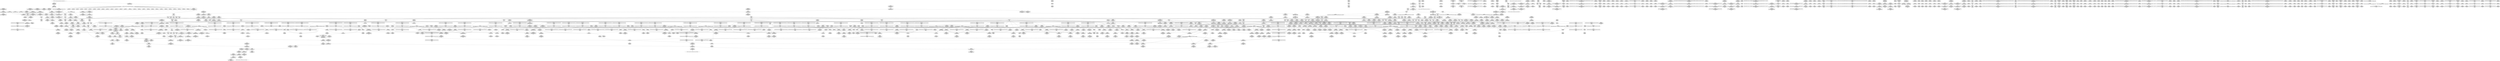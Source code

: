 digraph {
	CE0x53a8580 [shape=record,shape=Mrecord,label="{CE0x53a8580|rcu_lock_acquire:tmp1|*SummSink*}"]
	CE0x531a4b0 [shape=record,shape=Mrecord,label="{CE0x531a4b0|task_sid:if.end}"]
	CE0x5367880 [shape=record,shape=Mrecord,label="{CE0x5367880|__preempt_count_sub:val|Function::__preempt_count_sub&Arg::val::|*SummSink*}"]
	CE0x5333390 [shape=record,shape=Mrecord,label="{CE0x5333390|current_has_perm:call1|security/selinux/hooks.c,1543}"]
	CE0x53b63a0 [shape=record,shape=Mrecord,label="{CE0x53b63a0|i64_1|*Constant*}"]
	CE0x542ff50 [shape=record,shape=Mrecord,label="{CE0x542ff50|__preempt_count_add:tmp}"]
	CE0x53b9780 [shape=record,shape=Mrecord,label="{CE0x53b9780|i32_883|*Constant*|*SummSource*}"]
	CE0x535ae00 [shape=record,shape=Mrecord,label="{CE0x535ae00|task_sid:tmp9|security/selinux/hooks.c,208}"]
	CE0x5316f40 [shape=record,shape=Mrecord,label="{CE0x5316f40|i16_2|*Constant*}"]
	CE0x530b300 [shape=record,shape=Mrecord,label="{CE0x530b300|current_sid:tobool1|security/selinux/hooks.c,218|*SummSource*}"]
	CE0x5382480 [shape=record,shape=Mrecord,label="{CE0x5382480|rcu_lock_acquire:tmp5|include/linux/rcupdate.h,418|*SummSource*}"]
	CE0x53359a0 [shape=record,shape=Mrecord,label="{CE0x53359a0|i64*_getelementptr_inbounds_(_6_x_i64_,_6_x_i64_*___llvm_gcov_ctr139,_i64_0,_i64_4)|*Constant*}"]
	CE0x539d360 [shape=record,shape=Mrecord,label="{CE0x539d360|0:_i8,_:_GCMR_rcu_read_unlock.__warned_internal_global_i8_0,_section_.data.unlikely_,_align_1:_elem_0:default:}"]
	CE0x537de20 [shape=record,shape=Mrecord,label="{CE0x537de20|i64*_getelementptr_inbounds_(_11_x_i64_,_11_x_i64_*___llvm_gcov_ctr132,_i64_0,_i64_10)|*Constant*|*SummSource*}"]
	CE0x530d8d0 [shape=record,shape=Mrecord,label="{CE0x530d8d0|i64*_getelementptr_inbounds_(_6_x_i64_,_6_x_i64_*___llvm_gcov_ctr139,_i64_0,_i64_5)|*Constant*}"]
	CE0x5317f40 [shape=record,shape=Mrecord,label="{CE0x5317f40|avc_has_perm:tclass|Function::avc_has_perm&Arg::tclass::}"]
	CE0x536ddd0 [shape=record,shape=Mrecord,label="{CE0x536ddd0|i64*_getelementptr_inbounds_(_2_x_i64_,_2_x_i64_*___llvm_gcov_ctr131,_i64_0,_i64_1)|*Constant*|*SummSink*}"]
	CE0x5370230 [shape=record,shape=Mrecord,label="{CE0x5370230|i64_6|*Constant*}"]
	CE0x5367fc0 [shape=record,shape=Mrecord,label="{CE0x5367fc0|cred_sid:cred|Function::cred_sid&Arg::cred::}"]
	CE0x536a730 [shape=record,shape=Mrecord,label="{CE0x536a730|task_sid:do.end}"]
	CE0x536cde0 [shape=record,shape=Mrecord,label="{CE0x536cde0|GLOBAL:__llvm_gcov_ctr127|Global_var:__llvm_gcov_ctr127|*SummSource*}"]
	CE0x53b5c00 [shape=record,shape=Mrecord,label="{CE0x53b5c00|rcu_lock_acquire:entry|*SummSource*}"]
	CE0x53c5a50 [shape=record,shape=Mrecord,label="{CE0x53c5a50|GLOBAL:__preempt_count_add|*Constant*}"]
	CE0x5329ed0 [shape=record,shape=Mrecord,label="{CE0x5329ed0|GLOBAL:lockdep_rcu_suspicious|*Constant*}"]
	CE0x5375ae0 [shape=record,shape=Mrecord,label="{CE0x5375ae0|rcu_read_unlock:tmp6|include/linux/rcupdate.h,933|*SummSource*}"]
	CE0x536d280 [shape=record,shape=Mrecord,label="{CE0x536d280|i32_77|*Constant*|*SummSink*}"]
	CE0x539e0f0 [shape=record,shape=Mrecord,label="{CE0x539e0f0|_call_void_asm_sideeffect_,_memory_,_dirflag_,_fpsr_,_flags_()_#3,_!dbg_!27714,_!srcloc_!27715|include/linux/rcupdate.h,239}"]
	CE0x52f7870 [shape=record,shape=Mrecord,label="{CE0x52f7870|_call_void_mcount()_#3|*SummSource*}"]
	CE0x53bc850 [shape=record,shape=Mrecord,label="{CE0x53bc850|i64*_getelementptr_inbounds_(_11_x_i64_,_11_x_i64_*___llvm_gcov_ctr127,_i64_0,_i64_0)|*Constant*}"]
	CE0x5319fa0 [shape=record,shape=Mrecord,label="{CE0x5319fa0|VOIDTB_TE:_CE:_elem_0:default:}"]
	CE0x53a1800 [shape=record,shape=Mrecord,label="{CE0x53a1800|i64*_getelementptr_inbounds_(_11_x_i64_,_11_x_i64_*___llvm_gcov_ctr127,_i64_0,_i64_9)|*Constant*}"]
	CE0x53b5710 [shape=record,shape=Mrecord,label="{CE0x53b5710|_call_void_mcount()_#3|*SummSource*}"]
	CE0x5308a40 [shape=record,shape=Mrecord,label="{CE0x5308a40|GLOBAL:task_sid|*Constant*|*SummSource*}"]
	CE0x54420d0 [shape=record,shape=Mrecord,label="{CE0x54420d0|i64*_getelementptr_inbounds_(_4_x_i64_,_4_x_i64_*___llvm_gcov_ctr129,_i64_0,_i64_1)|*Constant*|*SummSink*}"]
	CE0x534f420 [shape=record,shape=Mrecord,label="{CE0x534f420|rcu_read_lock:tmp13|include/linux/rcupdate.h,882|*SummSource*}"]
	CE0x52f6360 [shape=record,shape=Mrecord,label="{CE0x52f6360|current_sid:tmp5|security/selinux/hooks.c,218}"]
	CE0x5318350 [shape=record,shape=Mrecord,label="{CE0x5318350|avc_has_perm:requested|Function::avc_has_perm&Arg::requested::|*SummSource*}"]
	CE0x5376060 [shape=record,shape=Mrecord,label="{CE0x5376060|_ret_void,_!dbg_!27717|include/linux/rcupdate.h,240|*SummSink*}"]
	CE0x53223b0 [shape=record,shape=Mrecord,label="{CE0x53223b0|VOIDTB_TE:_CE_128,136_}"]
	CE0x5364490 [shape=record,shape=Mrecord,label="{CE0x5364490|task_sid:tmp22|security/selinux/hooks.c,208}"]
	CE0x5333260 [shape=record,shape=Mrecord,label="{CE0x5333260|GLOBAL:task_sid|*Constant*}"]
	CE0x532ce90 [shape=record,shape=Mrecord,label="{CE0x532ce90|i64*_getelementptr_inbounds_(_2_x_i64_,_2_x_i64_*___llvm_gcov_ctr136,_i64_0,_i64_1)|*Constant*|*SummSink*}"]
	CE0x53b3d60 [shape=record,shape=Mrecord,label="{CE0x53b3d60|rcu_lock_acquire:tmp6}"]
	CE0x535bbf0 [shape=record,shape=Mrecord,label="{CE0x535bbf0|task_sid:tmp16|security/selinux/hooks.c,208}"]
	CE0x52fcb80 [shape=record,shape=Mrecord,label="{CE0x52fcb80|selinux_capget:call|security/selinux/hooks.c,1970}"]
	CE0x53e9ef0 [shape=record,shape=Mrecord,label="{CE0x53e9ef0|rcu_lock_release:indirectgoto|*SummSink*}"]
	CE0x5317710 [shape=record,shape=Mrecord,label="{CE0x5317710|current_has_perm:tmp3}"]
	CE0x532c1a0 [shape=record,shape=Mrecord,label="{CE0x532c1a0|task_sid:tmp25|security/selinux/hooks.c,208|*SummSink*}"]
	CE0x53662a0 [shape=record,shape=Mrecord,label="{CE0x53662a0|i8*_undef|*Constant*}"]
	CE0x532ca60 [shape=record,shape=Mrecord,label="{CE0x532ca60|current_sid:tmp9|security/selinux/hooks.c,218|*SummSource*}"]
	CE0x5389660 [shape=record,shape=Mrecord,label="{CE0x5389660|__rcu_read_lock:tmp|*SummSink*}"]
	CE0x53b5310 [shape=record,shape=Mrecord,label="{CE0x53b5310|rcu_read_unlock:tmp3|*SummSink*}"]
	CE0x53a9830 [shape=record,shape=Mrecord,label="{CE0x53a9830|i64*_getelementptr_inbounds_(_11_x_i64_,_11_x_i64_*___llvm_gcov_ctr132,_i64_0,_i64_8)|*Constant*}"]
	CE0x5371de0 [shape=record,shape=Mrecord,label="{CE0x5371de0|rcu_read_lock:tmp3|*SummSink*}"]
	CE0x5342c80 [shape=record,shape=Mrecord,label="{CE0x5342c80|_ret_%struct.task_struct*_%tmp4,_!dbg_!27714|./arch/x86/include/asm/current.h,14|*SummSink*}"]
	CE0x5318a40 [shape=record,shape=Mrecord,label="{CE0x5318a40|_ret_i32_%retval.0,_!dbg_!27728|security/selinux/avc.c,775}"]
	CE0x5349de0 [shape=record,shape=Mrecord,label="{CE0x5349de0|current_sid:if.end|*SummSource*}"]
	CE0x535cda0 [shape=record,shape=Mrecord,label="{CE0x535cda0|task_sid:tobool4|security/selinux/hooks.c,208}"]
	CE0x5400ea0 [shape=record,shape=Mrecord,label="{CE0x5400ea0|__preempt_count_add:tmp7|./arch/x86/include/asm/preempt.h,73|*SummSource*}"]
	CE0x53c43c0 [shape=record,shape=Mrecord,label="{CE0x53c43c0|rcu_read_unlock:tmp17|include/linux/rcupdate.h,933|*SummSource*}"]
	CE0x53be150 [shape=record,shape=Mrecord,label="{CE0x53be150|_ret_void,_!dbg_!27719|./arch/x86/include/asm/preempt.h,73|*SummSource*}"]
	CE0x5322210 [shape=record,shape=Mrecord,label="{CE0x5322210|VOIDTB_TE:_CE_96,104_}"]
	CE0x53be360 [shape=record,shape=Mrecord,label="{CE0x53be360|GLOBAL:rcu_read_lock.__warned|Global_var:rcu_read_lock.__warned}"]
	CE0x53a6460 [shape=record,shape=Mrecord,label="{CE0x53a6460|__preempt_count_add:val|Function::__preempt_count_add&Arg::val::}"]
	CE0x5404590 [shape=record,shape=Mrecord,label="{CE0x5404590|i64*_getelementptr_inbounds_(_4_x_i64_,_4_x_i64_*___llvm_gcov_ctr133,_i64_0,_i64_2)|*Constant*|*SummSource*}"]
	CE0x5401420 [shape=record,shape=Mrecord,label="{CE0x5401420|GLOBAL:lock_acquire|*Constant*|*SummSource*}"]
	CE0x53a9bd0 [shape=record,shape=Mrecord,label="{CE0x53a9bd0|i64*_getelementptr_inbounds_(_11_x_i64_,_11_x_i64_*___llvm_gcov_ctr132,_i64_0,_i64_8)|*Constant*|*SummSource*}"]
	CE0x53815a0 [shape=record,shape=Mrecord,label="{CE0x53815a0|__rcu_read_lock:bb|*SummSource*}"]
	CE0x53c2b80 [shape=record,shape=Mrecord,label="{CE0x53c2b80|_call_void_asm_addl_$1,_%gs:$0_,_*m,ri,*m,_dirflag_,_fpsr_,_flags_(i32*___preempt_count,_i32_%val,_i32*___preempt_count)_#3,_!dbg_!27714,_!srcloc_!27717|./arch/x86/include/asm/preempt.h,72}"]
	CE0x531a3c0 [shape=record,shape=Mrecord,label="{CE0x531a3c0|task_sid:land.lhs.true2|*SummSink*}"]
	CE0x531af20 [shape=record,shape=Mrecord,label="{CE0x531af20|selinux_capget:retval.0|*SummSource*}"]
	CE0x53b2e50 [shape=record,shape=Mrecord,label="{CE0x53b2e50|rcu_read_unlock:tmp|*SummSink*}"]
	CE0x5328380 [shape=record,shape=Mrecord,label="{CE0x5328380|GLOBAL:rcu_read_lock|*Constant*}"]
	CE0x53bd8d0 [shape=record,shape=Mrecord,label="{CE0x53bd8d0|i64*_getelementptr_inbounds_(_4_x_i64_,_4_x_i64_*___llvm_gcov_ctr130,_i64_0,_i64_1)|*Constant*|*SummSource*}"]
	CE0x53734b0 [shape=record,shape=Mrecord,label="{CE0x53734b0|_call_void___rcu_read_lock()_#10,_!dbg_!27710|include/linux/rcupdate.h,879|*SummSource*}"]
	CE0x5316150 [shape=record,shape=Mrecord,label="{CE0x5316150|i64*_getelementptr_inbounds_(_4_x_i64_,_4_x_i64_*___llvm_gcov_ctr130,_i64_0,_i64_0)|*Constant*|*SummSink*}"]
	CE0x534bca0 [shape=record,shape=Mrecord,label="{CE0x534bca0|task_sid:tmp19|security/selinux/hooks.c,208|*SummSink*}"]
	CE0x5332390 [shape=record,shape=Mrecord,label="{CE0x5332390|i64*_getelementptr_inbounds_(_11_x_i64_,_11_x_i64_*___llvm_gcov_ctr125,_i64_0,_i64_9)|*Constant*|*SummSource*}"]
	CE0x534efb0 [shape=record,shape=Mrecord,label="{CE0x534efb0|rcu_read_unlock:tmp14|include/linux/rcupdate.h,933}"]
	CE0x5319110 [shape=record,shape=Mrecord,label="{CE0x5319110|task_sid:tobool1|security/selinux/hooks.c,208}"]
	CE0x53b42f0 [shape=record,shape=Mrecord,label="{CE0x53b42f0|rcu_read_unlock:call3|include/linux/rcupdate.h,933}"]
	CE0x536bf10 [shape=record,shape=Mrecord,label="{CE0x536bf10|rcu_read_lock:tobool|include/linux/rcupdate.h,882}"]
	CE0x5386910 [shape=record,shape=Mrecord,label="{CE0x5386910|i64*_getelementptr_inbounds_(_4_x_i64_,_4_x_i64_*___llvm_gcov_ctr135,_i64_0,_i64_2)|*Constant*|*SummSource*}"]
	CE0x543c480 [shape=record,shape=Mrecord,label="{CE0x543c480|__preempt_count_sub:tmp1|*SummSink*}"]
	CE0x53b7fe0 [shape=record,shape=Mrecord,label="{CE0x53b7fe0|i64*_getelementptr_inbounds_(_11_x_i64_,_11_x_i64_*___llvm_gcov_ctr127,_i64_0,_i64_8)|*Constant*|*SummSource*}"]
	CE0x5346770 [shape=record,shape=Mrecord,label="{CE0x5346770|rcu_read_lock:tmp7|include/linux/rcupdate.h,882|*SummSink*}"]
	CE0x5324000 [shape=record,shape=Mrecord,label="{CE0x5324000|current_sid:call|security/selinux/hooks.c,218}"]
	CE0x5430650 [shape=record,shape=Mrecord,label="{CE0x5430650|i64*_getelementptr_inbounds_(_4_x_i64_,_4_x_i64_*___llvm_gcov_ctr129,_i64_0,_i64_2)|*Constant*|*SummSource*}"]
	CE0x52fcce0 [shape=record,shape=Mrecord,label="{CE0x52fcce0|selinux_capget:tmp1|*SummSource*}"]
	CE0x5364120 [shape=record,shape=Mrecord,label="{CE0x5364120|task_sid:tmp20|security/selinux/hooks.c,208|*SummSource*}"]
	CE0x53b53a0 [shape=record,shape=Mrecord,label="{CE0x53b53a0|rcu_read_lock:if.then}"]
	CE0x54291f0 [shape=record,shape=Mrecord,label="{CE0x54291f0|COLLAPSED:_GCMRE___llvm_gcov_ctr134_internal_global_4_x_i64_zeroinitializer:_elem_0:default:}"]
	CE0x53ebdf0 [shape=record,shape=Mrecord,label="{CE0x53ebdf0|__preempt_count_sub:entry}"]
	CE0x52fd5a0 [shape=record,shape=Mrecord,label="{CE0x52fd5a0|selinux_capget:tmp1}"]
	CE0x53b26e0 [shape=record,shape=Mrecord,label="{CE0x53b26e0|rcu_read_unlock:do.end}"]
	CE0x53639f0 [shape=record,shape=Mrecord,label="{CE0x53639f0|i64*_getelementptr_inbounds_(_13_x_i64_,_13_x_i64_*___llvm_gcov_ctr126,_i64_0,_i64_9)|*Constant*|*SummSink*}"]
	CE0x5311720 [shape=record,shape=Mrecord,label="{CE0x5311720|current_sid:tmp6|security/selinux/hooks.c,218|*SummSource*}"]
	CE0x5391460 [shape=record,shape=Mrecord,label="{CE0x5391460|_call_void_mcount()_#3}"]
	CE0x5383cb0 [shape=record,shape=Mrecord,label="{CE0x5383cb0|__preempt_count_sub:bb|*SummSink*}"]
	CE0x53a3cd0 [shape=record,shape=Mrecord,label="{CE0x53a3cd0|GLOBAL:__preempt_count_add|*Constant*|*SummSource*}"]
	CE0x5422000 [shape=record,shape=Mrecord,label="{CE0x5422000|__preempt_count_sub:do.body|*SummSource*}"]
	CE0x537b180 [shape=record,shape=Mrecord,label="{CE0x537b180|i8*_getelementptr_inbounds_(_44_x_i8_,_44_x_i8_*_.str47,_i32_0,_i32_0)|*Constant*}"]
	CE0x5362560 [shape=record,shape=Mrecord,label="{CE0x5362560|task_sid:do.end|*SummSink*}"]
	CE0x53179a0 [shape=record,shape=Mrecord,label="{CE0x53179a0|_call_void_mcount()_#3}"]
	CE0x53a0b50 [shape=record,shape=Mrecord,label="{CE0x53a0b50|rcu_read_unlock:if.then|*SummSource*}"]
	CE0x53330e0 [shape=record,shape=Mrecord,label="{CE0x53330e0|current_has_perm:call1|security/selinux/hooks.c,1543|*SummSink*}"]
	CE0x52fc600 [shape=record,shape=Mrecord,label="{CE0x52fc600|selinux_capget:return|*SummSink*}"]
	CE0x53a4430 [shape=record,shape=Mrecord,label="{CE0x53a4430|cred_sid:sid|security/selinux/hooks.c,197}"]
	CE0x530f230 [shape=record,shape=Mrecord,label="{CE0x530f230|current_sid:land.lhs.true2|*SummSink*}"]
	CE0x537d3f0 [shape=record,shape=Mrecord,label="{CE0x537d3f0|rcu_read_unlock:tmp20|include/linux/rcupdate.h,933|*SummSink*}"]
	CE0x5363760 [shape=record,shape=Mrecord,label="{CE0x5363760|i64*_getelementptr_inbounds_(_13_x_i64_,_13_x_i64_*___llvm_gcov_ctr126,_i64_0,_i64_9)|*Constant*}"]
	CE0x5382d80 [shape=record,shape=Mrecord,label="{CE0x5382d80|_call_void___preempt_count_sub(i32_1)_#10,_!dbg_!27715|include/linux/rcupdate.h,244}"]
	CE0x5331970 [shape=record,shape=Mrecord,label="{CE0x5331970|rcu_read_lock:tmp12|include/linux/rcupdate.h,882|*SummSink*}"]
	CE0x5361a40 [shape=record,shape=Mrecord,label="{CE0x5361a40|cred_sid:tmp3|*SummSink*}"]
	CE0x53f0d20 [shape=record,shape=Mrecord,label="{CE0x53f0d20|_call_void_lock_acquire(%struct.lockdep_map*_%map,_i32_0,_i32_0,_i32_2,_i32_0,_%struct.lockdep_map*_null,_i64_ptrtoint_(i8*_blockaddress(_rcu_lock_acquire,_%__here)_to_i64))_#10,_!dbg_!27716|include/linux/rcupdate.h,418}"]
	CE0x53aed60 [shape=record,shape=Mrecord,label="{CE0x53aed60|_call_void_mcount()_#3}"]
	CE0x5376e60 [shape=record,shape=Mrecord,label="{CE0x5376e60|task_sid:tmp5|security/selinux/hooks.c,208}"]
	CE0x537ebb0 [shape=record,shape=Mrecord,label="{CE0x537ebb0|_call_void_rcu_lock_release(%struct.lockdep_map*_rcu_lock_map)_#10,_!dbg_!27733|include/linux/rcupdate.h,935|*SummSource*}"]
	CE0x5380f50 [shape=record,shape=Mrecord,label="{CE0x5380f50|_ret_void,_!dbg_!27717|include/linux/rcupdate.h,245}"]
	CE0x5364040 [shape=record,shape=Mrecord,label="{CE0x5364040|task_sid:tmp20|security/selinux/hooks.c,208}"]
	CE0x53023b0 [shape=record,shape=Mrecord,label="{CE0x53023b0|VOIDTB_TE:_CE_80,88_}"]
	CE0x535df40 [shape=record,shape=Mrecord,label="{CE0x535df40|GLOBAL:task_sid.__warned|Global_var:task_sid.__warned|*SummSource*}"]
	CE0x537ece0 [shape=record,shape=Mrecord,label="{CE0x537ece0|_call_void_rcu_lock_release(%struct.lockdep_map*_rcu_lock_map)_#10,_!dbg_!27733|include/linux/rcupdate.h,935|*SummSink*}"]
	CE0x53a1010 [shape=record,shape=Mrecord,label="{CE0x53a1010|get_current:tmp|*SummSink*}"]
	CE0x538ac20 [shape=record,shape=Mrecord,label="{CE0x538ac20|__preempt_count_sub:tmp6|./arch/x86/include/asm/preempt.h,78}"]
	CE0x536cf50 [shape=record,shape=Mrecord,label="{CE0x536cf50|GLOBAL:__llvm_gcov_ctr127|Global_var:__llvm_gcov_ctr127|*SummSink*}"]
	CE0x53a3580 [shape=record,shape=Mrecord,label="{CE0x53a3580|cred_sid:bb|*SummSource*}"]
	CE0x53bf7e0 [shape=record,shape=Mrecord,label="{CE0x53bf7e0|rcu_read_unlock:tmp8|include/linux/rcupdate.h,933}"]
	CE0x5360460 [shape=record,shape=Mrecord,label="{CE0x5360460|task_sid:tmp15|security/selinux/hooks.c,208|*SummSource*}"]
	CE0x5403d90 [shape=record,shape=Mrecord,label="{CE0x5403d90|_call_void_asm_addl_$1,_%gs:$0_,_*m,ri,*m,_dirflag_,_fpsr_,_flags_(i32*___preempt_count,_i32_%sub,_i32*___preempt_count)_#3,_!dbg_!27717,_!srcloc_!27718|./arch/x86/include/asm/preempt.h,77}"]
	CE0x5326fb0 [shape=record,shape=Mrecord,label="{CE0x5326fb0|current_sid:call|security/selinux/hooks.c,218|*SummSource*}"]
	CE0x5387530 [shape=record,shape=Mrecord,label="{CE0x5387530|i64*_getelementptr_inbounds_(_4_x_i64_,_4_x_i64_*___llvm_gcov_ctr130,_i64_0,_i64_3)|*Constant*}"]
	CE0x5318770 [shape=record,shape=Mrecord,label="{CE0x5318770|%struct.common_audit_data*_null|*Constant*|*SummSink*}"]
	CE0x5306170 [shape=record,shape=Mrecord,label="{CE0x5306170|i64*_getelementptr_inbounds_(_11_x_i64_,_11_x_i64_*___llvm_gcov_ctr125,_i64_0,_i64_1)|*Constant*|*SummSource*}"]
	CE0x542f770 [shape=record,shape=Mrecord,label="{CE0x542f770|__preempt_count_add:bb}"]
	CE0x5379220 [shape=record,shape=Mrecord,label="{CE0x5379220|cred_sid:tmp|*SummSource*}"]
	CE0x535fda0 [shape=record,shape=Mrecord,label="{CE0x535fda0|task_sid:tmp18|security/selinux/hooks.c,208}"]
	CE0x5312a70 [shape=record,shape=Mrecord,label="{CE0x5312a70|i64*_getelementptr_inbounds_(_11_x_i64_,_11_x_i64_*___llvm_gcov_ctr125,_i64_0,_i64_8)|*Constant*}"]
	CE0x5368f70 [shape=record,shape=Mrecord,label="{CE0x5368f70|rcu_read_unlock:entry}"]
	CE0x536c600 [shape=record,shape=Mrecord,label="{CE0x536c600|cred_sid:tmp2|*SummSource*}"]
	CE0x53988f0 [shape=record,shape=Mrecord,label="{CE0x53988f0|i64*_getelementptr_inbounds_(_4_x_i64_,_4_x_i64_*___llvm_gcov_ctr134,_i64_0,_i64_1)|*Constant*}"]
	CE0x534b020 [shape=record,shape=Mrecord,label="{CE0x534b020|_call_void_rcu_lock_acquire(%struct.lockdep_map*_rcu_lock_map)_#10,_!dbg_!27711|include/linux/rcupdate.h,881}"]
	CE0x53020d0 [shape=record,shape=Mrecord,label="{CE0x53020d0|selinux_capget:tobool|security/selinux/hooks.c,1971|*SummSink*}"]
	CE0x531b0e0 [shape=record,shape=Mrecord,label="{CE0x531b0e0|selinux_capget:retval.0|*SummSink*}"]
	CE0x52fe240 [shape=record,shape=Mrecord,label="{CE0x52fe240|i32_8192|*Constant*|*SummSink*}"]
	CE0x53ec2e0 [shape=record,shape=Mrecord,label="{CE0x53ec2e0|_call_void_mcount()_#3|*SummSink*}"]
	CE0x537f640 [shape=record,shape=Mrecord,label="{CE0x537f640|rcu_lock_release:entry|*SummSource*}"]
	CE0x5383010 [shape=record,shape=Mrecord,label="{CE0x5383010|__rcu_read_unlock:tmp1|*SummSource*}"]
	CE0x52fd440 [shape=record,shape=Mrecord,label="{CE0x52fd440|i32_0|*Constant*}"]
	CE0x53b1720 [shape=record,shape=Mrecord,label="{CE0x53b1720|rcu_lock_acquire:indirectgoto|*SummSource*}"]
	CE0x532c960 [shape=record,shape=Mrecord,label="{CE0x532c960|current_sid:tmp9|security/selinux/hooks.c,218}"]
	CE0x531cd90 [shape=record,shape=Mrecord,label="{CE0x531cd90|GLOBAL:current_sid|*Constant*|*SummSink*}"]
	CE0x538b710 [shape=record,shape=Mrecord,label="{CE0x538b710|i64*_getelementptr_inbounds_(_4_x_i64_,_4_x_i64_*___llvm_gcov_ctr129,_i64_0,_i64_3)|*Constant*}"]
	CE0x532a320 [shape=record,shape=Mrecord,label="{CE0x532a320|i8*_getelementptr_inbounds_(_25_x_i8_,_25_x_i8_*_.str3,_i32_0,_i32_0)|*Constant*|*SummSource*}"]
	CE0x5303ac0 [shape=record,shape=Mrecord,label="{CE0x5303ac0|i32_(i32,_i32,_i16,_i32,_%struct.common_audit_data*)*_bitcast_(i32_(i32,_i32,_i16,_i32,_%struct.common_audit_data.495*)*_avc_has_perm_to_i32_(i32,_i32,_i16,_i32,_%struct.common_audit_data*)*)|*Constant*}"]
	CE0x5389280 [shape=record,shape=Mrecord,label="{CE0x5389280|_call_void_mcount()_#3}"]
	CE0x5319b90 [shape=record,shape=Mrecord,label="{CE0x5319b90|COLLAPSED:_GCMRE___llvm_gcov_ctr125_internal_global_11_x_i64_zeroinitializer:_elem_0:default:}"]
	CE0x53a6950 [shape=record,shape=Mrecord,label="{CE0x53a6950|rcu_read_unlock:tmp14|include/linux/rcupdate.h,933|*SummSource*}"]
	CE0x5370e70 [shape=record,shape=Mrecord,label="{CE0x5370e70|i64*_getelementptr_inbounds_(_11_x_i64_,_11_x_i64_*___llvm_gcov_ctr127,_i64_0,_i64_1)|*Constant*|*SummSink*}"]
	CE0x5371ef0 [shape=record,shape=Mrecord,label="{CE0x5371ef0|_call_void_mcount()_#3}"]
	CE0x53118a0 [shape=record,shape=Mrecord,label="{CE0x53118a0|current_sid:tmp6|security/selinux/hooks.c,218|*SummSink*}"]
	CE0x5344c10 [shape=record,shape=Mrecord,label="{CE0x5344c10|current_sid:tmp23|security/selinux/hooks.c,218}"]
	CE0x53066a0 [shape=record,shape=Mrecord,label="{CE0x53066a0|selinux_capget:tmp9|security/selinux/hooks.c,1974|*SummSource*}"]
	CE0x53ead60 [shape=record,shape=Mrecord,label="{CE0x53ead60|rcu_lock_release:tmp3|*SummSource*}"]
	CE0x537f9e0 [shape=record,shape=Mrecord,label="{CE0x537f9e0|rcu_lock_release:map|Function::rcu_lock_release&Arg::map::|*SummSource*}"]
	CE0x53b6fb0 [shape=record,shape=Mrecord,label="{CE0x53b6fb0|rcu_read_lock:tobool1|include/linux/rcupdate.h,882|*SummSource*}"]
	CE0x53455f0 [shape=record,shape=Mrecord,label="{CE0x53455f0|i32_1|*Constant*}"]
	CE0x5308330 [shape=record,shape=Mrecord,label="{CE0x5308330|i64_0|*Constant*|*SummSource*}"]
	CE0x53ea420 [shape=record,shape=Mrecord,label="{CE0x53ea420|__rcu_read_unlock:tmp4|include/linux/rcupdate.h,244}"]
	CE0x53efcb0 [shape=record,shape=Mrecord,label="{CE0x53efcb0|rcu_lock_acquire:tmp7|*SummSink*}"]
	CE0x5374c40 [shape=record,shape=Mrecord,label="{CE0x5374c40|task_sid:if.then|*SummSource*}"]
	CE0x530ac60 [shape=record,shape=Mrecord,label="{CE0x530ac60|i32_8192|*Constant*|*SummSource*}"]
	CE0x536e640 [shape=record,shape=Mrecord,label="{CE0x536e640|GLOBAL:__rcu_read_lock|*Constant*|*SummSink*}"]
	CE0x5327860 [shape=record,shape=Mrecord,label="{CE0x5327860|i64_1|*Constant*}"]
	CE0x5317210 [shape=record,shape=Mrecord,label="{CE0x5317210|i16_2|*Constant*|*SummSink*}"]
	CE0x53b6310 [shape=record,shape=Mrecord,label="{CE0x53b6310|rcu_read_lock:tmp|*SummSink*}"]
	CE0x53c0a40 [shape=record,shape=Mrecord,label="{CE0x53c0a40|i64*_getelementptr_inbounds_(_4_x_i64_,_4_x_i64_*___llvm_gcov_ctr133,_i64_0,_i64_0)|*Constant*|*SummSink*}"]
	CE0x53bd690 [shape=record,shape=Mrecord,label="{CE0x53bd690|rcu_read_unlock:tmp7|include/linux/rcupdate.h,933|*SummSink*}"]
	CE0x53ba6d0 [shape=record,shape=Mrecord,label="{CE0x53ba6d0|rcu_read_lock:tmp17|include/linux/rcupdate.h,882|*SummSource*}"]
	CE0x5317a80 [shape=record,shape=Mrecord,label="{CE0x5317a80|selinux_capget:tmp6|security/selinux/hooks.c,1972}"]
	CE0x538bcb0 [shape=record,shape=Mrecord,label="{CE0x538bcb0|GLOBAL:__preempt_count|Global_var:__preempt_count}"]
	CE0x532f770 [shape=record,shape=Mrecord,label="{CE0x532f770|i64*_getelementptr_inbounds_(_13_x_i64_,_13_x_i64_*___llvm_gcov_ctr126,_i64_0,_i64_12)|*Constant*|*SummSource*}"]
	CE0x53c58e0 [shape=record,shape=Mrecord,label="{CE0x53c58e0|_call_void___preempt_count_add(i32_1)_#10,_!dbg_!27711|include/linux/rcupdate.h,239|*SummSink*}"]
	CE0x535ad70 [shape=record,shape=Mrecord,label="{CE0x535ad70|task_sid:tmp8|security/selinux/hooks.c,208|*SummSink*}"]
	CE0x537ee50 [shape=record,shape=Mrecord,label="{CE0x537ee50|rcu_lock_release:entry}"]
	CE0x53bb9c0 [shape=record,shape=Mrecord,label="{CE0x53bb9c0|rcu_read_lock:land.lhs.true2|*SummSink*}"]
	CE0x53a00e0 [shape=record,shape=Mrecord,label="{CE0x53a00e0|rcu_read_lock:land.lhs.true2}"]
	CE0x539b980 [shape=record,shape=Mrecord,label="{CE0x539b980|rcu_read_unlock:tobool1|include/linux/rcupdate.h,933|*SummSource*}"]
	CE0x5430740 [shape=record,shape=Mrecord,label="{CE0x5430740|_call_void_mcount()_#3|*SummSource*}"]
	CE0x53204e0 [shape=record,shape=Mrecord,label="{CE0x53204e0|task_sid:entry|*SummSource*}"]
	CE0x5328220 [shape=record,shape=Mrecord,label="{CE0x5328220|current_sid:tmp4|security/selinux/hooks.c,218|*SummSink*}"]
	CE0x5409cb0 [shape=record,shape=Mrecord,label="{CE0x5409cb0|rcu_lock_release:tmp5|include/linux/rcupdate.h,423|*SummSource*}"]
	CE0x5301b50 [shape=record,shape=Mrecord,label="{CE0x5301b50|selinux_capget:entry|*SummSink*}"]
	CE0x53b50c0 [shape=record,shape=Mrecord,label="{CE0x53b50c0|rcu_read_unlock:tmp3}"]
	CE0x536e340 [shape=record,shape=Mrecord,label="{CE0x536e340|task_sid:real_cred|security/selinux/hooks.c,208|*SummSink*}"]
	CE0x53f2380 [shape=record,shape=Mrecord,label="{CE0x53f2380|rcu_lock_release:tmp2|*SummSink*}"]
	CE0x5340f10 [shape=record,shape=Mrecord,label="{CE0x5340f10|current_sid:tmp19|security/selinux/hooks.c,218|*SummSource*}"]
	CE0x530c920 [shape=record,shape=Mrecord,label="{CE0x530c920|i64*_getelementptr_inbounds_(_2_x_i64_,_2_x_i64_*___llvm_gcov_ctr136,_i64_0,_i64_0)|*Constant*|*SummSink*}"]
	CE0x5375ea0 [shape=record,shape=Mrecord,label="{CE0x5375ea0|task_sid:do.body5}"]
	CE0x5349c10 [shape=record,shape=Mrecord,label="{CE0x5349c10|current_sid:land.lhs.true|*SummSink*}"]
	CE0x531dd60 [shape=record,shape=Mrecord,label="{CE0x531dd60|selinux_capget:tmp10|security/selinux/hooks.c,1975|*SummSource*}"]
	CE0x5392320 [shape=record,shape=Mrecord,label="{CE0x5392320|__preempt_count_sub:tmp5|./arch/x86/include/asm/preempt.h,77}"]
	CE0x5312050 [shape=record,shape=Mrecord,label="{CE0x5312050|current_sid:tmp14|security/selinux/hooks.c,218|*SummSource*}"]
	CE0x5376600 [shape=record,shape=Mrecord,label="{CE0x5376600|GLOBAL:__llvm_gcov_ctr126|Global_var:__llvm_gcov_ctr126}"]
	CE0x536bbd0 [shape=record,shape=Mrecord,label="{CE0x536bbd0|task_sid:tmp3|*SummSink*}"]
	CE0x5380a90 [shape=record,shape=Mrecord,label="{CE0x5380a90|__rcu_read_unlock:entry|*SummSink*}"]
	CE0x531e590 [shape=record,shape=Mrecord,label="{CE0x531e590|current_has_perm:entry|*SummSource*}"]
	CE0x5301760 [shape=record,shape=Mrecord,label="{CE0x5301760|current_has_perm:call2|security/selinux/hooks.c,1544|*SummSink*}"]
	CE0x53acba0 [shape=record,shape=Mrecord,label="{CE0x53acba0|rcu_lock_acquire:tmp|*SummSink*}"]
	CE0x5441e70 [shape=record,shape=Mrecord,label="{CE0x5441e70|i64*_getelementptr_inbounds_(_4_x_i64_,_4_x_i64_*___llvm_gcov_ctr129,_i64_0,_i64_0)|*Constant*|*SummSink*}"]
	CE0x536a900 [shape=record,shape=Mrecord,label="{CE0x536a900|task_sid:tmp|*SummSink*}"]
	CE0x5391620 [shape=record,shape=Mrecord,label="{CE0x5391620|__preempt_count_add:tmp|*SummSource*}"]
	CE0x5326c70 [shape=record,shape=Mrecord,label="{CE0x5326c70|_call_void_rcu_read_lock()_#10,_!dbg_!27712|security/selinux/hooks.c,207|*SummSink*}"]
	CE0x5369990 [shape=record,shape=Mrecord,label="{CE0x5369990|_ret_void,_!dbg_!27735|include/linux/rcupdate.h,938|*SummSink*}"]
	CE0x53b0570 [shape=record,shape=Mrecord,label="{CE0x53b0570|GLOBAL:__llvm_gcov_ctr132|Global_var:__llvm_gcov_ctr132|*SummSource*}"]
	CE0x53791b0 [shape=record,shape=Mrecord,label="{CE0x53791b0|COLLAPSED:_GCMRE___llvm_gcov_ctr131_internal_global_2_x_i64_zeroinitializer:_elem_0:default:}"]
	CE0x5332e70 [shape=record,shape=Mrecord,label="{CE0x5332e70|current_sid:tmp18|security/selinux/hooks.c,218|*SummSource*}"]
	CE0x537fee0 [shape=record,shape=Mrecord,label="{CE0x537fee0|_ret_void,_!dbg_!27717|include/linux/rcupdate.h,424|*SummSource*}"]
	CE0x5386290 [shape=record,shape=Mrecord,label="{CE0x5386290|i64*_getelementptr_inbounds_(_4_x_i64_,_4_x_i64_*___llvm_gcov_ctr135,_i64_0,_i64_0)|*Constant*|*SummSource*}"]
	CE0x53737f0 [shape=record,shape=Mrecord,label="{CE0x53737f0|i64*_getelementptr_inbounds_(_4_x_i64_,_4_x_i64_*___llvm_gcov_ctr128,_i64_0,_i64_1)|*Constant*}"]
	CE0x539d950 [shape=record,shape=Mrecord,label="{CE0x539d950|rcu_lock_acquire:__here}"]
	CE0x53ad5a0 [shape=record,shape=Mrecord,label="{CE0x53ad5a0|i64*_getelementptr_inbounds_(_11_x_i64_,_11_x_i64_*___llvm_gcov_ctr132,_i64_0,_i64_1)|*Constant*|*SummSource*}"]
	CE0x53a54e0 [shape=record,shape=Mrecord,label="{CE0x53a54e0|cred_sid:tmp6|security/selinux/hooks.c,197|*SummSource*}"]
	CE0x53726f0 [shape=record,shape=Mrecord,label="{CE0x53726f0|task_sid:tmp12|security/selinux/hooks.c,208|*SummSource*}"]
	CE0x53c1240 [shape=record,shape=Mrecord,label="{CE0x53c1240|rcu_lock_acquire:tmp3|*SummSink*}"]
	CE0x5312300 [shape=record,shape=Mrecord,label="{CE0x5312300|i1_true|*Constant*}"]
	CE0x537fdf0 [shape=record,shape=Mrecord,label="{CE0x537fdf0|_ret_void,_!dbg_!27717|include/linux/rcupdate.h,424}"]
	CE0x5360230 [shape=record,shape=Mrecord,label="{CE0x5360230|GLOBAL:current_task|Global_var:current_task}"]
	CE0x534b180 [shape=record,shape=Mrecord,label="{CE0x534b180|_ret_void,_!dbg_!27717|include/linux/rcupdate.h,240}"]
	CE0x53438f0 [shape=record,shape=Mrecord,label="{CE0x53438f0|current_sid:tmp21|security/selinux/hooks.c,218}"]
	CE0x53a9d00 [shape=record,shape=Mrecord,label="{CE0x53a9d00|__preempt_count_add:entry}"]
	CE0x54003e0 [shape=record,shape=Mrecord,label="{CE0x54003e0|__preempt_count_sub:tmp6|./arch/x86/include/asm/preempt.h,78|*SummSource*}"]
	CE0x532f950 [shape=record,shape=Mrecord,label="{CE0x532f950|task_sid:tmp26|security/selinux/hooks.c,208|*SummSink*}"]
	CE0x53eb5c0 [shape=record,shape=Mrecord,label="{CE0x53eb5c0|__rcu_read_unlock:tmp7|include/linux/rcupdate.h,245|*SummSink*}"]
	CE0x5434fd0 [shape=record,shape=Mrecord,label="{CE0x5434fd0|i64*_getelementptr_inbounds_(_4_x_i64_,_4_x_i64_*___llvm_gcov_ctr129,_i64_0,_i64_1)|*Constant*|*SummSource*}"]
	CE0x5386aa0 [shape=record,shape=Mrecord,label="{CE0x5386aa0|i64*_getelementptr_inbounds_(_4_x_i64_,_4_x_i64_*___llvm_gcov_ctr135,_i64_0,_i64_2)|*Constant*|*SummSink*}"]
	CE0x53605a0 [shape=record,shape=Mrecord,label="{CE0x53605a0|task_sid:tmp17|security/selinux/hooks.c,208}"]
	CE0x534f4f0 [shape=record,shape=Mrecord,label="{CE0x534f4f0|rcu_read_lock:tmp13|include/linux/rcupdate.h,882|*SummSink*}"]
	CE0x5364ef0 [shape=record,shape=Mrecord,label="{CE0x5364ef0|i64*_getelementptr_inbounds_(_13_x_i64_,_13_x_i64_*___llvm_gcov_ctr126,_i64_0,_i64_10)|*Constant*|*SummSource*}"]
	CE0x4a7e0e0 [shape=record,shape=Mrecord,label="{CE0x4a7e0e0|i64*_getelementptr_inbounds_(_6_x_i64_,_6_x_i64_*___llvm_gcov_ctr139,_i64_0,_i64_3)|*Constant*|*SummSink*}"]
	CE0x5349b70 [shape=record,shape=Mrecord,label="{CE0x5349b70|current_sid:land.lhs.true|*SummSource*}"]
	CE0x535f240 [shape=record,shape=Mrecord,label="{CE0x535f240|i32_0|*Constant*}"]
	CE0x536e1c0 [shape=record,shape=Mrecord,label="{CE0x536e1c0|task_sid:tmp4|*LoadInst*|security/selinux/hooks.c,208}"]
	CE0x5313010 [shape=record,shape=Mrecord,label="{CE0x5313010|current_sid:tmp2}"]
	CE0x539a190 [shape=record,shape=Mrecord,label="{CE0x539a190|__preempt_count_add:tmp4|./arch/x86/include/asm/preempt.h,72|*SummSink*}"]
	CE0x5403ea0 [shape=record,shape=Mrecord,label="{CE0x5403ea0|__rcu_read_unlock:tmp4|include/linux/rcupdate.h,244|*SummSink*}"]
	CE0x535b890 [shape=record,shape=Mrecord,label="{CE0x535b890|task_sid:tmp14|security/selinux/hooks.c,208|*SummSource*}"]
	CE0x5325d90 [shape=record,shape=Mrecord,label="{CE0x5325d90|GLOBAL:current_sid.__warned|Global_var:current_sid.__warned}"]
	CE0x5305510 [shape=record,shape=Mrecord,label="{CE0x5305510|task_sid:do.body}"]
	CE0x53501d0 [shape=record,shape=Mrecord,label="{CE0x53501d0|i64_3|*Constant*}"]
	CE0x539b190 [shape=record,shape=Mrecord,label="{CE0x539b190|GLOBAL:rcu_lock_map|Global_var:rcu_lock_map|*SummSink*}"]
	CE0x53b5cd0 [shape=record,shape=Mrecord,label="{CE0x53b5cd0|rcu_lock_acquire:entry|*SummSink*}"]
	CE0x5312ae0 [shape=record,shape=Mrecord,label="{CE0x5312ae0|i64*_getelementptr_inbounds_(_11_x_i64_,_11_x_i64_*___llvm_gcov_ctr125,_i64_0,_i64_8)|*Constant*|*SummSource*}"]
	CE0x53429d0 [shape=record,shape=Mrecord,label="{CE0x53429d0|_ret_%struct.task_struct*_%tmp4,_!dbg_!27714|./arch/x86/include/asm/current.h,14|*SummSource*}"]
	CE0x5323680 [shape=record,shape=Mrecord,label="{CE0x5323680|_call_void_lockdep_rcu_suspicious(i8*_getelementptr_inbounds_(_25_x_i8_,_25_x_i8_*_.str3,_i32_0,_i32_0),_i32_218,_i8*_getelementptr_inbounds_(_45_x_i8_,_45_x_i8_*_.str12,_i32_0,_i32_0))_#10,_!dbg_!27727|security/selinux/hooks.c,218|*SummSource*}"]
	CE0x53aea00 [shape=record,shape=Mrecord,label="{CE0x53aea00|rcu_read_unlock:tmp12|include/linux/rcupdate.h,933|*SummSource*}"]
	CE0x53b4010 [shape=record,shape=Mrecord,label="{CE0x53b4010|rcu_lock_acquire:tmp6|*SummSource*}"]
	CE0x5324eb0 [shape=record,shape=Mrecord,label="{CE0x5324eb0|current_sid:tmp8|security/selinux/hooks.c,218}"]
	CE0x5341dd0 [shape=record,shape=Mrecord,label="{CE0x5341dd0|current_sid:call4|security/selinux/hooks.c,218|*SummSource*}"]
	CE0x5317500 [shape=record,shape=Mrecord,label="{CE0x5317500|i64_0|*Constant*}"]
	CE0x53b2110 [shape=record,shape=Mrecord,label="{CE0x53b2110|__preempt_count_add:tmp5|./arch/x86/include/asm/preempt.h,72|*SummSink*}"]
	CE0x5340a40 [shape=record,shape=Mrecord,label="{CE0x5340a40|current_sid:tmp19|security/selinux/hooks.c,218}"]
	CE0x5429780 [shape=record,shape=Mrecord,label="{CE0x5429780|__preempt_count_sub:sub|./arch/x86/include/asm/preempt.h,77|*SummSink*}"]
	CE0x536f970 [shape=record,shape=Mrecord,label="{CE0x536f970|rcu_read_lock:tmp5|include/linux/rcupdate.h,882|*SummSink*}"]
	CE0x5348880 [shape=record,shape=Mrecord,label="{CE0x5348880|i32_218|*Constant*|*SummSource*}"]
	CE0x5399be0 [shape=record,shape=Mrecord,label="{CE0x5399be0|__preempt_count_add:tmp6|./arch/x86/include/asm/preempt.h,73|*SummSink*}"]
	CE0x5343570 [shape=record,shape=Mrecord,label="{CE0x5343570|current_sid:cred|security/selinux/hooks.c,218|*SummSink*}"]
	CE0x538bae0 [shape=record,shape=Mrecord,label="{CE0x538bae0|__rcu_read_unlock:tmp3|*SummSource*}"]
	CE0x53781f0 [shape=record,shape=Mrecord,label="{CE0x53781f0|rcu_lock_acquire:map|Function::rcu_lock_acquire&Arg::map::|*SummSink*}"]
	CE0x530e430 [shape=record,shape=Mrecord,label="{CE0x530e430|_ret_i32_%retval.0,_!dbg_!27725|security/selinux/hooks.c,1975}"]
	CE0x53c4b30 [shape=record,shape=Mrecord,label="{CE0x53c4b30|_call_void_lockdep_rcu_suspicious(i8*_getelementptr_inbounds_(_25_x_i8_,_25_x_i8_*_.str45,_i32_0,_i32_0),_i32_934,_i8*_getelementptr_inbounds_(_44_x_i8_,_44_x_i8_*_.str47,_i32_0,_i32_0))_#10,_!dbg_!27726|include/linux/rcupdate.h,933}"]
	CE0x5350870 [shape=record,shape=Mrecord,label="{CE0x5350870|current_sid:tmp15|security/selinux/hooks.c,218|*SummSink*}"]
	CE0x542f8c0 [shape=record,shape=Mrecord,label="{CE0x542f8c0|_call_void_mcount()_#3}"]
	CE0x53a8790 [shape=record,shape=Mrecord,label="{CE0x53a8790|i64*_getelementptr_inbounds_(_4_x_i64_,_4_x_i64_*___llvm_gcov_ctr130,_i64_0,_i64_1)|*Constant*}"]
	CE0x53a8980 [shape=record,shape=Mrecord,label="{CE0x53a8980|rcu_read_unlock:call|include/linux/rcupdate.h,933|*SummSource*}"]
	CE0x5327ff0 [shape=record,shape=Mrecord,label="{CE0x5327ff0|i64_0|*Constant*}"]
	CE0x5327580 [shape=record,shape=Mrecord,label="{CE0x5327580|current_sid:tobool|security/selinux/hooks.c,218}"]
	CE0x53beaa0 [shape=record,shape=Mrecord,label="{CE0x53beaa0|__rcu_read_lock:tmp3}"]
	CE0x539ec80 [shape=record,shape=Mrecord,label="{CE0x539ec80|rcu_read_lock:tmp9|include/linux/rcupdate.h,882|*SummSink*}"]
	CE0x537cfe0 [shape=record,shape=Mrecord,label="{CE0x537cfe0|cred_sid:security|security/selinux/hooks.c,196}"]
	CE0x5330550 [shape=record,shape=Mrecord,label="{CE0x5330550|task_sid:call7|security/selinux/hooks.c,208|*SummSink*}"]
	CE0x536fb70 [shape=record,shape=Mrecord,label="{CE0x536fb70|task_sid:tobool4|security/selinux/hooks.c,208|*SummSink*}"]
	CE0x5366b20 [shape=record,shape=Mrecord,label="{CE0x5366b20|__rcu_read_unlock:tmp|*SummSource*}"]
	CE0x535fcd0 [shape=record,shape=Mrecord,label="{CE0x535fcd0|i64*_getelementptr_inbounds_(_13_x_i64_,_13_x_i64_*___llvm_gcov_ctr126,_i64_0,_i64_8)|*Constant*|*SummSink*}"]
	CE0x542d8c0 [shape=record,shape=Mrecord,label="{CE0x542d8c0|i64_1|*Constant*}"]
	CE0x53625d0 [shape=record,shape=Mrecord,label="{CE0x53625d0|task_sid:if.then}"]
	CE0x52f9190 [shape=record,shape=Mrecord,label="{CE0x52f9190|i64*_getelementptr_inbounds_(_6_x_i64_,_6_x_i64_*___llvm_gcov_ctr139,_i64_0,_i64_0)|*Constant*}"]
	CE0x5362ad0 [shape=record,shape=Mrecord,label="{CE0x5362ad0|i32_208|*Constant*|*SummSource*}"]
	CE0x52f70e0 [shape=record,shape=Mrecord,label="{CE0x52f70e0|current_has_perm:tsk|Function::current_has_perm&Arg::tsk::|*SummSource*}"]
	CE0x52ff160 [shape=record,shape=Mrecord,label="{CE0x52ff160|COLLAPSED:_GCMRE___llvm_gcov_ctr139_internal_global_6_x_i64_zeroinitializer:_elem_0:default:}"]
	CE0x530bb50 [shape=record,shape=Mrecord,label="{CE0x530bb50|i64_5|*Constant*}"]
	CE0x532bac0 [shape=record,shape=Mrecord,label="{CE0x532bac0|task_sid:tmp24|security/selinux/hooks.c,208|*SummSource*}"]
	CE0x5326710 [shape=record,shape=Mrecord,label="{CE0x5326710|GLOBAL:rcu_lock_acquire|*Constant*}"]
	CE0x53882b0 [shape=record,shape=Mrecord,label="{CE0x53882b0|rcu_lock_release:bb}"]
	CE0x5382a10 [shape=record,shape=Mrecord,label="{CE0x5382a10|i64*_getelementptr_inbounds_(_4_x_i64_,_4_x_i64_*___llvm_gcov_ctr128,_i64_0,_i64_1)|*Constant*|*SummSink*}"]
	CE0x53022d0 [shape=record,shape=Mrecord,label="{CE0x53022d0|VOIDTB_TE:_CE_64,72_}"]
	CE0x53465f0 [shape=record,shape=Mrecord,label="{CE0x53465f0|rcu_read_lock:tmp7|include/linux/rcupdate.h,882|*SummSource*}"]
	CE0x5365f10 [shape=record,shape=Mrecord,label="{CE0x5365f10|rcu_lock_release:tmp7}"]
	CE0x5374db0 [shape=record,shape=Mrecord,label="{CE0x5374db0|task_sid:land.lhs.true2}"]
	CE0x530cd40 [shape=record,shape=Mrecord,label="{CE0x530cd40|i64_1|*Constant*}"]
	CE0x53ad270 [shape=record,shape=Mrecord,label="{CE0x53ad270|__rcu_read_lock:tmp4|include/linux/rcupdate.h,239|*SummSink*}"]
	CE0x53b8a80 [shape=record,shape=Mrecord,label="{CE0x53b8a80|GLOBAL:lockdep_rcu_suspicious|*Constant*}"]
	CE0x53c4890 [shape=record,shape=Mrecord,label="{CE0x53c4890|rcu_read_unlock:tmp18|include/linux/rcupdate.h,933|*SummSource*}"]
	CE0x5404ab0 [shape=record,shape=Mrecord,label="{CE0x5404ab0|rcu_lock_release:tmp4|include/linux/rcupdate.h,423}"]
	CE0x53b5d40 [shape=record,shape=Mrecord,label="{CE0x53b5d40|GLOBAL:rcu_lock_map|Global_var:rcu_lock_map}"]
	CE0x53276b0 [shape=record,shape=Mrecord,label="{CE0x53276b0|current_sid:tobool|security/selinux/hooks.c,218|*SummSink*}"]
	CE0x5335a10 [shape=record,shape=Mrecord,label="{CE0x5335a10|i64*_getelementptr_inbounds_(_6_x_i64_,_6_x_i64_*___llvm_gcov_ctr139,_i64_0,_i64_4)|*Constant*|*SummSink*}"]
	CE0x53733e0 [shape=record,shape=Mrecord,label="{CE0x53733e0|_call_void___rcu_read_lock()_#10,_!dbg_!27710|include/linux/rcupdate.h,879}"]
	CE0x52ffa00 [shape=record,shape=Mrecord,label="{CE0x52ffa00|i32_8192|*Constant*}"]
	CE0x52fc290 [shape=record,shape=Mrecord,label="{CE0x52fc290|selinux_capget:tmp2|security/selinux/hooks.c,1971}"]
	CE0x5330620 [shape=record,shape=Mrecord,label="{CE0x5330620|GLOBAL:cred_sid|*Constant*|*SummSource*}"]
	CE0x5313dd0 [shape=record,shape=Mrecord,label="{CE0x5313dd0|current_sid:do.end|*SummSink*}"]
	CE0x536b210 [shape=record,shape=Mrecord,label="{CE0x536b210|i32_77|*Constant*|*SummSource*}"]
	CE0x540aaf0 [shape=record,shape=Mrecord,label="{CE0x540aaf0|GLOBAL:lock_release|*Constant*|*SummSink*}"]
	CE0x5318270 [shape=record,shape=Mrecord,label="{CE0x5318270|avc_has_perm:requested|Function::avc_has_perm&Arg::requested::}"]
	CE0x5376770 [shape=record,shape=Mrecord,label="{CE0x5376770|GLOBAL:__llvm_gcov_ctr126|Global_var:__llvm_gcov_ctr126|*SummSource*}"]
	CE0x534b390 [shape=record,shape=Mrecord,label="{CE0x534b390|_ret_void,_!dbg_!27717|include/linux/rcupdate.h,240|*SummSource*}"]
	CE0x5380190 [shape=record,shape=Mrecord,label="{CE0x5380190|_call_void___rcu_read_unlock()_#10,_!dbg_!27734|include/linux/rcupdate.h,937}"]
	CE0x5304860 [shape=record,shape=Mrecord,label="{CE0x5304860|current_sid:do.body|*SummSink*}"]
	CE0x5369ad0 [shape=record,shape=Mrecord,label="{CE0x5369ad0|get_current:bb|*SummSource*}"]
	CE0x5344920 [shape=record,shape=Mrecord,label="{CE0x5344920|current_sid:tmp22|security/selinux/hooks.c,218}"]
	CE0x5309290 [shape=record,shape=Mrecord,label="{CE0x5309290|VOIDTB_TE:_CE_44,48_}"]
	CE0x53130f0 [shape=record,shape=Mrecord,label="{CE0x53130f0|current_sid:tmp2|*SummSink*}"]
	CE0x539b8f0 [shape=record,shape=Mrecord,label="{CE0x539b8f0|rcu_read_unlock:tobool1|include/linux/rcupdate.h,933}"]
	CE0x530b140 [shape=record,shape=Mrecord,label="{CE0x530b140|current_sid:tmp8|security/selinux/hooks.c,218|*SummSink*}"]
	CE0x53057b0 [shape=record,shape=Mrecord,label="{CE0x53057b0|i64*_getelementptr_inbounds_(_2_x_i64_,_2_x_i64_*___llvm_gcov_ctr136,_i64_0,_i64_0)|*Constant*}"]
	CE0x530f680 [shape=record,shape=Mrecord,label="{CE0x530f680|rcu_read_lock:land.lhs.true}"]
	CE0x53bb8f0 [shape=record,shape=Mrecord,label="{CE0x53bb8f0|rcu_read_lock:land.lhs.true2|*SummSource*}"]
	CE0x5344550 [shape=record,shape=Mrecord,label="{CE0x5344550|current_sid:security|security/selinux/hooks.c,218|*SummSink*}"]
	CE0x5370120 [shape=record,shape=Mrecord,label="{CE0x5370120|i64_6|*Constant*|*SummSource*}"]
	CE0x53062d0 [shape=record,shape=Mrecord,label="{CE0x53062d0|i64*_getelementptr_inbounds_(_11_x_i64_,_11_x_i64_*___llvm_gcov_ctr125,_i64_0,_i64_1)|*Constant*|*SummSink*}"]
	CE0x537bfd0 [shape=record,shape=Mrecord,label="{CE0x537bfd0|rcu_read_unlock:tmp19|include/linux/rcupdate.h,933|*SummSource*}"]
	CE0x537e130 [shape=record,shape=Mrecord,label="{CE0x537e130|rcu_read_unlock:tmp22|include/linux/rcupdate.h,935}"]
	CE0x53fed00 [shape=record,shape=Mrecord,label="{CE0x53fed00|__preempt_count_sub:tmp1|*SummSource*}"]
	CE0x5441940 [shape=record,shape=Mrecord,label="{CE0x5441940|__preempt_count_sub:tmp4|./arch/x86/include/asm/preempt.h,77|*SummSource*}"]
	CE0x5329530 [shape=record,shape=Mrecord,label="{CE0x5329530|task_sid:tmp7|security/selinux/hooks.c,208|*SummSink*}"]
	CE0x5348160 [shape=record,shape=Mrecord,label="{CE0x5348160|cred_sid:tmp1|*SummSink*}"]
	CE0x5374090 [shape=record,shape=Mrecord,label="{CE0x5374090|rcu_read_lock:call|include/linux/rcupdate.h,882|*SummSource*}"]
	CE0x5427f60 [shape=record,shape=Mrecord,label="{CE0x5427f60|__preempt_count_add:tmp5|./arch/x86/include/asm/preempt.h,72}"]
	CE0x542b9e0 [shape=record,shape=Mrecord,label="{CE0x542b9e0|__preempt_count_sub:tmp2|*SummSink*}"]
	CE0x5362490 [shape=record,shape=Mrecord,label="{CE0x5362490|task_sid:do.end|*SummSource*}"]
	CE0x5383f80 [shape=record,shape=Mrecord,label="{CE0x5383f80|__preempt_count_add:do.end|*SummSink*}"]
	CE0x5323610 [shape=record,shape=Mrecord,label="{CE0x5323610|_call_void_lockdep_rcu_suspicious(i8*_getelementptr_inbounds_(_25_x_i8_,_25_x_i8_*_.str3,_i32_0,_i32_0),_i32_218,_i8*_getelementptr_inbounds_(_45_x_i8_,_45_x_i8_*_.str12,_i32_0,_i32_0))_#10,_!dbg_!27727|security/selinux/hooks.c,218}"]
	CE0x53a78d0 [shape=record,shape=Mrecord,label="{CE0x53a78d0|__preempt_count_sub:sub|./arch/x86/include/asm/preempt.h,77}"]
	CE0x5319a60 [shape=record,shape=Mrecord,label="{CE0x5319a60|selinux_capget:tmp7|security/selinux/hooks.c,1972|*SummSink*}"]
	CE0x5370cc0 [shape=record,shape=Mrecord,label="{CE0x5370cc0|i64*_getelementptr_inbounds_(_11_x_i64_,_11_x_i64_*___llvm_gcov_ctr127,_i64_0,_i64_1)|*Constant*|*SummSource*}"]
	CE0x5326020 [shape=record,shape=Mrecord,label="{CE0x5326020|GLOBAL:current_sid.__warned|Global_var:current_sid.__warned|*SummSource*}"]
	CE0x5377e40 [shape=record,shape=Mrecord,label="{CE0x5377e40|task_sid:tmp5|security/selinux/hooks.c,208|*SummSink*}"]
	CE0x5309120 [shape=record,shape=Mrecord,label="{CE0x5309120|VOIDTB_TE:_CE_28,32_}"]
	CE0x53af9a0 [shape=record,shape=Mrecord,label="{CE0x53af9a0|_call_void_mcount()_#3|*SummSink*}"]
	CE0x53af930 [shape=record,shape=Mrecord,label="{CE0x53af930|_call_void_mcount()_#3|*SummSource*}"]
	CE0x53712f0 [shape=record,shape=Mrecord,label="{CE0x53712f0|i64*_getelementptr_inbounds_(_4_x_i64_,_4_x_i64_*___llvm_gcov_ctr128,_i64_0,_i64_3)|*Constant*|*SummSink*}"]
	CE0x5304a70 [shape=record,shape=Mrecord,label="{CE0x5304a70|i64*_getelementptr_inbounds_(_11_x_i64_,_11_x_i64_*___llvm_gcov_ctr125,_i64_0,_i64_0)|*Constant*|*SummSource*}"]
	CE0x540a750 [shape=record,shape=Mrecord,label="{CE0x540a750|GLOBAL:lock_release|*Constant*}"]
	CE0x53412e0 [shape=record,shape=Mrecord,label="{CE0x53412e0|current_sid:tmp19|security/selinux/hooks.c,218|*SummSink*}"]
	CE0x537ded0 [shape=record,shape=Mrecord,label="{CE0x537ded0|i64*_getelementptr_inbounds_(_11_x_i64_,_11_x_i64_*___llvm_gcov_ctr132,_i64_0,_i64_10)|*Constant*|*SummSink*}"]
	CE0x5365250 [shape=record,shape=Mrecord,label="{CE0x5365250|task_sid:tmp24|security/selinux/hooks.c,208}"]
	CE0x5377f70 [shape=record,shape=Mrecord,label="{CE0x5377f70|task_sid:tmp6|security/selinux/hooks.c,208}"]
	CE0x5319c00 [shape=record,shape=Mrecord,label="{CE0x5319c00|current_sid:tmp|*SummSource*}"]
	CE0x53640b0 [shape=record,shape=Mrecord,label="{CE0x53640b0|task_sid:tmp21|security/selinux/hooks.c,208}"]
	CE0x53a1970 [shape=record,shape=Mrecord,label="{CE0x53a1970|rcu_read_lock:tmp19|include/linux/rcupdate.h,882|*SummSink*}"]
	CE0x531dbd0 [shape=record,shape=Mrecord,label="{CE0x531dbd0|i64*_getelementptr_inbounds_(_6_x_i64_,_6_x_i64_*___llvm_gcov_ctr139,_i64_0,_i64_5)|*Constant*|*SummSink*}"]
	CE0x531d470 [shape=record,shape=Mrecord,label="{CE0x531d470|VOIDTB_TE:_CE_4,8_}"]
	CE0x5371560 [shape=record,shape=Mrecord,label="{CE0x5371560|task_sid:tobool1|security/selinux/hooks.c,208|*SummSink*}"]
	CE0x538c930 [shape=record,shape=Mrecord,label="{CE0x538c930|i64*_getelementptr_inbounds_(_4_x_i64_,_4_x_i64_*___llvm_gcov_ctr134,_i64_0,_i64_2)|*Constant*|*SummSource*}"]
	CE0x5374830 [shape=record,shape=Mrecord,label="{CE0x5374830|i64*_getelementptr_inbounds_(_2_x_i64_,_2_x_i64_*___llvm_gcov_ctr98,_i64_0,_i64_1)|*Constant*|*SummSource*}"]
	CE0x53133e0 [shape=record,shape=Mrecord,label="{CE0x53133e0|current_sid:tmp3}"]
	CE0x5308d50 [shape=record,shape=Mrecord,label="{CE0x5308d50|task_sid:task|Function::task_sid&Arg::task::}"]
	CE0x52f73d0 [shape=record,shape=Mrecord,label="{CE0x52f73d0|current_has_perm:perms|Function::current_has_perm&Arg::perms::|*SummSource*}"]
	CE0x53b1850 [shape=record,shape=Mrecord,label="{CE0x53b1850|rcu_lock_acquire:indirectgoto|*SummSink*}"]
	CE0x53b6410 [shape=record,shape=Mrecord,label="{CE0x53b6410|rcu_read_lock:tmp1}"]
	"CONST[source:0(mediator),value:2(dynamic)][purpose:{subject}][SnkIdx:0]"
	CE0x53637d0 [shape=record,shape=Mrecord,label="{CE0x53637d0|i64*_getelementptr_inbounds_(_13_x_i64_,_13_x_i64_*___llvm_gcov_ctr126,_i64_0,_i64_9)|*Constant*|*SummSource*}"]
	CE0x53a1300 [shape=record,shape=Mrecord,label="{CE0x53a1300|i64*_getelementptr_inbounds_(_11_x_i64_,_11_x_i64_*___llvm_gcov_ctr127,_i64_0,_i64_9)|*Constant*|*SummSink*}"]
	CE0x5382350 [shape=record,shape=Mrecord,label="{CE0x5382350|rcu_lock_acquire:tmp5|include/linux/rcupdate.h,418}"]
	CE0x53088b0 [shape=record,shape=Mrecord,label="{CE0x53088b0|current_has_perm:call1|security/selinux/hooks.c,1543|*SummSource*}"]
	CE0x536d9a0 [shape=record,shape=Mrecord,label="{CE0x536d9a0|task_sid:tmp|*SummSource*}"]
	CE0x52fc6b0 [shape=record,shape=Mrecord,label="{CE0x52fc6b0|current_has_perm:perms|Function::current_has_perm&Arg::perms::}"]
	CE0x53137c0 [shape=record,shape=Mrecord,label="{CE0x53137c0|current_sid:if.then}"]
	CE0x5322db0 [shape=record,shape=Mrecord,label="{CE0x5322db0|i8_1|*Constant*}"]
	CE0x5308be0 [shape=record,shape=Mrecord,label="{CE0x5308be0|task_sid:entry}"]
	CE0x5310390 [shape=record,shape=Mrecord,label="{CE0x5310390|selinux_capget:bb|*SummSource*}"]
	CE0x5341ac0 [shape=record,shape=Mrecord,label="{CE0x5341ac0|current_sid:call4|security/selinux/hooks.c,218}"]
	CE0x5387cb0 [shape=record,shape=Mrecord,label="{CE0x5387cb0|__rcu_read_unlock:tmp3}"]
	CE0x5373ae0 [shape=record,shape=Mrecord,label="{CE0x5373ae0|get_current:tmp2}"]
	CE0x5402460 [shape=record,shape=Mrecord,label="{CE0x5402460|i64*_getelementptr_inbounds_(_4_x_i64_,_4_x_i64_*___llvm_gcov_ctr130,_i64_0,_i64_0)|*Constant*}"]
	CE0x5341350 [shape=record,shape=Mrecord,label="{CE0x5341350|current_sid:tmp20|security/selinux/hooks.c,218}"]
	CE0x5373070 [shape=record,shape=Mrecord,label="{CE0x5373070|rcu_read_lock:bb}"]
	CE0x54054e0 [shape=record,shape=Mrecord,label="{CE0x54054e0|rcu_lock_acquire:bb|*SummSink*}"]
	CE0x5377ce0 [shape=record,shape=Mrecord,label="{CE0x5377ce0|task_sid:tmp5|security/selinux/hooks.c,208|*SummSource*}"]
	CE0x5370b40 [shape=record,shape=Mrecord,label="{CE0x5370b40|rcu_read_lock:tmp1|*SummSink*}"]
	CE0x53b0930 [shape=record,shape=Mrecord,label="{CE0x53b0930|rcu_lock_release:tmp|*SummSource*}"]
	CE0x536cc30 [shape=record,shape=Mrecord,label="{CE0x536cc30|task_sid:tmp7|security/selinux/hooks.c,208}"]
	CE0x5362d50 [shape=record,shape=Mrecord,label="{CE0x5362d50|i32_208|*Constant*|*SummSink*}"]
	CE0x5400a00 [shape=record,shape=Mrecord,label="{CE0x5400a00|i64*_getelementptr_inbounds_(_4_x_i64_,_4_x_i64_*___llvm_gcov_ctr135,_i64_0,_i64_2)|*Constant*}"]
	CE0x536d3b0 [shape=record,shape=Mrecord,label="{CE0x536d3b0|task_sid:real_cred|security/selinux/hooks.c,208}"]
	CE0x5374ed0 [shape=record,shape=Mrecord,label="{CE0x5374ed0|task_sid:land.lhs.true2|*SummSource*}"]
	CE0x53b1090 [shape=record,shape=Mrecord,label="{CE0x53b1090|rcu_lock_acquire:tmp4|include/linux/rcupdate.h,418|*SummSink*}"]
	CE0x53a8510 [shape=record,shape=Mrecord,label="{CE0x53a8510|rcu_lock_acquire:tmp1|*SummSource*}"]
	CE0x536c080 [shape=record,shape=Mrecord,label="{CE0x536c080|rcu_read_lock:tobool|include/linux/rcupdate.h,882|*SummSink*}"]
	CE0x536c9c0 [shape=record,shape=Mrecord,label="{CE0x536c9c0|GLOBAL:__llvm_gcov_ctr126|Global_var:__llvm_gcov_ctr126|*SummSink*}"]
	CE0x53a6a80 [shape=record,shape=Mrecord,label="{CE0x53a6a80|rcu_read_unlock:tmp14|include/linux/rcupdate.h,933|*SummSink*}"]
	CE0x539b0d0 [shape=record,shape=Mrecord,label="{CE0x539b0d0|GLOBAL:rcu_lock_map|Global_var:rcu_lock_map|*SummSource*}"]
	CE0x5387fa0 [shape=record,shape=Mrecord,label="{CE0x5387fa0|i64*_getelementptr_inbounds_(_4_x_i64_,_4_x_i64_*___llvm_gcov_ctr128,_i64_0,_i64_1)|*Constant*|*SummSource*}"]
	CE0x52fd6c0 [shape=record,shape=Mrecord,label="{CE0x52fd6c0|selinux_capget:tmp}"]
	CE0x52fe3a0 [shape=record,shape=Mrecord,label="{CE0x52fe3a0|selinux_capget:if.end|*SummSink*}"]
	CE0x540a200 [shape=record,shape=Mrecord,label="{CE0x540a200|_call_void_lock_release(%struct.lockdep_map*_%map,_i32_1,_i64_ptrtoint_(i8*_blockaddress(_rcu_lock_release,_%__here)_to_i64))_#10,_!dbg_!27716|include/linux/rcupdate.h,423|*SummSource*}"]
	CE0x539d3d0 [shape=record,shape=Mrecord,label="{CE0x539d3d0|rcu_read_unlock:tmp8|include/linux/rcupdate.h,933|*SummSource*}"]
	CE0x536f420 [shape=record,shape=Mrecord,label="{CE0x536f420|task_sid:tmp4|*LoadInst*|security/selinux/hooks.c,208|*SummSource*}"]
	CE0x5305400 [shape=record,shape=Mrecord,label="{CE0x5305400|task_sid:do.body5|*SummSink*}"]
	CE0x53ad9b0 [shape=record,shape=Mrecord,label="{CE0x53ad9b0|i64*_getelementptr_inbounds_(_4_x_i64_,_4_x_i64_*___llvm_gcov_ctr133,_i64_0,_i64_1)|*Constant*|*SummSource*}"]
	CE0x5386db0 [shape=record,shape=Mrecord,label="{CE0x5386db0|__preempt_count_add:tmp3|*SummSink*}"]
	CE0x5305bc0 [shape=record,shape=Mrecord,label="{CE0x5305bc0|selinux_capget:permitted|Function::selinux_capget&Arg::permitted::|*SummSource*}"]
	CE0x53a91e0 [shape=record,shape=Mrecord,label="{CE0x53a91e0|rcu_read_unlock:tmp15|include/linux/rcupdate.h,933|*SummSink*}"]
	CE0x5345b00 [shape=record,shape=Mrecord,label="{CE0x5345b00|current_sid:sid|security/selinux/hooks.c,220|*SummSource*}"]
	CE0x5332fa0 [shape=record,shape=Mrecord,label="{CE0x5332fa0|current_sid:tmp18|security/selinux/hooks.c,218|*SummSink*}"]
	CE0x5428e20 [shape=record,shape=Mrecord,label="{CE0x5428e20|__preempt_count_add:bb|*SummSink*}"]
	"CONST[source:0(mediator),value:2(dynamic)][purpose:{object}][SnkIdx:2]"
	CE0x5307540 [shape=record,shape=Mrecord,label="{CE0x5307540|i64_1|*Constant*}"]
	CE0x53ba660 [shape=record,shape=Mrecord,label="{CE0x53ba660|rcu_read_lock:tmp17|include/linux/rcupdate.h,882}"]
	CE0x53428c0 [shape=record,shape=Mrecord,label="{CE0x53428c0|get_current:entry|*SummSink*}"]
	CE0x532cfd0 [shape=record,shape=Mrecord,label="{CE0x532cfd0|get_current:tmp1|*SummSink*}"]
	CE0x5313c60 [shape=record,shape=Mrecord,label="{CE0x5313c60|current_sid:do.end}"]
	CE0x5367430 [shape=record,shape=Mrecord,label="{CE0x5367430|__preempt_count_sub:entry|*SummSink*}"]
	CE0x53eb980 [shape=record,shape=Mrecord,label="{CE0x53eb980|i64*_getelementptr_inbounds_(_4_x_i64_,_4_x_i64_*___llvm_gcov_ctr134,_i64_0,_i64_1)|*Constant*|*SummSink*}"]
	CE0x539e270 [shape=record,shape=Mrecord,label="{CE0x539e270|_call_void_asm_sideeffect_,_memory_,_dirflag_,_fpsr_,_flags_()_#3,_!dbg_!27714,_!srcloc_!27715|include/linux/rcupdate.h,239|*SummSource*}"]
	"CONST[source:2(external),value:2(dynamic)][purpose:{subject}][SrcIdx:4]"
	CE0x53b82d0 [shape=record,shape=Mrecord,label="{CE0x53b82d0|i64*_getelementptr_inbounds_(_11_x_i64_,_11_x_i64_*___llvm_gcov_ctr127,_i64_0,_i64_8)|*Constant*|*SummSink*}"]
	CE0x53ebd80 [shape=record,shape=Mrecord,label="{CE0x53ebd80|__preempt_count_sub:entry|*SummSource*}"]
	CE0x5303c80 [shape=record,shape=Mrecord,label="{CE0x5303c80|current_has_perm:call2|security/selinux/hooks.c,1544}"]
	CE0x538a840 [shape=record,shape=Mrecord,label="{CE0x538a840|__preempt_count_add:tmp|*SummSink*}"]
	CE0x52fed40 [shape=record,shape=Mrecord,label="{CE0x52fed40|selinux_capget:tmp2|security/selinux/hooks.c,1971|*SummSink*}"]
	CE0x5373db0 [shape=record,shape=Mrecord,label="{CE0x5373db0|task_sid:call|security/selinux/hooks.c,208|*SummSource*}"]
	CE0x53a2470 [shape=record,shape=Mrecord,label="{CE0x53a2470|i64*_getelementptr_inbounds_(_11_x_i64_,_11_x_i64_*___llvm_gcov_ctr127,_i64_0,_i64_10)|*Constant*}"]
	CE0x532b330 [shape=record,shape=Mrecord,label="{CE0x532b330|get_current:tmp3|*SummSink*}"]
	CE0x53bada0 [shape=record,shape=Mrecord,label="{CE0x53bada0|rcu_read_lock:tmp18|include/linux/rcupdate.h,882|*SummSink*}"]
	CE0x5360f80 [shape=record,shape=Mrecord,label="{CE0x5360f80|cred_sid:tmp4|*LoadInst*|security/selinux/hooks.c,196}"]
	CE0x534f1e0 [shape=record,shape=Mrecord,label="{CE0x534f1e0|rcu_read_lock:tmp13|include/linux/rcupdate.h,882}"]
	CE0x5306da0 [shape=record,shape=Mrecord,label="{CE0x5306da0|current_has_perm:tmp}"]
	CE0x535b680 [shape=record,shape=Mrecord,label="{CE0x535b680|task_sid:tmp14|security/selinux/hooks.c,208}"]
	CE0x531abb0 [shape=record,shape=Mrecord,label="{CE0x531abb0|i64_0|*Constant*|*SummSink*}"]
	CE0x52fd7c0 [shape=record,shape=Mrecord,label="{CE0x52fd7c0|selinux_capget:target|Function::selinux_capget&Arg::target::|*SummSink*}"]
	CE0x53a8de0 [shape=record,shape=Mrecord,label="{CE0x53a8de0|_call_void_mcount()_#3|*SummSink*}"]
	CE0x5382be0 [shape=record,shape=Mrecord,label="{CE0x5382be0|_call_void_asm_sideeffect_,_memory_,_dirflag_,_fpsr_,_flags_()_#3,_!dbg_!27711,_!srcloc_!27714|include/linux/rcupdate.h,244|*SummSource*}"]
	CE0x5380330 [shape=record,shape=Mrecord,label="{CE0x5380330|_call_void___rcu_read_unlock()_#10,_!dbg_!27734|include/linux/rcupdate.h,937|*SummSink*}"]
	CE0x53ac650 [shape=record,shape=Mrecord,label="{CE0x53ac650|i64*_getelementptr_inbounds_(_11_x_i64_,_11_x_i64_*___llvm_gcov_ctr132,_i64_0,_i64_0)|*Constant*|*SummSink*}"]
	CE0x5327080 [shape=record,shape=Mrecord,label="{CE0x5327080|current_sid:call|security/selinux/hooks.c,218|*SummSink*}"]
	CE0x5386580 [shape=record,shape=Mrecord,label="{CE0x5386580|i64*_getelementptr_inbounds_(_4_x_i64_,_4_x_i64_*___llvm_gcov_ctr135,_i64_0,_i64_0)|*Constant*|*SummSink*}"]
	CE0x53b47c0 [shape=record,shape=Mrecord,label="{CE0x53b47c0|rcu_read_unlock:call3|include/linux/rcupdate.h,933|*SummSink*}"]
	CE0x539ea30 [shape=record,shape=Mrecord,label="{CE0x539ea30|rcu_read_lock:tmp10|include/linux/rcupdate.h,882}"]
	CE0x5374b50 [shape=record,shape=Mrecord,label="{CE0x5374b50|i64*_getelementptr_inbounds_(_2_x_i64_,_2_x_i64_*___llvm_gcov_ctr98,_i64_0,_i64_0)|*Constant*|*SummSink*}"]
	CE0x5360a60 [shape=record,shape=Mrecord,label="{CE0x5360a60|i64*_getelementptr_inbounds_(_13_x_i64_,_13_x_i64_*___llvm_gcov_ctr126,_i64_0,_i64_8)|*Constant*}"]
	CE0x531fe70 [shape=record,shape=Mrecord,label="{CE0x531fe70|i8*_getelementptr_inbounds_(_45_x_i8_,_45_x_i8_*_.str12,_i32_0,_i32_0)|*Constant*|*SummSource*}"]
	CE0x539b6b0 [shape=record,shape=Mrecord,label="{CE0x539b6b0|rcu_read_unlock:tmp8|include/linux/rcupdate.h,933|*SummSink*}"]
	CE0x53aeb30 [shape=record,shape=Mrecord,label="{CE0x53aeb30|rcu_read_unlock:tmp12|include/linux/rcupdate.h,933|*SummSink*}"]
	CE0x536d700 [shape=record,shape=Mrecord,label="{CE0x536d700|_call_void_mcount()_#3|*SummSource*}"]
	CE0x5375490 [shape=record,shape=Mrecord,label="{CE0x5375490|task_sid:tobool|security/selinux/hooks.c,208}"]
	CE0x53be650 [shape=record,shape=Mrecord,label="{CE0x53be650|rcu_read_lock:tmp8|include/linux/rcupdate.h,882}"]
	CE0x5364be0 [shape=record,shape=Mrecord,label="{CE0x5364be0|task_sid:tmp23|security/selinux/hooks.c,208}"]
	CE0x530fcb0 [shape=record,shape=Mrecord,label="{CE0x530fcb0|i64*_getelementptr_inbounds_(_11_x_i64_,_11_x_i64_*___llvm_gcov_ctr125,_i64_0,_i64_6)|*Constant*}"]
	CE0x5365740 [shape=record,shape=Mrecord,label="{CE0x5365740|task_sid:tmp23|security/selinux/hooks.c,208|*SummSink*}"]
	CE0x53496c0 [shape=record,shape=Mrecord,label="{CE0x53496c0|_ret_void,_!dbg_!27735|include/linux/rcupdate.h,884}"]
	CE0x4a7e070 [shape=record,shape=Mrecord,label="{CE0x4a7e070|i64*_getelementptr_inbounds_(_6_x_i64_,_6_x_i64_*___llvm_gcov_ctr139,_i64_0,_i64_3)|*Constant*|*SummSource*}"]
	CE0x5332950 [shape=record,shape=Mrecord,label="{CE0x5332950|current_sid:tmp17|security/selinux/hooks.c,218|*SummSource*}"]
	CE0x53fe4c0 [shape=record,shape=Mrecord,label="{CE0x53fe4c0|__preempt_count_sub:tmp7|./arch/x86/include/asm/preempt.h,78}"]
	CE0x5303d90 [shape=record,shape=Mrecord,label="{CE0x5303d90|current_has_perm:call2|security/selinux/hooks.c,1544|*SummSource*}"]
	CE0x535ef10 [shape=record,shape=Mrecord,label="{CE0x535ef10|rcu_read_lock:entry|*SummSource*}"]
	CE0x53aa810 [shape=record,shape=Mrecord,label="{CE0x53aa810|__rcu_read_unlock:tmp2|*SummSource*}"]
	CE0x53ba740 [shape=record,shape=Mrecord,label="{CE0x53ba740|rcu_read_lock:tmp17|include/linux/rcupdate.h,882|*SummSink*}"]
	CE0x538a2b0 [shape=record,shape=Mrecord,label="{CE0x538a2b0|i64*_getelementptr_inbounds_(_4_x_i64_,_4_x_i64_*___llvm_gcov_ctr129,_i64_0,_i64_2)|*Constant*}"]
	CE0x542d930 [shape=record,shape=Mrecord,label="{CE0x542d930|__preempt_count_sub:tmp1}"]
	CE0x5336cd0 [shape=record,shape=Mrecord,label="{CE0x5336cd0|selinux_capget:tmp8|security/selinux/hooks.c,1974}"]
	CE0x53be1c0 [shape=record,shape=Mrecord,label="{CE0x53be1c0|_ret_void,_!dbg_!27719|./arch/x86/include/asm/preempt.h,73|*SummSink*}"]
	CE0x52f7920 [shape=record,shape=Mrecord,label="{CE0x52f7920|current_has_perm:perms|Function::current_has_perm&Arg::perms::|*SummSink*}"]
	CE0x5400940 [shape=record,shape=Mrecord,label="{CE0x5400940|_call_void_mcount()_#3|*SummSink*}"]
	CE0x53bc110 [shape=record,shape=Mrecord,label="{CE0x53bc110|0:_i8,_:_GCMR_rcu_read_lock.__warned_internal_global_i8_0,_section_.data.unlikely_,_align_1:_elem_0:default:}"]
	CE0x5377bc0 [shape=record,shape=Mrecord,label="{CE0x5377bc0|_call_void_rcu_lock_acquire(%struct.lockdep_map*_rcu_lock_map)_#10,_!dbg_!27711|include/linux/rcupdate.h,881|*SummSource*}"]
	CE0x53b6480 [shape=record,shape=Mrecord,label="{CE0x53b6480|rcu_read_lock:tmp1|*SummSource*}"]
	CE0x53713f0 [shape=record,shape=Mrecord,label="{CE0x53713f0|task_sid:tobool1|security/selinux/hooks.c,208|*SummSource*}"]
	CE0x53bd320 [shape=record,shape=Mrecord,label="{CE0x53bd320|rcu_read_unlock:tmp7|include/linux/rcupdate.h,933}"]
	CE0x53083a0 [shape=record,shape=Mrecord,label="{CE0x53083a0|GLOBAL:__llvm_gcov_ctr139|Global_var:__llvm_gcov_ctr139|*SummSink*}"]
	CE0x5389580 [shape=record,shape=Mrecord,label="{CE0x5389580|_call_void_mcount()_#3|*SummSink*}"]
	CE0x53b57b0 [shape=record,shape=Mrecord,label="{CE0x53b57b0|_call_void_mcount()_#3|*SummSink*}"]
	CE0x53eb370 [shape=record,shape=Mrecord,label="{CE0x53eb370|__rcu_read_unlock:tmp7|include/linux/rcupdate.h,245}"]
	CE0x5317df0 [shape=record,shape=Mrecord,label="{CE0x5317df0|%struct.common_audit_data*_null|*Constant*}"]
	CE0x53669f0 [shape=record,shape=Mrecord,label="{CE0x53669f0|__rcu_read_unlock:do.end|*SummSource*}"]
	CE0x5330090 [shape=record,shape=Mrecord,label="{CE0x5330090|GLOBAL:cred_sid|*Constant*}"]
	CE0x534bad0 [shape=record,shape=Mrecord,label="{CE0x534bad0|_call_void_lockdep_rcu_suspicious(i8*_getelementptr_inbounds_(_25_x_i8_,_25_x_i8_*_.str3,_i32_0,_i32_0),_i32_208,_i8*_getelementptr_inbounds_(_41_x_i8_,_41_x_i8_*_.str44,_i32_0,_i32_0))_#10,_!dbg_!27732|security/selinux/hooks.c,208}"]
	CE0x5b0fa40 [shape=record,shape=Mrecord,label="{CE0x5b0fa40|selinux_capget:tmp11|security/selinux/hooks.c,1975}"]
	CE0x539e740 [shape=record,shape=Mrecord,label="{CE0x539e740|i64_5|*Constant*}"]
	CE0x5381fb0 [shape=record,shape=Mrecord,label="{CE0x5381fb0|_call_void_mcount()_#3}"]
	CE0x5382c50 [shape=record,shape=Mrecord,label="{CE0x5382c50|_call_void_asm_sideeffect_,_memory_,_dirflag_,_fpsr_,_flags_()_#3,_!dbg_!27711,_!srcloc_!27714|include/linux/rcupdate.h,244|*SummSink*}"]
	CE0x537e2d0 [shape=record,shape=Mrecord,label="{CE0x537e2d0|rcu_read_unlock:tmp22|include/linux/rcupdate.h,935|*SummSource*}"]
	CE0x5344aa0 [shape=record,shape=Mrecord,label="{CE0x5344aa0|current_sid:tmp22|security/selinux/hooks.c,218|*SummSource*}"]
	CE0x53effe0 [shape=record,shape=Mrecord,label="{CE0x53effe0|i8*_undef|*Constant*|*SummSource*}"]
	CE0x53a3df0 [shape=record,shape=Mrecord,label="{CE0x53a3df0|__preempt_count_add:entry|*SummSource*}"]
	CE0x537d0e0 [shape=record,shape=Mrecord,label="{CE0x537d0e0|cred_sid:security|security/selinux/hooks.c,196|*SummSource*}"]
	CE0x5361b40 [shape=record,shape=Mrecord,label="{CE0x5361b40|_call_void_mcount()_#3}"]
	CE0x53eb120 [shape=record,shape=Mrecord,label="{CE0x53eb120|__rcu_read_unlock:tmp6|include/linux/rcupdate.h,245|*SummSink*}"]
	CE0x536fb00 [shape=record,shape=Mrecord,label="{CE0x536fb00|i64_7|*Constant*}"]
	CE0x53771d0 [shape=record,shape=Mrecord,label="{CE0x53771d0|i64*_getelementptr_inbounds_(_2_x_i64_,_2_x_i64_*___llvm_gcov_ctr131,_i64_0,_i64_0)|*Constant*|*SummSource*}"]
	CE0x531e3c0 [shape=record,shape=Mrecord,label="{CE0x531e3c0|current_has_perm:tmp2}"]
	CE0x5388a20 [shape=record,shape=Mrecord,label="{CE0x5388a20|i64*_getelementptr_inbounds_(_4_x_i64_,_4_x_i64_*___llvm_gcov_ctr133,_i64_0,_i64_1)|*Constant*}"]
	CE0x5430450 [shape=record,shape=Mrecord,label="{CE0x5430450|i64*_getelementptr_inbounds_(_4_x_i64_,_4_x_i64_*___llvm_gcov_ctr129,_i64_0,_i64_2)|*Constant*|*SummSink*}"]
	CE0x531e430 [shape=record,shape=Mrecord,label="{CE0x531e430|current_has_perm:tmp2|*SummSource*}"]
	CE0x5320600 [shape=record,shape=Mrecord,label="{CE0x5320600|task_sid:entry|*SummSink*}"]
	CE0x53414d0 [shape=record,shape=Mrecord,label="{CE0x53414d0|current_sid:tmp20|security/selinux/hooks.c,218|*SummSource*}"]
	CE0x53c3f40 [shape=record,shape=Mrecord,label="{CE0x53c3f40|i64*_getelementptr_inbounds_(_11_x_i64_,_11_x_i64_*___llvm_gcov_ctr132,_i64_0,_i64_8)|*Constant*|*SummSink*}"]
	CE0x535c840 [shape=record,shape=Mrecord,label="{CE0x535c840|get_current:tmp3|*SummSource*}"]
	CE0x537c040 [shape=record,shape=Mrecord,label="{CE0x537c040|rcu_read_unlock:tmp19|include/linux/rcupdate.h,933|*SummSink*}"]
	CE0x5364610 [shape=record,shape=Mrecord,label="{CE0x5364610|task_sid:tmp21|security/selinux/hooks.c,208|*SummSink*}"]
	CE0x5347860 [shape=record,shape=Mrecord,label="{CE0x5347860|task_sid:do.end6}"]
	CE0x5321550 [shape=record,shape=Mrecord,label="{CE0x5321550|GLOBAL:cap_capget|*Constant*|*SummSink*}"]
	CE0x530ce50 [shape=record,shape=Mrecord,label="{CE0x530ce50|i64_1|*Constant*}"]
	CE0x530e4a0 [shape=record,shape=Mrecord,label="{CE0x530e4a0|_ret_i32_%retval.0,_!dbg_!27725|security/selinux/hooks.c,1975|*SummSource*}"]
	CE0x53adb30 [shape=record,shape=Mrecord,label="{CE0x53adb30|i64*_getelementptr_inbounds_(_4_x_i64_,_4_x_i64_*___llvm_gcov_ctr133,_i64_0,_i64_1)|*Constant*|*SummSink*}"]
	CE0x536fff0 [shape=record,shape=Mrecord,label="{CE0x536fff0|i64_7|*Constant*|*SummSink*}"]
	CE0x537db40 [shape=record,shape=Mrecord,label="{CE0x537db40|rcu_read_unlock:tmp21|include/linux/rcupdate.h,935|*SummSource*}"]
	CE0x53ac880 [shape=record,shape=Mrecord,label="{CE0x53ac880|rcu_read_unlock:tmp}"]
	CE0x5321410 [shape=record,shape=Mrecord,label="{CE0x5321410|current_sid:do.body}"]
	CE0x5397be0 [shape=record,shape=Mrecord,label="{CE0x5397be0|__preempt_count_add:tmp1|*SummSink*}"]
	CE0x53014d0 [shape=record,shape=Mrecord,label="{CE0x53014d0|_ret_i32_%call7,_!dbg_!27749|security/selinux/hooks.c,210|*SummSource*}"]
	"CONST[source:0(mediator),value:0(static)][purpose:{operation}][SnkIdx:3]"
	CE0x53f22a0 [shape=record,shape=Mrecord,label="{CE0x53f22a0|rcu_lock_release:tmp2}"]
	CE0x5383ac0 [shape=record,shape=Mrecord,label="{CE0x5383ac0|__preempt_count_sub:bb|*SummSource*}"]
	CE0x537df40 [shape=record,shape=Mrecord,label="{CE0x537df40|rcu_read_unlock:tmp21|include/linux/rcupdate.h,935|*SummSink*}"]
	CE0x538b110 [shape=record,shape=Mrecord,label="{CE0x538b110|_ret_void,_!dbg_!27720|./arch/x86/include/asm/preempt.h,78|*SummSink*}"]
	CE0x5344d50 [shape=record,shape=Mrecord,label="{CE0x5344d50|current_sid:tmp22|security/selinux/hooks.c,218|*SummSink*}"]
	CE0x53f1d50 [shape=record,shape=Mrecord,label="{CE0x53f1d50|i64*_getelementptr_inbounds_(_4_x_i64_,_4_x_i64_*___llvm_gcov_ctr134,_i64_0,_i64_3)|*Constant*|*SummSink*}"]
	CE0x540a190 [shape=record,shape=Mrecord,label="{CE0x540a190|_call_void_lock_release(%struct.lockdep_map*_%map,_i32_1,_i64_ptrtoint_(i8*_blockaddress(_rcu_lock_release,_%__here)_to_i64))_#10,_!dbg_!27716|include/linux/rcupdate.h,423}"]
	CE0x530b5b0 [shape=record,shape=Mrecord,label="{CE0x530b5b0|i64_4|*Constant*}"]
	CE0x5388650 [shape=record,shape=Mrecord,label="{CE0x5388650|_call_void_asm_addl_$1,_%gs:$0_,_*m,ri,*m,_dirflag_,_fpsr_,_flags_(i32*___preempt_count,_i32_%val,_i32*___preempt_count)_#3,_!dbg_!27714,_!srcloc_!27717|./arch/x86/include/asm/preempt.h,72|*SummSink*}"]
	CE0x539e4a0 [shape=record,shape=Mrecord,label="{CE0x539e4a0|i64_4|*Constant*}"]
	CE0x532ab20 [shape=record,shape=Mrecord,label="{CE0x532ab20|current_sid:sid|security/selinux/hooks.c,220|*SummSink*}"]
	CE0x53825f0 [shape=record,shape=Mrecord,label="{CE0x53825f0|rcu_lock_acquire:tmp5|include/linux/rcupdate.h,418|*SummSink*}"]
	CE0x5376940 [shape=record,shape=Mrecord,label="{CE0x5376940|__rcu_read_lock:tmp7|include/linux/rcupdate.h,240|*SummSource*}"]
	CE0x5327a70 [shape=record,shape=Mrecord,label="{CE0x5327a70|COLLAPSED:_GCMRE___llvm_gcov_ctr98_internal_global_2_x_i64_zeroinitializer:_elem_0:default:}"]
	CE0x53757f0 [shape=record,shape=Mrecord,label="{CE0x53757f0|rcu_read_unlock:tmp5|include/linux/rcupdate.h,933|*SummSource*}"]
	CE0x53773d0 [shape=record,shape=Mrecord,label="{CE0x53773d0|cred_sid:tmp}"]
	CE0x5302260 [shape=record,shape=Mrecord,label="{CE0x5302260|VOIDTB_TE:_CE_52,56_}"]
	CE0x5343a70 [shape=record,shape=Mrecord,label="{CE0x5343a70|current_sid:tmp21|security/selinux/hooks.c,218|*SummSource*}"]
	CE0x5371000 [shape=record,shape=Mrecord,label="{CE0x5371000|i64*_getelementptr_inbounds_(_4_x_i64_,_4_x_i64_*___llvm_gcov_ctr128,_i64_0,_i64_3)|*Constant*|*SummSource*}"]
	CE0x532b3f0 [shape=record,shape=Mrecord,label="{CE0x532b3f0|_call_void_mcount()_#3}"]
	CE0x53c0960 [shape=record,shape=Mrecord,label="{CE0x53c0960|i64*_getelementptr_inbounds_(_4_x_i64_,_4_x_i64_*___llvm_gcov_ctr133,_i64_0,_i64_0)|*Constant*|*SummSource*}"]
	CE0x5342760 [shape=record,shape=Mrecord,label="{CE0x5342760|get_current:entry|*SummSource*}"]
	CE0x537b2a0 [shape=record,shape=Mrecord,label="{CE0x537b2a0|i8*_getelementptr_inbounds_(_44_x_i8_,_44_x_i8_*_.str47,_i32_0,_i32_0)|*Constant*|*SummSink*}"]
	CE0x53a3510 [shape=record,shape=Mrecord,label="{CE0x53a3510|cred_sid:bb}"]
	CE0x53bbc20 [shape=record,shape=Mrecord,label="{CE0x53bbc20|cred_sid:tmp4|*LoadInst*|security/selinux/hooks.c,196|*SummSource*}"]
	CE0x53b28a0 [shape=record,shape=Mrecord,label="{CE0x53b28a0|rcu_read_unlock:do.end|*SummSink*}"]
	CE0x5362080 [shape=record,shape=Mrecord,label="{CE0x5362080|get_current:tmp}"]
	CE0x53b4af0 [shape=record,shape=Mrecord,label="{CE0x53b4af0|%struct.task_struct*_(%struct.task_struct**)*_asm_movq_%gs:$_1:P_,$0_,_r,im,_dirflag_,_fpsr_,_flags_|*SummSource*}"]
	CE0x53bde40 [shape=record,shape=Mrecord,label="{CE0x53bde40|_ret_void,_!dbg_!27717|include/linux/rcupdate.h,419|*SummSink*}"]
	CE0x53a3c60 [shape=record,shape=Mrecord,label="{CE0x53a3c60|GLOBAL:__preempt_count_add|*Constant*|*SummSink*}"]
	CE0x5404e10 [shape=record,shape=Mrecord,label="{CE0x5404e10|rcu_lock_release:tmp5|include/linux/rcupdate.h,423}"]
	CE0x53eb300 [shape=record,shape=Mrecord,label="{CE0x53eb300|__preempt_count_add:do.body}"]
	CE0x536bb60 [shape=record,shape=Mrecord,label="{CE0x536bb60|task_sid:tmp3|*SummSource*}"]
	CE0x53225e0 [shape=record,shape=Mrecord,label="{CE0x53225e0|_ret_i32_%retval.0,_!dbg_!27728|security/selinux/avc.c,775|*SummSink*}"]
	CE0x537a820 [shape=record,shape=Mrecord,label="{CE0x537a820|i32_934|*Constant*}"]
	CE0x5346ea0 [shape=record,shape=Mrecord,label="{CE0x5346ea0|current_sid:tmp24|security/selinux/hooks.c,220}"]
	CE0x53f2000 [shape=record,shape=Mrecord,label="{CE0x53f2000|__rcu_read_unlock:tmp6|include/linux/rcupdate.h,245}"]
	CE0x53b7830 [shape=record,shape=Mrecord,label="{CE0x53b7830|rcu_read_lock:tmp16|include/linux/rcupdate.h,882}"]
	CE0x5321230 [shape=record,shape=Mrecord,label="{CE0x5321230|current_sid:bb|*SummSource*}"]
	CE0x536fc40 [shape=record,shape=Mrecord,label="{CE0x536fc40|i64_7|*Constant*|*SummSource*}"]
	CE0x53a3700 [shape=record,shape=Mrecord,label="{CE0x53a3700|cred_sid:bb|*SummSink*}"]
	CE0x5397280 [shape=record,shape=Mrecord,label="{CE0x5397280|i64*_getelementptr_inbounds_(_4_x_i64_,_4_x_i64_*___llvm_gcov_ctr129,_i64_0,_i64_3)|*Constant*|*SummSource*}"]
	CE0x530ef00 [shape=record,shape=Mrecord,label="{CE0x530ef00|current_sid:if.end|*SummSink*}"]
	CE0x53bc970 [shape=record,shape=Mrecord,label="{CE0x53bc970|i64*_getelementptr_inbounds_(_11_x_i64_,_11_x_i64_*___llvm_gcov_ctr127,_i64_0,_i64_0)|*Constant*|*SummSource*}"]
	CE0x5322b00 [shape=record,shape=Mrecord,label="{CE0x5322b00|current_sid:tmp16|security/selinux/hooks.c,218|*SummSource*}"]
	CE0x53b2ab0 [shape=record,shape=Mrecord,label="{CE0x53b2ab0|__rcu_read_lock:tmp6|include/linux/rcupdate.h,240|*SummSource*}"]
	CE0x538a470 [shape=record,shape=Mrecord,label="{CE0x538a470|__rcu_read_unlock:bb|*SummSource*}"]
	CE0x536e230 [shape=record,shape=Mrecord,label="{CE0x536e230|task_sid:real_cred|security/selinux/hooks.c,208|*SummSource*}"]
	CE0x532b950 [shape=record,shape=Mrecord,label="{CE0x532b950|i64*_getelementptr_inbounds_(_13_x_i64_,_13_x_i64_*___llvm_gcov_ctr126,_i64_0,_i64_11)|*Constant*|*SummSource*}"]
	CE0x52faae0 [shape=record,shape=Mrecord,label="{CE0x52faae0|selinux_capget:tmp1|*SummSink*}"]
	CE0x5366580 [shape=record,shape=Mrecord,label="{CE0x5366580|__rcu_read_unlock:do.end}"]
	CE0x53259d0 [shape=record,shape=Mrecord,label="{CE0x53259d0|task_sid:tmp}"]
	CE0x53a7860 [shape=record,shape=Mrecord,label="{CE0x53a7860|i32_0|*Constant*}"]
	CE0x536f800 [shape=record,shape=Mrecord,label="{CE0x536f800|rcu_read_lock:tmp6|include/linux/rcupdate.h,882}"]
	CE0x539a0b0 [shape=record,shape=Mrecord,label="{CE0x539a0b0|__preempt_count_add:tmp4|./arch/x86/include/asm/preempt.h,72}"]
	CE0x531a680 [shape=record,shape=Mrecord,label="{CE0x531a680|task_sid:if.end|*SummSink*}"]
	CE0x535f7a0 [shape=record,shape=Mrecord,label="{CE0x535f7a0|task_sid:tmp17|security/selinux/hooks.c,208|*SummSink*}"]
	CE0x540b810 [shape=record,shape=Mrecord,label="{CE0x540b810|i64*_getelementptr_inbounds_(_4_x_i64_,_4_x_i64_*___llvm_gcov_ctr133,_i64_0,_i64_3)|*Constant*|*SummSource*}"]
	CE0x535edc0 [shape=record,shape=Mrecord,label="{CE0x535edc0|GLOBAL:rcu_read_lock|*Constant*|*SummSource*}"]
	CE0x535f160 [shape=record,shape=Mrecord,label="{CE0x535f160|rcu_read_lock:call|include/linux/rcupdate.h,882|*SummSink*}"]
	CE0x5380050 [shape=record,shape=Mrecord,label="{CE0x5380050|_ret_void,_!dbg_!27717|include/linux/rcupdate.h,424|*SummSink*}"]
	CE0x53127d0 [shape=record,shape=Mrecord,label="{CE0x53127d0|i64*_getelementptr_inbounds_(_11_x_i64_,_11_x_i64_*___llvm_gcov_ctr125,_i64_0,_i64_8)|*Constant*|*SummSink*}"]
	CE0x53bb4e0 [shape=record,shape=Mrecord,label="{CE0x53bb4e0|rcu_read_unlock:tmp9|include/linux/rcupdate.h,933|*SummSink*}"]
	CE0x539cdd0 [shape=record,shape=Mrecord,label="{CE0x539cdd0|rcu_read_lock:tmp6|include/linux/rcupdate.h,882|*SummSource*}"]
	CE0x5349a70 [shape=record,shape=Mrecord,label="{CE0x5349a70|current_sid:land.lhs.true}"]
	CE0x53bb340 [shape=record,shape=Mrecord,label="{CE0x53bb340|_call_void_lockdep_rcu_suspicious(i8*_getelementptr_inbounds_(_25_x_i8_,_25_x_i8_*_.str45,_i32_0,_i32_0),_i32_883,_i8*_getelementptr_inbounds_(_42_x_i8_,_42_x_i8_*_.str46,_i32_0,_i32_0))_#10,_!dbg_!27728|include/linux/rcupdate.h,882|*SummSource*}"]
	CE0x5347990 [shape=record,shape=Mrecord,label="{CE0x5347990|task_sid:do.end6|*SummSink*}"]
	CE0x534f9b0 [shape=record,shape=Mrecord,label="{CE0x534f9b0|rcu_read_lock:tmp14|include/linux/rcupdate.h,882|*SummSink*}"]
	CE0x53adef0 [shape=record,shape=Mrecord,label="{CE0x53adef0|rcu_read_unlock:tmp4|include/linux/rcupdate.h,933|*SummSource*}"]
	CE0x5316aa0 [shape=record,shape=Mrecord,label="{CE0x5316aa0|avc_has_perm:tsid|Function::avc_has_perm&Arg::tsid::}"]
	CE0x536e5d0 [shape=record,shape=Mrecord,label="{CE0x536e5d0|GLOBAL:__rcu_read_lock|*Constant*|*SummSource*}"]
	CE0x53a9fd0 [shape=record,shape=Mrecord,label="{CE0x53a9fd0|i32_1|*Constant*}"]
	CE0x530f190 [shape=record,shape=Mrecord,label="{CE0x530f190|current_sid:land.lhs.true2|*SummSource*}"]
	CE0x542d220 [shape=record,shape=Mrecord,label="{CE0x542d220|__preempt_count_sub:tmp3|*SummSource*}"]
	CE0x53a90d0 [shape=record,shape=Mrecord,label="{CE0x53a90d0|rcu_read_unlock:tmp15|include/linux/rcupdate.h,933|*SummSource*}"]
	CE0x5306810 [shape=record,shape=Mrecord,label="{CE0x5306810|selinux_capget:tmp9|security/selinux/hooks.c,1974|*SummSink*}"]
	CE0x531d4e0 [shape=record,shape=Mrecord,label="{CE0x531d4e0|VOIDTB_TE:_CE_0,4_}"]
	CE0x5388c10 [shape=record,shape=Mrecord,label="{CE0x5388c10|rcu_lock_release:tmp1|*SummSink*}"]
	CE0x53184c0 [shape=record,shape=Mrecord,label="{CE0x53184c0|avc_has_perm:requested|Function::avc_has_perm&Arg::requested::|*SummSink*}"]
	CE0x536c210 [shape=record,shape=Mrecord,label="{CE0x536c210|rcu_read_lock:entry|*SummSink*}"]
	CE0x5330c60 [shape=record,shape=Mrecord,label="{CE0x5330c60|current_sid:tmp11|security/selinux/hooks.c,218}"]
	CE0x539fa40 [shape=record,shape=Mrecord,label="{CE0x539fa40|rcu_read_lock:do.body|*SummSink*}"]
	CE0x5332590 [shape=record,shape=Mrecord,label="{CE0x5332590|current_sid:tmp17|security/selinux/hooks.c,218}"]
	CE0x53bec60 [shape=record,shape=Mrecord,label="{CE0x53bec60|cred_sid:tmp5|security/selinux/hooks.c,196}"]
	CE0x539c290 [shape=record,shape=Mrecord,label="{CE0x539c290|rcu_read_unlock:tmp6|include/linux/rcupdate.h,933|*SummSink*}"]
	CE0x538a6f0 [shape=record,shape=Mrecord,label="{CE0x538a6f0|i64*_getelementptr_inbounds_(_4_x_i64_,_4_x_i64_*___llvm_gcov_ctr134,_i64_0,_i64_0)|*Constant*}"]
	CE0x53000b0 [shape=record,shape=Mrecord,label="{CE0x53000b0|VOIDTB_TE:_CE_168,176_}"]
	CE0x5322570 [shape=record,shape=Mrecord,label="{CE0x5322570|_ret_i32_%retval.0,_!dbg_!27728|security/selinux/avc.c,775|*SummSource*}"]
	CE0x530df70 [shape=record,shape=Mrecord,label="{CE0x530df70|current_sid:tmp}"]
	CE0x65613e0 [shape=record,shape=Mrecord,label="{CE0x65613e0|selinux_capget:tmp5|security/selinux/hooks.c,1971|*SummSource*}"]
	CE0x530bae0 [shape=record,shape=Mrecord,label="{CE0x530bae0|current_sid:tmp10|security/selinux/hooks.c,218}"]
	"CONST[source:0(mediator),value:2(dynamic)][purpose:{object}][SnkIdx:1]"
	CE0x52ffd30 [shape=record,shape=Mrecord,label="{CE0x52ffd30|selinux_capget:call1|security/selinux/hooks.c,1974|*SummSource*}"]
	CE0x53065c0 [shape=record,shape=Mrecord,label="{CE0x53065c0|selinux_capget:tmp9|security/selinux/hooks.c,1974}"]
	CE0x53bc360 [shape=record,shape=Mrecord,label="{CE0x53bc360|rcu_read_lock:tmp8|include/linux/rcupdate.h,882|*SummSource*}"]
	CE0x536f6f0 [shape=record,shape=Mrecord,label="{CE0x536f6f0|rcu_read_lock:tmp5|include/linux/rcupdate.h,882|*SummSource*}"]
	CE0x53613c0 [shape=record,shape=Mrecord,label="{CE0x53613c0|rcu_read_lock:tmp4|include/linux/rcupdate.h,882|*SummSource*}"]
	CE0x5302920 [shape=record,shape=Mrecord,label="{CE0x5302920|selinux_capget:tmp11|security/selinux/hooks.c,1975|*SummSink*}"]
	CE0x53c4640 [shape=record,shape=Mrecord,label="{CE0x53c4640|rcu_read_unlock:tmp18|include/linux/rcupdate.h,933}"]
	CE0x537c520 [shape=record,shape=Mrecord,label="{CE0x537c520|task_sid:tmp11|security/selinux/hooks.c,208}"]
	CE0x53c06c0 [shape=record,shape=Mrecord,label="{CE0x53c06c0|rcu_read_unlock:land.lhs.true|*SummSink*}"]
	CE0x53bb680 [shape=record,shape=Mrecord,label="{CE0x53bb680|rcu_read_unlock:tmp10|include/linux/rcupdate.h,933}"]
	CE0x5402320 [shape=record,shape=Mrecord,label="{CE0x5402320|rcu_lock_release:tmp1|*SummSource*}"]
	CE0x53ea9a0 [shape=record,shape=Mrecord,label="{CE0x53ea9a0|rcu_lock_acquire:tmp2}"]
	CE0x539e8c0 [shape=record,shape=Mrecord,label="{CE0x539e8c0|rcu_read_lock:tmp9|include/linux/rcupdate.h,882}"]
	CE0x53bd140 [shape=record,shape=Mrecord,label="{CE0x53bd140|rcu_read_lock:if.end}"]
	CE0x53abdf0 [shape=record,shape=Mrecord,label="{CE0x53abdf0|rcu_read_unlock:tobool1|include/linux/rcupdate.h,933|*SummSink*}"]
	CE0x5404b20 [shape=record,shape=Mrecord,label="{CE0x5404b20|rcu_lock_release:tmp4|include/linux/rcupdate.h,423|*SummSource*}"]
	CE0x53317f0 [shape=record,shape=Mrecord,label="{CE0x53317f0|rcu_read_lock:tmp12|include/linux/rcupdate.h,882|*SummSource*}"]
	CE0x52fc970 [shape=record,shape=Mrecord,label="{CE0x52fc970|selinux_capget:if.then|*SummSource*}"]
	CE0x5332520 [shape=record,shape=Mrecord,label="{CE0x5332520|i64*_getelementptr_inbounds_(_11_x_i64_,_11_x_i64_*___llvm_gcov_ctr125,_i64_0,_i64_9)|*Constant*|*SummSink*}"]
	CE0x5364290 [shape=record,shape=Mrecord,label="{CE0x5364290|task_sid:tmp20|security/selinux/hooks.c,208|*SummSink*}"]
	CE0x53eab80 [shape=record,shape=Mrecord,label="{CE0x53eab80|rcu_lock_release:tmp3}"]
	CE0x5429b30 [shape=record,shape=Mrecord,label="{CE0x5429b30|__preempt_count_add:tmp2}"]
	CE0x5367c80 [shape=record,shape=Mrecord,label="{CE0x5367c80|cred_sid:entry}"]
	CE0x535f870 [shape=record,shape=Mrecord,label="{CE0x535f870|i64*_getelementptr_inbounds_(_13_x_i64_,_13_x_i64_*___llvm_gcov_ctr126,_i64_0,_i64_8)|*Constant*|*SummSource*}"]
	CE0x539b2a0 [shape=record,shape=Mrecord,label="{CE0x539b2a0|rcu_lock_acquire:map|Function::rcu_lock_acquire&Arg::map::}"]
	CE0x53b5a60 [shape=record,shape=Mrecord,label="{CE0x53b5a60|GLOBAL:rcu_lock_acquire|*Constant*|*SummSource*}"]
	CE0x5383690 [shape=record,shape=Mrecord,label="{CE0x5383690|COLLAPSED:_GCMRE___llvm_gcov_ctr128_internal_global_4_x_i64_zeroinitializer:_elem_0:default:}"]
	CE0x5305da0 [shape=record,shape=Mrecord,label="{CE0x5305da0|_call_void_mcount()_#3|*SummSource*}"]
	CE0x53047c0 [shape=record,shape=Mrecord,label="{CE0x53047c0|current_sid:do.body|*SummSource*}"]
	CE0x53c0c70 [shape=record,shape=Mrecord,label="{CE0x53c0c70|rcu_lock_release:tmp}"]
	CE0x538bf30 [shape=record,shape=Mrecord,label="{CE0x538bf30|i64*_getelementptr_inbounds_(_4_x_i64_,_4_x_i64_*___llvm_gcov_ctr135,_i64_0,_i64_3)|*Constant*|*SummSink*}"]
	CE0x5365ca0 [shape=record,shape=Mrecord,label="{CE0x5365ca0|rcu_lock_release:tmp6|*SummSource*}"]
	CE0x53c1350 [shape=record,shape=Mrecord,label="{CE0x53c1350|_call_void_mcount()_#3}"]
	"CONST[source:1(input),value:2(dynamic)][purpose:{object}][SrcIdx:2]"
	CE0x53b1db0 [shape=record,shape=Mrecord,label="{CE0x53b1db0|rcu_read_unlock:tmp11|include/linux/rcupdate.h,933|*SummSource*}"]
	CE0x5305a90 [shape=record,shape=Mrecord,label="{CE0x5305a90|VOIDTB_TE:_CE:_elem_0:default:}"]
	CE0x53c1030 [shape=record,shape=Mrecord,label="{CE0x53c1030|rcu_read_unlock:tmp9|include/linux/rcupdate.h,933}"]
	CE0x5323e50 [shape=record,shape=Mrecord,label="{CE0x5323e50|_call_void_mcount()_#3|*SummSource*}"]
	CE0x52ffcc0 [shape=record,shape=Mrecord,label="{CE0x52ffcc0|selinux_capget:call1|security/selinux/hooks.c,1974}"]
	CE0x53c0460 [shape=record,shape=Mrecord,label="{CE0x53c0460|_call_void___preempt_count_add(i32_1)_#10,_!dbg_!27711|include/linux/rcupdate.h,239|*SummSource*}"]
	CE0x53440c0 [shape=record,shape=Mrecord,label="{CE0x53440c0|i32_22|*Constant*|*SummSink*}"]
	CE0x5350240 [shape=record,shape=Mrecord,label="{CE0x5350240|i64_2|*Constant*}"]
	CE0x53aaac0 [shape=record,shape=Mrecord,label="{CE0x53aaac0|rcu_read_unlock:land.lhs.true2|*SummSink*}"]
	CE0x53a2b40 [shape=record,shape=Mrecord,label="{CE0x53a2b40|rcu_read_lock:tmp22|include/linux/rcupdate.h,884}"]
	CE0x5400ce0 [shape=record,shape=Mrecord,label="{CE0x5400ce0|__preempt_count_add:tmp7|./arch/x86/include/asm/preempt.h,73}"]
	CE0x53789b0 [shape=record,shape=Mrecord,label="{CE0x53789b0|rcu_read_lock:land.lhs.true|*SummSource*}"]
	CE0x53661a0 [shape=record,shape=Mrecord,label="{CE0x53661a0|rcu_lock_release:tmp7|*SummSink*}"]
	CE0x52f6d20 [shape=record,shape=Mrecord,label="{CE0x52f6d20|current_sid:tmp1|*SummSink*}"]
	CE0x536f1f0 [shape=record,shape=Mrecord,label="{CE0x536f1f0|rcu_read_lock:tmp2|*SummSink*}"]
	CE0x5325a40 [shape=record,shape=Mrecord,label="{CE0x5325a40|COLLAPSED:_GCMRE___llvm_gcov_ctr126_internal_global_13_x_i64_zeroinitializer:_elem_0:default:}"]
	CE0x530ad00 [shape=record,shape=Mrecord,label="{CE0x530ad00|i64*_getelementptr_inbounds_(_2_x_i64_,_2_x_i64_*___llvm_gcov_ctr98,_i64_0,_i64_1)|*Constant*}"]
	CE0x5320960 [shape=record,shape=Mrecord,label="{CE0x5320960|current_sid:entry}"]
	CE0x53b3350 [shape=record,shape=Mrecord,label="{CE0x53b3350|i64_ptrtoint_(i8*_blockaddress(_rcu_lock_acquire,_%__here)_to_i64)|*Constant*}"]
	CE0x537c7d0 [shape=record,shape=Mrecord,label="{CE0x537c7d0|task_sid:tmp10|security/selinux/hooks.c,208|*SummSink*}"]
	CE0x52f6220 [shape=record,shape=Mrecord,label="{CE0x52f6220|GLOBAL:__llvm_gcov_ctr125|Global_var:__llvm_gcov_ctr125|*SummSink*}"]
	CE0x53a0070 [shape=record,shape=Mrecord,label="{CE0x53a0070|rcu_read_lock:land.lhs.true|*SummSink*}"]
	CE0x53abc50 [shape=record,shape=Mrecord,label="{CE0x53abc50|__rcu_read_lock:tmp6|include/linux/rcupdate.h,240}"]
	CE0x53a96c0 [shape=record,shape=Mrecord,label="{CE0x53a96c0|rcu_read_unlock:tmp16|include/linux/rcupdate.h,933|*SummSink*}"]
	CE0x53fefc0 [shape=record,shape=Mrecord,label="{CE0x53fefc0|__rcu_read_unlock:tmp|*SummSink*}"]
	CE0x531cc10 [shape=record,shape=Mrecord,label="{CE0x531cc10|GLOBAL:current_sid|*Constant*|*SummSource*}"]
	CE0x53a0fa0 [shape=record,shape=Mrecord,label="{CE0x53a0fa0|get_current:tmp|*SummSource*}"]
	CE0x5350790 [shape=record,shape=Mrecord,label="{CE0x5350790|current_sid:tmp15|security/selinux/hooks.c,218}"]
	CE0x53bbe20 [shape=record,shape=Mrecord,label="{CE0x53bbe20|cred_sid:tmp4|*LoadInst*|security/selinux/hooks.c,196|*SummSink*}"]
	CE0x5311430 [shape=record,shape=Mrecord,label="{CE0x5311430|current_sid:tmp6|security/selinux/hooks.c,218}"]
	CE0x532fc70 [shape=record,shape=Mrecord,label="{CE0x532fc70|task_sid:tmp27|security/selinux/hooks.c,208|*SummSource*}"]
	CE0x5309300 [shape=record,shape=Mrecord,label="{CE0x5309300|VOIDTB_TE:_CE_40,44_}"]
	CE0x5318c80 [shape=record,shape=Mrecord,label="{CE0x5318c80|avc_has_perm:auditdata|Function::avc_has_perm&Arg::auditdata::|*SummSource*}"]
	CE0x52f5f40 [shape=record,shape=Mrecord,label="{CE0x52f5f40|GLOBAL:__llvm_gcov_ctr125|Global_var:__llvm_gcov_ctr125}"]
	CE0x5341f50 [shape=record,shape=Mrecord,label="{CE0x5341f50|current_sid:call4|security/selinux/hooks.c,218|*SummSink*}"]
	CE0x5376d90 [shape=record,shape=Mrecord,label="{CE0x5376d90|task_sid:tobool|security/selinux/hooks.c,208|*SummSink*}"]
	CE0x5347010 [shape=record,shape=Mrecord,label="{CE0x5347010|current_sid:tmp24|security/selinux/hooks.c,220|*SummSource*}"]
	CE0x5409e20 [shape=record,shape=Mrecord,label="{CE0x5409e20|rcu_lock_release:tmp5|include/linux/rcupdate.h,423|*SummSink*}"]
	CE0x53430e0 [shape=record,shape=Mrecord,label="{CE0x53430e0|i32_78|*Constant*|*SummSink*}"]
	CE0x53c2bf0 [shape=record,shape=Mrecord,label="{CE0x53c2bf0|_call_void_asm_addl_$1,_%gs:$0_,_*m,ri,*m,_dirflag_,_fpsr_,_flags_(i32*___preempt_count,_i32_%val,_i32*___preempt_count)_#3,_!dbg_!27714,_!srcloc_!27717|./arch/x86/include/asm/preempt.h,72|*SummSource*}"]
	CE0x53aff90 [shape=record,shape=Mrecord,label="{CE0x53aff90|i64*_getelementptr_inbounds_(_11_x_i64_,_11_x_i64_*___llvm_gcov_ctr132,_i64_0,_i64_0)|*Constant*|*SummSource*}"]
	CE0x5402070 [shape=record,shape=Mrecord,label="{CE0x5402070|rcu_lock_release:tmp|*SummSink*}"]
	CE0x5304e10 [shape=record,shape=Mrecord,label="{CE0x5304e10|selinux_capget:entry|*SummSource*}"]
	CE0x536e810 [shape=record,shape=Mrecord,label="{CE0x536e810|__rcu_read_lock:entry|*SummSink*}"]
	CE0x5321300 [shape=record,shape=Mrecord,label="{CE0x5321300|current_sid:bb|*SummSink*}"]
	CE0x5364ff0 [shape=record,shape=Mrecord,label="{CE0x5364ff0|i64*_getelementptr_inbounds_(_13_x_i64_,_13_x_i64_*___llvm_gcov_ctr126,_i64_0,_i64_10)|*Constant*|*SummSink*}"]
	CE0x52fa510 [shape=record,shape=Mrecord,label="{CE0x52fa510|selinux_capget:bb|*SummSink*}"]
	CE0x53ab520 [shape=record,shape=Mrecord,label="{CE0x53ab520|rcu_read_unlock:tmp|*SummSource*}"]
	CE0x5387b40 [shape=record,shape=Mrecord,label="{CE0x5387b40|__rcu_read_unlock:tmp2|*SummSink*}"]
	CE0x531d6c0 [shape=record,shape=Mrecord,label="{CE0x531d6c0|VOIDTB_TE:_CE_8,16_}"]
	CE0x5316630 [shape=record,shape=Mrecord,label="{CE0x5316630|avc_has_perm:ssid|Function::avc_has_perm&Arg::ssid::}"]
	CE0x534ee40 [shape=record,shape=Mrecord,label="{CE0x534ee40|rcu_read_unlock:tmp13|include/linux/rcupdate.h,933|*SummSink*}"]
	CE0x53b7300 [shape=record,shape=Mrecord,label="{CE0x53b7300|rcu_read_lock:tmp15|include/linux/rcupdate.h,882}"]
	CE0x5342520 [shape=record,shape=Mrecord,label="{CE0x5342520|GLOBAL:get_current|*Constant*|*SummSink*}"]
	CE0x53c4e70 [shape=record,shape=Mrecord,label="{CE0x53c4e70|_call_void_lockdep_rcu_suspicious(i8*_getelementptr_inbounds_(_25_x_i8_,_25_x_i8_*_.str45,_i32_0,_i32_0),_i32_934,_i8*_getelementptr_inbounds_(_44_x_i8_,_44_x_i8_*_.str47,_i32_0,_i32_0))_#10,_!dbg_!27726|include/linux/rcupdate.h,933|*SummSource*}"]
	CE0x537cb60 [shape=record,shape=Mrecord,label="{CE0x537cb60|rcu_read_lock:tmp2|*SummSource*}"]
	CE0x538bec0 [shape=record,shape=Mrecord,label="{CE0x538bec0|i64*_getelementptr_inbounds_(_4_x_i64_,_4_x_i64_*___llvm_gcov_ctr135,_i64_0,_i64_3)|*Constant*|*SummSource*}"]
	CE0x5374600 [shape=record,shape=Mrecord,label="{CE0x5374600|task_sid:bb|*SummSource*}"]
	CE0x5387d50 [shape=record,shape=Mrecord,label="{CE0x5387d50|%struct.lockdep_map*_null|*Constant*|*SummSink*}"]
	CE0x5327d70 [shape=record,shape=Mrecord,label="{CE0x5327d70|i64_3|*Constant*}"]
	CE0x53a28e0 [shape=record,shape=Mrecord,label="{CE0x53a28e0|i64*_getelementptr_inbounds_(_11_x_i64_,_11_x_i64_*___llvm_gcov_ctr127,_i64_0,_i64_10)|*Constant*|*SummSink*}"]
	CE0x53480f0 [shape=record,shape=Mrecord,label="{CE0x53480f0|cred_sid:tmp1|*SummSource*}"]
	CE0x536d770 [shape=record,shape=Mrecord,label="{CE0x536d770|_call_void_mcount()_#3|*SummSink*}"]
	CE0x531a070 [shape=record,shape=Mrecord,label="{CE0x531a070|selinux_capget:effective|Function::selinux_capget&Arg::effective::}"]
	CE0x53b0db0 [shape=record,shape=Mrecord,label="{CE0x53b0db0|i64*_getelementptr_inbounds_(_4_x_i64_,_4_x_i64_*___llvm_gcov_ctr130,_i64_0,_i64_2)|*Constant*|*SummSink*}"]
	CE0x53293c0 [shape=record,shape=Mrecord,label="{CE0x53293c0|task_sid:tmp7|security/selinux/hooks.c,208|*SummSource*}"]
	CE0x53833c0 [shape=record,shape=Mrecord,label="{CE0x53833c0|__rcu_read_lock:do.body|*SummSource*}"]
	CE0x53163c0 [shape=record,shape=Mrecord,label="{CE0x53163c0|avc_has_perm:entry|*SummSink*}"]
	CE0x5304930 [shape=record,shape=Mrecord,label="{CE0x5304930|i64*_getelementptr_inbounds_(_11_x_i64_,_11_x_i64_*___llvm_gcov_ctr125,_i64_0,_i64_0)|*Constant*}"]
	CE0x53ae7c0 [shape=record,shape=Mrecord,label="{CE0x53ae7c0|rcu_read_unlock:tmp12|include/linux/rcupdate.h,933}"]
	CE0x531ede0 [shape=record,shape=Mrecord,label="{CE0x531ede0|GLOBAL:cap_capget|*Constant*}"]
	CE0x53eda60 [shape=record,shape=Mrecord,label="{CE0x53eda60|__preempt_count_sub:tmp4|./arch/x86/include/asm/preempt.h,77}"]
	CE0x53bebf0 [shape=record,shape=Mrecord,label="{CE0x53bebf0|__rcu_read_lock:tmp3|*SummSource*}"]
	CE0x53170e0 [shape=record,shape=Mrecord,label="{CE0x53170e0|i16_2|*Constant*|*SummSource*}"]
	CE0x5343150 [shape=record,shape=Mrecord,label="{CE0x5343150|i32_78|*Constant*|*SummSource*}"]
	CE0x53ac300 [shape=record,shape=Mrecord,label="{CE0x53ac300|i64*_getelementptr_inbounds_(_4_x_i64_,_4_x_i64_*___llvm_gcov_ctr128,_i64_0,_i64_3)|*Constant*}"]
	CE0x536d0e0 [shape=record,shape=Mrecord,label="{CE0x536d0e0|rcu_read_lock:tmp5|include/linux/rcupdate.h,882}"]
	CE0x53604d0 [shape=record,shape=Mrecord,label="{CE0x53604d0|task_sid:tmp15|security/selinux/hooks.c,208|*SummSink*}"]
	CE0x533a230 [shape=record,shape=Mrecord,label="{CE0x533a230|selinux_capget:tmp8|security/selinux/hooks.c,1974|*SummSource*}"]
	CE0x53178e0 [shape=record,shape=Mrecord,label="{CE0x53178e0|current_has_perm:tmp3|*SummSink*}"]
	CE0x5388430 [shape=record,shape=Mrecord,label="{CE0x5388430|rcu_lock_release:bb|*SummSink*}"]
	CE0x53bfba0 [shape=record,shape=Mrecord,label="{CE0x53bfba0|rcu_lock_acquire:tmp3}"]
	CE0x531dac0 [shape=record,shape=Mrecord,label="{CE0x531dac0|i64*_getelementptr_inbounds_(_6_x_i64_,_6_x_i64_*___llvm_gcov_ctr139,_i64_0,_i64_5)|*Constant*|*SummSource*}"]
	CE0x5369640 [shape=record,shape=Mrecord,label="{CE0x5369640|_ret_void,_!dbg_!27735|include/linux/rcupdate.h,938}"]
	CE0x53be940 [shape=record,shape=Mrecord,label="{CE0x53be940|__rcu_read_lock:tmp2|*SummSource*}"]
	CE0x535e010 [shape=record,shape=Mrecord,label="{CE0x535e010|GLOBAL:task_sid.__warned|Global_var:task_sid.__warned|*SummSink*}"]
	CE0x537b680 [shape=record,shape=Mrecord,label="{CE0x537b680|i64*_getelementptr_inbounds_(_11_x_i64_,_11_x_i64_*___llvm_gcov_ctr132,_i64_0,_i64_9)|*Constant*}"]
	CE0x5328b50 [shape=record,shape=Mrecord,label="{CE0x5328b50|task_sid:tobool4|security/selinux/hooks.c,208|*SummSource*}"]
	CE0x53aec50 [shape=record,shape=Mrecord,label="{CE0x53aec50|__rcu_read_lock:tmp3|*SummSink*}"]
	CE0x5397eb0 [shape=record,shape=Mrecord,label="{CE0x5397eb0|__preempt_count_add:tmp1|*SummSource*}"]
	CE0x5374ce0 [shape=record,shape=Mrecord,label="{CE0x5374ce0|task_sid:if.then|*SummSink*}"]
	CE0x536f180 [shape=record,shape=Mrecord,label="{CE0x536f180|rcu_read_lock:tmp2}"]
	CE0x535d120 [shape=record,shape=Mrecord,label="{CE0x535d120|i64*_getelementptr_inbounds_(_4_x_i64_,_4_x_i64_*___llvm_gcov_ctr128,_i64_0,_i64_0)|*Constant*|*SummSink*}"]
	CE0x5317810 [shape=record,shape=Mrecord,label="{CE0x5317810|current_has_perm:tmp3|*SummSource*}"]
	CE0x52ff840 [shape=record,shape=Mrecord,label="{CE0x52ff840|i64_1|*Constant*|*SummSource*}"]
	CE0x5374fd0 [shape=record,shape=Mrecord,label="{CE0x5374fd0|i64*_getelementptr_inbounds_(_2_x_i64_,_2_x_i64_*___llvm_gcov_ctr131,_i64_0,_i64_1)|*Constant*}"]
	CE0x5376810 [shape=record,shape=Mrecord,label="{CE0x5376810|__rcu_read_lock:tmp7|include/linux/rcupdate.h,240}"]
	CE0x53bac20 [shape=record,shape=Mrecord,label="{CE0x53bac20|rcu_read_lock:tmp18|include/linux/rcupdate.h,882|*SummSource*}"]
	CE0x531b380 [shape=record,shape=Mrecord,label="{CE0x531b380|current_has_perm:bb}"]
	CE0x531ca60 [shape=record,shape=Mrecord,label="{CE0x531ca60|GLOBAL:current_sid|*Constant*}"]
	CE0x5369140 [shape=record,shape=Mrecord,label="{CE0x5369140|GLOBAL:rcu_read_unlock|*Constant*|*SummSource*}"]
	CE0x53c4fa0 [shape=record,shape=Mrecord,label="{CE0x53c4fa0|_call_void_lockdep_rcu_suspicious(i8*_getelementptr_inbounds_(_25_x_i8_,_25_x_i8_*_.str45,_i32_0,_i32_0),_i32_934,_i8*_getelementptr_inbounds_(_44_x_i8_,_44_x_i8_*_.str47,_i32_0,_i32_0))_#10,_!dbg_!27726|include/linux/rcupdate.h,933|*SummSink*}"]
	CE0x54419b0 [shape=record,shape=Mrecord,label="{CE0x54419b0|__preempt_count_sub:tmp4|./arch/x86/include/asm/preempt.h,77|*SummSink*}"]
	CE0x5348a10 [shape=record,shape=Mrecord,label="{CE0x5348a10|i32_218|*Constant*|*SummSink*}"]
	CE0x535dd90 [shape=record,shape=Mrecord,label="{CE0x535dd90|GLOBAL:task_sid.__warned|Global_var:task_sid.__warned}"]
	CE0x53b4970 [shape=record,shape=Mrecord,label="{CE0x53b4970|%struct.task_struct*_(%struct.task_struct**)*_asm_movq_%gs:$_1:P_,$0_,_r,im,_dirflag_,_fpsr_,_flags_}"]
	CE0x5323820 [shape=record,shape=Mrecord,label="{CE0x5323820|get_current:tmp1|*SummSource*}"]
	CE0x5341270 [shape=record,shape=Mrecord,label="{CE0x5341270|i64*_getelementptr_inbounds_(_11_x_i64_,_11_x_i64_*___llvm_gcov_ctr125,_i64_0,_i64_10)|*Constant*|*SummSink*}"]
	CE0x5381010 [shape=record,shape=Mrecord,label="{CE0x5381010|_ret_void,_!dbg_!27717|include/linux/rcupdate.h,245|*SummSource*}"]
	CE0x5323280 [shape=record,shape=Mrecord,label="{CE0x5323280|i8*_getelementptr_inbounds_(_25_x_i8_,_25_x_i8_*_.str3,_i32_0,_i32_0)|*Constant*}"]
	CE0x531e180 [shape=record,shape=Mrecord,label="{CE0x531e180|current_has_perm:tmp1|*SummSink*}"]
	CE0x53746d0 [shape=record,shape=Mrecord,label="{CE0x53746d0|task_sid:bb|*SummSink*}"]
	CE0x53106c0 [shape=record,shape=Mrecord,label="{CE0x53106c0|selinux_capget:inheritable|Function::selinux_capget&Arg::inheritable::|*SummSink*}"]
	CE0x539f050 [shape=record,shape=Mrecord,label="{CE0x539f050|rcu_read_lock:tmp10|include/linux/rcupdate.h,882|*SummSource*}"]
	CE0x5401dd0 [shape=record,shape=Mrecord,label="{CE0x5401dd0|rcu_lock_acquire:__here|*SummSink*}"]
	CE0x53ea490 [shape=record,shape=Mrecord,label="{CE0x53ea490|__rcu_read_unlock:tmp4|include/linux/rcupdate.h,244|*SummSource*}"]
	CE0x542a660 [shape=record,shape=Mrecord,label="{CE0x542a660|i64*_getelementptr_inbounds_(_4_x_i64_,_4_x_i64_*___llvm_gcov_ctr134,_i64_0,_i64_1)|*Constant*|*SummSource*}"]
	CE0x53744e0 [shape=record,shape=Mrecord,label="{CE0x53744e0|task_sid:bb}"]
	CE0x53eafa0 [shape=record,shape=Mrecord,label="{CE0x53eafa0|__rcu_read_lock:do.body|*SummSink*}"]
	CE0x5316ca0 [shape=record,shape=Mrecord,label="{CE0x5316ca0|avc_has_perm:tsid|Function::avc_has_perm&Arg::tsid::|*SummSource*}"]
	CE0x5386080 [shape=record,shape=Mrecord,label="{CE0x5386080|i64*_getelementptr_inbounds_(_4_x_i64_,_4_x_i64_*___llvm_gcov_ctr135,_i64_0,_i64_0)|*Constant*}"]
	"CONST[source:0(mediator),value:0(static)][purpose:{operation}][SrcIdx:3]"
	CE0x5317fb0 [shape=record,shape=Mrecord,label="{CE0x5317fb0|avc_has_perm:tclass|Function::avc_has_perm&Arg::tclass::|*SummSource*}"]
	CE0x5317370 [shape=record,shape=Mrecord,label="{CE0x5317370|_ret_i32_%call2,_!dbg_!27718|security/selinux/hooks.c,1544|*SummSource*}"]
	CE0x53104a0 [shape=record,shape=Mrecord,label="{CE0x53104a0|selinux_capget:inheritable|Function::selinux_capget&Arg::inheritable::}"]
	CE0x539c720 [shape=record,shape=Mrecord,label="{CE0x539c720|rcu_read_lock:do.end|*SummSink*}"]
	CE0x5305330 [shape=record,shape=Mrecord,label="{CE0x5305330|task_sid:do.body5|*SummSource*}"]
	CE0x539c430 [shape=record,shape=Mrecord,label="{CE0x539c430|rcu_read_lock:if.end|*SummSink*}"]
	CE0x542fe50 [shape=record,shape=Mrecord,label="{CE0x542fe50|__preempt_count_sub:tmp|*SummSource*}"]
	CE0x535d6a0 [shape=record,shape=Mrecord,label="{CE0x535d6a0|i64*_getelementptr_inbounds_(_13_x_i64_,_13_x_i64_*___llvm_gcov_ctr126,_i64_0,_i64_1)|*Constant*|*SummSink*}"]
	CE0x5328060 [shape=record,shape=Mrecord,label="{CE0x5328060|i64_2|*Constant*}"]
	CE0x532f8e0 [shape=record,shape=Mrecord,label="{CE0x532f8e0|task_sid:tmp26|security/selinux/hooks.c,208|*SummSource*}"]
	CE0x5302450 [shape=record,shape=Mrecord,label="{CE0x5302450|VOIDTB_TE:_CE_88,89_}"]
	CE0x53aa9d0 [shape=record,shape=Mrecord,label="{CE0x53aa9d0|rcu_read_unlock:land.lhs.true2|*SummSource*}"]
	CE0x532be50 [shape=record,shape=Mrecord,label="{CE0x532be50|task_sid:tmp25|security/selinux/hooks.c,208|*SummSource*}"]
	CE0x53bc600 [shape=record,shape=Mrecord,label="{CE0x53bc600|rcu_read_unlock:tmp2|*SummSource*}"]
	CE0x53a1900 [shape=record,shape=Mrecord,label="{CE0x53a1900|rcu_read_lock:tmp19|include/linux/rcupdate.h,882|*SummSource*}"]
	CE0x5403680 [shape=record,shape=Mrecord,label="{CE0x5403680|void_(i32*,_i32,_i32*)*_asm_addl_$1,_%gs:$0_,_*m,ri,*m,_dirflag_,_fpsr_,_flags_|*SummSource*}"]
	CE0x53215c0 [shape=record,shape=Mrecord,label="{CE0x53215c0|GLOBAL:cap_capget|*Constant*|*SummSource*}"]
	CE0x5300010 [shape=record,shape=Mrecord,label="{CE0x5300010|VOIDTB_TE:_CE_152,160_}"]
	CE0x5369360 [shape=record,shape=Mrecord,label="{CE0x5369360|rcu_read_unlock:entry|*SummSink*}"]
	CE0x531ddd0 [shape=record,shape=Mrecord,label="{CE0x531ddd0|selinux_capget:tmp10|security/selinux/hooks.c,1975|*SummSink*}"]
	CE0x53bd070 [shape=record,shape=Mrecord,label="{CE0x53bd070|rcu_read_lock:if.then|*SummSink*}"]
	CE0x5325c60 [shape=record,shape=Mrecord,label="{CE0x5325c60|current_sid:tmp7|security/selinux/hooks.c,218|*SummSink*}"]
	CE0x53261a0 [shape=record,shape=Mrecord,label="{CE0x53261a0|GLOBAL:current_sid.__warned|Global_var:current_sid.__warned|*SummSink*}"]
	CE0x53731e0 [shape=record,shape=Mrecord,label="{CE0x53731e0|rcu_read_lock:bb|*SummSource*}"]
	CE0x542f480 [shape=record,shape=Mrecord,label="{CE0x542f480|__preempt_count_add:do.end}"]
	CE0x5343f40 [shape=record,shape=Mrecord,label="{CE0x5343f40|i32_22|*Constant*|*SummSource*}"]
	CE0x5323150 [shape=record,shape=Mrecord,label="{CE0x5323150|i8_1|*Constant*|*SummSink*}"]
	CE0x5360170 [shape=record,shape=Mrecord,label="{CE0x5360170|get_current:tmp4|./arch/x86/include/asm/current.h,14|*SummSink*}"]
	CE0x5366130 [shape=record,shape=Mrecord,label="{CE0x5366130|rcu_lock_release:tmp7|*SummSource*}"]
	CE0x539d480 [shape=record,shape=Mrecord,label="{CE0x539d480|rcu_read_lock:tmp4|include/linux/rcupdate.h,882|*SummSink*}"]
	CE0x53a0970 [shape=record,shape=Mrecord,label="{CE0x53a0970|rcu_read_unlock:bb|*SummSink*}"]
	CE0x5325420 [shape=record,shape=Mrecord,label="{CE0x5325420|current_sid:tmp8|security/selinux/hooks.c,218|*SummSource*}"]
	CE0x539f180 [shape=record,shape=Mrecord,label="{CE0x539f180|rcu_read_lock:tmp10|include/linux/rcupdate.h,882|*SummSink*}"]
	CE0x53a1d50 [shape=record,shape=Mrecord,label="{CE0x53a1d50|rcu_read_lock:tmp20|include/linux/rcupdate.h,882|*SummSource*}"]
	CE0x53a5680 [shape=record,shape=Mrecord,label="{CE0x53a5680|cred_sid:tmp6|security/selinux/hooks.c,197|*SummSink*}"]
	CE0x5323ef0 [shape=record,shape=Mrecord,label="{CE0x5323ef0|_call_void_mcount()_#3|*SummSink*}"]
	CE0x52fe660 [shape=record,shape=Mrecord,label="{CE0x52fe660|_call_void_mcount()_#3}"]
	CE0x53a5fc0 [shape=record,shape=Mrecord,label="{CE0x53a5fc0|i64*_getelementptr_inbounds_(_11_x_i64_,_11_x_i64_*___llvm_gcov_ctr132,_i64_0,_i64_1)|*Constant*}"]
	CE0x5429ba0 [shape=record,shape=Mrecord,label="{CE0x5429ba0|__preempt_count_add:tmp2|*SummSource*}"]
	CE0x5329810 [shape=record,shape=Mrecord,label="{CE0x5329810|_call_void_lockdep_rcu_suspicious(i8*_getelementptr_inbounds_(_25_x_i8_,_25_x_i8_*_.str3,_i32_0,_i32_0),_i32_218,_i8*_getelementptr_inbounds_(_45_x_i8_,_45_x_i8_*_.str12,_i32_0,_i32_0))_#10,_!dbg_!27727|security/selinux/hooks.c,218|*SummSink*}"]
	CE0x541c000 [shape=record,shape=Mrecord,label="{CE0x541c000|__preempt_count_sub:tmp5|./arch/x86/include/asm/preempt.h,77|*SummSink*}"]
	CE0x534a0e0 [shape=record,shape=Mrecord,label="{CE0x534a0e0|i64*_getelementptr_inbounds_(_2_x_i64_,_2_x_i64_*___llvm_gcov_ctr98,_i64_0,_i64_1)|*Constant*|*SummSink*}"]
	CE0x53834e0 [shape=record,shape=Mrecord,label="{CE0x53834e0|i64*_getelementptr_inbounds_(_4_x_i64_,_4_x_i64_*___llvm_gcov_ctr128,_i64_0,_i64_0)|*Constant*|*SummSource*}"]
	CE0x5305a20 [shape=record,shape=Mrecord,label="{CE0x5305a20|selinux_capget:permitted|Function::selinux_capget&Arg::permitted::}"]
	CE0x53a6390 [shape=record,shape=Mrecord,label="{CE0x53a6390|_ret_void,_!dbg_!27719|./arch/x86/include/asm/preempt.h,73}"]
	CE0x53a2040 [shape=record,shape=Mrecord,label="{CE0x53a2040|rcu_read_lock:tmp21|include/linux/rcupdate.h,884}"]
	CE0x5377850 [shape=record,shape=Mrecord,label="{CE0x5377850|_call_void_rcu_lock_acquire(%struct.lockdep_map*_rcu_lock_map)_#10,_!dbg_!27711|include/linux/rcupdate.h,881|*SummSink*}"]
	CE0x538c110 [shape=record,shape=Mrecord,label="{CE0x538c110|i64*_getelementptr_inbounds_(_4_x_i64_,_4_x_i64_*___llvm_gcov_ctr129,_i64_0,_i64_1)|*Constant*}"]
	CE0x5386bc0 [shape=record,shape=Mrecord,label="{CE0x5386bc0|__preempt_count_add:tmp3}"]
	CE0x5345a30 [shape=record,shape=Mrecord,label="{CE0x5345a30|current_sid:sid|security/selinux/hooks.c,220}"]
	CE0x5349cd0 [shape=record,shape=Mrecord,label="{CE0x5349cd0|current_sid:if.end}"]
	CE0x53b1970 [shape=record,shape=Mrecord,label="{CE0x53b1970|rcu_read_unlock:tmp10|include/linux/rcupdate.h,933|*SummSink*}"]
	CE0x53ba9d0 [shape=record,shape=Mrecord,label="{CE0x53ba9d0|rcu_read_lock:tmp18|include/linux/rcupdate.h,882}"]
	CE0x542fde0 [shape=record,shape=Mrecord,label="{CE0x542fde0|COLLAPSED:_GCMRE___llvm_gcov_ctr135_internal_global_4_x_i64_zeroinitializer:_elem_0:default:}"]
	CE0x531ec70 [shape=record,shape=Mrecord,label="{CE0x531ec70|selinux_capget:call1|security/selinux/hooks.c,1974|*SummSink*}"]
	CE0x5401060 [shape=record,shape=Mrecord,label="{CE0x5401060|__preempt_count_add:tmp7|./arch/x86/include/asm/preempt.h,73|*SummSink*}"]
	CE0x53c4350 [shape=record,shape=Mrecord,label="{CE0x53c4350|rcu_read_unlock:tmp17|include/linux/rcupdate.h,933}"]
	CE0x53692f0 [shape=record,shape=Mrecord,label="{CE0x53692f0|rcu_read_unlock:entry|*SummSource*}"]
	CE0x53616b0 [shape=record,shape=Mrecord,label="{CE0x53616b0|_call_void_mcount()_#3|*SummSource*}"]
	CE0x53600d0 [shape=record,shape=Mrecord,label="{CE0x53600d0|get_current:tmp4|./arch/x86/include/asm/current.h,14|*SummSource*}"]
	CE0x52ff6e0 [shape=record,shape=Mrecord,label="{CE0x52ff6e0|_call_void_mcount()_#3|*SummSink*}"]
	CE0x538a5e0 [shape=record,shape=Mrecord,label="{CE0x538a5e0|__preempt_count_add:tmp1}"]
	CE0x5429c10 [shape=record,shape=Mrecord,label="{CE0x5429c10|__preempt_count_add:tmp2|*SummSink*}"]
	CE0x53b9710 [shape=record,shape=Mrecord,label="{CE0x53b9710|i32_883|*Constant*}"]
	CE0x53f0860 [shape=record,shape=Mrecord,label="{CE0x53f0860|i8*_undef|*Constant*|*SummSink*}"]
	CE0x5383e70 [shape=record,shape=Mrecord,label="{CE0x5383e70|__preempt_count_sub:do.body}"]
	CE0x53304e0 [shape=record,shape=Mrecord,label="{CE0x53304e0|task_sid:call7|security/selinux/hooks.c,208|*SummSource*}"]
	CE0x53c4430 [shape=record,shape=Mrecord,label="{CE0x53c4430|rcu_read_unlock:tmp17|include/linux/rcupdate.h,933|*SummSink*}"]
	CE0x5323b20 [shape=record,shape=Mrecord,label="{CE0x5323b20|current_sid:tmp3|*SummSink*}"]
	CE0x53bd250 [shape=record,shape=Mrecord,label="{CE0x53bd250|rcu_read_lock:if.end|*SummSource*}"]
	CE0x53735e0 [shape=record,shape=Mrecord,label="{CE0x53735e0|_call_void___rcu_read_lock()_#10,_!dbg_!27710|include/linux/rcupdate.h,879|*SummSink*}"]
	CE0x532cb30 [shape=record,shape=Mrecord,label="{CE0x532cb30|current_sid:tmp9|security/selinux/hooks.c,218|*SummSink*}"]
	CE0x534c240 [shape=record,shape=Mrecord,label="{CE0x534c240|i32_208|*Constant*}"]
	CE0x53896f0 [shape=record,shape=Mrecord,label="{CE0x53896f0|i64_1|*Constant*}"]
	CE0x530cec0 [shape=record,shape=Mrecord,label="{CE0x530cec0|current_has_perm:tmp1}"]
	CE0x535be30 [shape=record,shape=Mrecord,label="{CE0x535be30|_call_void_mcount()_#3|*SummSink*}"]
	CE0x531aeb0 [shape=record,shape=Mrecord,label="{CE0x531aeb0|selinux_capget:retval.0}"]
	CE0x5380850 [shape=record,shape=Mrecord,label="{CE0x5380850|GLOBAL:__rcu_read_unlock|*Constant*|*SummSource*}"]
	CE0x53e9df0 [shape=record,shape=Mrecord,label="{CE0x53e9df0|rcu_lock_release:indirectgoto|*SummSource*}"]
	CE0x5347bc0 [shape=record,shape=Mrecord,label="{CE0x5347bc0|i64*_getelementptr_inbounds_(_13_x_i64_,_13_x_i64_*___llvm_gcov_ctr126,_i64_0,_i64_0)|*Constant*|*SummSource*}"]
	CE0x5429180 [shape=record,shape=Mrecord,label="{CE0x5429180|__rcu_read_unlock:tmp}"]
	CE0x5328a10 [shape=record,shape=Mrecord,label="{CE0x5328a10|task_sid:call3|security/selinux/hooks.c,208|*SummSource*}"]
	CE0x53f12e0 [shape=record,shape=Mrecord,label="{CE0x53f12e0|GLOBAL:lock_acquire|*Constant*}"]
	CE0x531ff20 [shape=record,shape=Mrecord,label="{CE0x531ff20|i8*_getelementptr_inbounds_(_45_x_i8_,_45_x_i8_*_.str12,_i32_0,_i32_0)|*Constant*|*SummSink*}"]
	CE0x531dfb0 [shape=record,shape=Mrecord,label="{CE0x531dfb0|i64*_getelementptr_inbounds_(_2_x_i64_,_2_x_i64_*___llvm_gcov_ctr136,_i64_0,_i64_1)|*Constant*}"]
	CE0x5331ae0 [shape=record,shape=Mrecord,label="{CE0x5331ae0|rcu_read_lock:call3|include/linux/rcupdate.h,882}"]
	CE0x54016f0 [shape=record,shape=Mrecord,label="{CE0x54016f0|GLOBAL:lock_acquire|*Constant*|*SummSink*}"]
	CE0x537b910 [shape=record,shape=Mrecord,label="{CE0x537b910|i64*_getelementptr_inbounds_(_11_x_i64_,_11_x_i64_*___llvm_gcov_ctr132,_i64_0,_i64_9)|*Constant*|*SummSink*}"]
	CE0x5381e70 [shape=record,shape=Mrecord,label="{CE0x5381e70|__rcu_read_unlock:do.body}"]
	CE0x534f350 [shape=record,shape=Mrecord,label="{CE0x534f350|rcu_read_lock:tmp14|include/linux/rcupdate.h,882}"]
	CE0x535e5d0 [shape=record,shape=Mrecord,label="{CE0x535e5d0|task_sid:tmp8|security/selinux/hooks.c,208}"]
	CE0x5376c20 [shape=record,shape=Mrecord,label="{CE0x5376c20|task_sid:tobool|security/selinux/hooks.c,208|*SummSource*}"]
	CE0x53314d0 [shape=record,shape=Mrecord,label="{CE0x53314d0|rcu_read_lock:tmp11|include/linux/rcupdate.h,882|*SummSink*}"]
	CE0x5308f20 [shape=record,shape=Mrecord,label="{CE0x5308f20|current_has_perm:entry}"]
	CE0x535c2c0 [shape=record,shape=Mrecord,label="{CE0x535c2c0|i64*_getelementptr_inbounds_(_13_x_i64_,_13_x_i64_*___llvm_gcov_ctr126,_i64_0,_i64_1)|*Constant*}"]
	CE0x530fb80 [shape=record,shape=Mrecord,label="{CE0x530fb80|current_sid:tmp12|security/selinux/hooks.c,218|*SummSink*}"]
	CE0x5320de0 [shape=record,shape=Mrecord,label="{CE0x5320de0|_ret_i32_%tmp24,_!dbg_!27742|security/selinux/hooks.c,220|*SummSource*}"]
	CE0x534a5c0 [shape=record,shape=Mrecord,label="{CE0x534a5c0|task_sid:tmp2|*SummSource*}"]
	CE0x53b7040 [shape=record,shape=Mrecord,label="{CE0x53b7040|rcu_read_lock:tobool1|include/linux/rcupdate.h,882|*SummSink*}"]
	CE0x5331640 [shape=record,shape=Mrecord,label="{CE0x5331640|rcu_read_lock:tmp12|include/linux/rcupdate.h,882}"]
	CE0x5368250 [shape=record,shape=Mrecord,label="{CE0x5368250|cred_sid:cred|Function::cred_sid&Arg::cred::|*SummSink*}"]
	CE0x5388370 [shape=record,shape=Mrecord,label="{CE0x5388370|rcu_lock_release:bb|*SummSource*}"]
	CE0x536f5a0 [shape=record,shape=Mrecord,label="{CE0x536f5a0|task_sid:tmp4|*LoadInst*|security/selinux/hooks.c,208|*SummSink*}"]
	CE0x53913a0 [shape=record,shape=Mrecord,label="{CE0x53913a0|__preempt_count_sub:tmp3|*SummSink*}"]
	CE0x5345770 [shape=record,shape=Mrecord,label="{CE0x5345770|i32_1|*Constant*|*SummSource*}"]
	CE0x542fca0 [shape=record,shape=Mrecord,label="{CE0x542fca0|__preempt_count_sub:tmp}"]
	CE0x532fad0 [shape=record,shape=Mrecord,label="{CE0x532fad0|task_sid:call7|security/selinux/hooks.c,208}"]
	CE0x53135c0 [shape=record,shape=Mrecord,label="{CE0x53135c0|current_sid:tmp3|*SummSource*}"]
	CE0x532a1f0 [shape=record,shape=Mrecord,label="{CE0x532a1f0|GLOBAL:lockdep_rcu_suspicious|*Constant*|*SummSink*}"]
	CE0x5347920 [shape=record,shape=Mrecord,label="{CE0x5347920|task_sid:do.end6|*SummSource*}"]
	CE0x5328140 [shape=record,shape=Mrecord,label="{CE0x5328140|current_sid:tmp4|security/selinux/hooks.c,218|*SummSource*}"]
	CE0x532a120 [shape=record,shape=Mrecord,label="{CE0x532a120|GLOBAL:lockdep_rcu_suspicious|*Constant*|*SummSource*}"]
	CE0x539f970 [shape=record,shape=Mrecord,label="{CE0x539f970|rcu_read_lock:do.body|*SummSource*}"]
	CE0x535b780 [shape=record,shape=Mrecord,label="{CE0x535b780|task_sid:tmp15|security/selinux/hooks.c,208}"]
	CE0x5306e80 [shape=record,shape=Mrecord,label="{CE0x5306e80|current_has_perm:tmp|*SummSource*}"]
	CE0x53a44c0 [shape=record,shape=Mrecord,label="{CE0x53a44c0|cred_sid:sid|security/selinux/hooks.c,197|*SummSource*}"]
	CE0x53a84a0 [shape=record,shape=Mrecord,label="{CE0x53a84a0|rcu_lock_acquire:tmp1}"]
	CE0x52fa260 [shape=record,shape=Mrecord,label="{CE0x52fa260|current_has_perm:tsk|Function::current_has_perm&Arg::tsk::|*SummSink*}"]
	CE0x53ef810 [shape=record,shape=Mrecord,label="{CE0x53ef810|i64*_getelementptr_inbounds_(_4_x_i64_,_4_x_i64_*___llvm_gcov_ctr130,_i64_0,_i64_0)|*Constant*|*SummSource*}"]
	CE0x53873d0 [shape=record,shape=Mrecord,label="{CE0x53873d0|i32_2|*Constant*|*SummSource*}"]
	CE0x53681e0 [shape=record,shape=Mrecord,label="{CE0x53681e0|cred_sid:cred|Function::cred_sid&Arg::cred::|*SummSource*}"]
	CE0x53a2830 [shape=record,shape=Mrecord,label="{CE0x53a2830|i64*_getelementptr_inbounds_(_11_x_i64_,_11_x_i64_*___llvm_gcov_ctr127,_i64_0,_i64_10)|*Constant*|*SummSource*}"]
	CE0x538c6f0 [shape=record,shape=Mrecord,label="{CE0x538c6f0|i64*_getelementptr_inbounds_(_4_x_i64_,_4_x_i64_*___llvm_gcov_ctr134,_i64_0,_i64_2)|*Constant*|*SummSink*}"]
	CE0x530b080 [shape=record,shape=Mrecord,label="{CE0x530b080|current_has_perm:tsk|Function::current_has_perm&Arg::tsk::}"]
	CE0x53b3490 [shape=record,shape=Mrecord,label="{CE0x53b3490|i64_ptrtoint_(i8*_blockaddress(_rcu_lock_acquire,_%__here)_to_i64)|*Constant*|*SummSource*}"]
	CE0x53afaf0 [shape=record,shape=Mrecord,label="{CE0x53afaf0|i64*_getelementptr_inbounds_(_4_x_i64_,_4_x_i64_*___llvm_gcov_ctr130,_i64_0,_i64_2)|*Constant*}"]
	CE0x53121d0 [shape=record,shape=Mrecord,label="{CE0x53121d0|current_sid:tmp14|security/selinux/hooks.c,218|*SummSink*}"]
	CE0x532cd60 [shape=record,shape=Mrecord,label="{CE0x532cd60|i64*_getelementptr_inbounds_(_2_x_i64_,_2_x_i64_*___llvm_gcov_ctr136,_i64_0,_i64_1)|*Constant*|*SummSource*}"]
	CE0x53bf540 [shape=record,shape=Mrecord,label="{CE0x53bf540|GLOBAL:rcu_read_unlock.__warned|Global_var:rcu_read_unlock.__warned|*SummSource*}"]
	CE0x5304230 [shape=record,shape=Mrecord,label="{CE0x5304230|avc_has_perm:entry|*SummSource*}"]
	CE0x5369db0 [shape=record,shape=Mrecord,label="{CE0x5369db0|i64*_getelementptr_inbounds_(_2_x_i64_,_2_x_i64_*___llvm_gcov_ctr98,_i64_0,_i64_0)|*Constant*}"]
	CE0x53645a0 [shape=record,shape=Mrecord,label="{CE0x53645a0|task_sid:tmp21|security/selinux/hooks.c,208|*SummSource*}"]
	CE0x536cbc0 [shape=record,shape=Mrecord,label="{CE0x536cbc0|task_sid:tmp6|security/selinux/hooks.c,208|*SummSource*}"]
	CE0x53acf70 [shape=record,shape=Mrecord,label="{CE0x53acf70|rcu_read_unlock:tobool|include/linux/rcupdate.h,933|*SummSource*}"]
	CE0x53be9b0 [shape=record,shape=Mrecord,label="{CE0x53be9b0|__rcu_read_lock:tmp2|*SummSink*}"]
	CE0x53afdc0 [shape=record,shape=Mrecord,label="{CE0x53afdc0|rcu_read_unlock:do.body|*SummSink*}"]
	CE0x538a180 [shape=record,shape=Mrecord,label="{CE0x538a180|_call_void_mcount()_#3|*SummSink*}"]
	CE0x5377980 [shape=record,shape=Mrecord,label="{CE0x5377980|rcu_lock_acquire:entry}"]
	CE0x542f2e0 [shape=record,shape=Mrecord,label="{CE0x542f2e0|__preempt_count_add:do.body|*SummSource*}"]
	CE0x531d730 [shape=record,shape=Mrecord,label="{CE0x531d730|VOIDTB_TE:_CE_16,20_}"]
	CE0x5373c20 [shape=record,shape=Mrecord,label="{CE0x5373c20|task_sid:call|security/selinux/hooks.c,208}"]
	CE0x53a7b50 [shape=record,shape=Mrecord,label="{CE0x53a7b50|rcu_read_unlock:bb}"]
	CE0x5361450 [shape=record,shape=Mrecord,label="{CE0x5361450|_call_void_mcount()_#3}"]
	CE0x53c5580 [shape=record,shape=Mrecord,label="{CE0x53c5580|GLOBAL:__preempt_count_sub|*Constant*}"]
	CE0x532a450 [shape=record,shape=Mrecord,label="{CE0x532a450|i8*_getelementptr_inbounds_(_25_x_i8_,_25_x_i8_*_.str3,_i32_0,_i32_0)|*Constant*|*SummSink*}"]
	CE0x5402150 [shape=record,shape=Mrecord,label="{CE0x5402150|rcu_lock_release:tmp1}"]
	CE0x5369ee0 [shape=record,shape=Mrecord,label="{CE0x5369ee0|i64*_getelementptr_inbounds_(_2_x_i64_,_2_x_i64_*___llvm_gcov_ctr98,_i64_0,_i64_0)|*Constant*|*SummSource*}"]
	CE0x53610b0 [shape=record,shape=Mrecord,label="{CE0x53610b0|rcu_read_lock:tmp4|include/linux/rcupdate.h,882}"]
	CE0x52fc550 [shape=record,shape=Mrecord,label="{CE0x52fc550|selinux_capget:tmp|*SummSink*}"]
	CE0x53222f0 [shape=record,shape=Mrecord,label="{CE0x53222f0|VOIDTB_TE:_CE_112,120_}"]
	CE0x53b8e30 [shape=record,shape=Mrecord,label="{CE0x53b8e30|i8*_getelementptr_inbounds_(_25_x_i8_,_25_x_i8_*_.str45,_i32_0,_i32_0)|*Constant*}"]
	CE0x53a2950 [shape=record,shape=Mrecord,label="{CE0x53a2950|rcu_read_lock:tmp21|include/linux/rcupdate.h,884|*SummSink*}"]
	CE0x542fb10 [shape=record,shape=Mrecord,label="{CE0x542fb10|_call_void_mcount()_#3|*SummSource*}"]
	CE0x53b3c40 [shape=record,shape=Mrecord,label="{CE0x53b3c40|i64*_getelementptr_inbounds_(_4_x_i64_,_4_x_i64_*___llvm_gcov_ctr130,_i64_0,_i64_3)|*Constant*|*SummSource*}"]
	CE0x53169e0 [shape=record,shape=Mrecord,label="{CE0x53169e0|avc_has_perm:ssid|Function::avc_has_perm&Arg::ssid::|*SummSink*}"]
	CE0x5440c70 [shape=record,shape=Mrecord,label="{CE0x5440c70|__preempt_count_sub:do.body|*SummSink*}"]
	CE0x53ad190 [shape=record,shape=Mrecord,label="{CE0x53ad190|__rcu_read_lock:tmp4|include/linux/rcupdate.h,239}"]
	CE0x530bc90 [shape=record,shape=Mrecord,label="{CE0x530bc90|i64_5|*Constant*|*SummSink*}"]
	CE0x537f780 [shape=record,shape=Mrecord,label="{CE0x537f780|rcu_lock_release:map|Function::rcu_lock_release&Arg::map::}"]
	CE0x5372290 [shape=record,shape=Mrecord,label="{CE0x5372290|task_sid:tmp11|security/selinux/hooks.c,208|*SummSink*}"]
	CE0x53ef400 [shape=record,shape=Mrecord,label="{CE0x53ef400|__rcu_read_unlock:tmp5|include/linux/rcupdate.h,244|*SummSource*}"]
	CE0x53a42c0 [shape=record,shape=Mrecord,label="{CE0x53a42c0|i32_1|*Constant*}"]
	CE0x535c0d0 [shape=record,shape=Mrecord,label="{CE0x535c0d0|task_sid:tmp1|*SummSource*}"]
	CE0x54308f0 [shape=record,shape=Mrecord,label="{CE0x54308f0|__preempt_count_add:bb|*SummSource*}"]
	CE0x5378070 [shape=record,shape=Mrecord,label="{CE0x5378070|rcu_lock_acquire:map|Function::rcu_lock_acquire&Arg::map::|*SummSource*}"]
	CE0x53812b0 [shape=record,shape=Mrecord,label="{CE0x53812b0|GLOBAL:rcu_lock_release|*Constant*}"]
	CE0x530e5d0 [shape=record,shape=Mrecord,label="{CE0x530e5d0|_ret_i32_%retval.0,_!dbg_!27725|security/selinux/hooks.c,1975|*SummSink*}"]
	CE0x534c100 [shape=record,shape=Mrecord,label="{CE0x534c100|_call_void_lockdep_rcu_suspicious(i8*_getelementptr_inbounds_(_25_x_i8_,_25_x_i8_*_.str3,_i32_0,_i32_0),_i32_208,_i8*_getelementptr_inbounds_(_41_x_i8_,_41_x_i8_*_.str44,_i32_0,_i32_0))_#10,_!dbg_!27732|security/selinux/hooks.c,208|*SummSink*}"]
	CE0x53915b0 [shape=record,shape=Mrecord,label="{CE0x53915b0|COLLAPSED:_GCMRE___llvm_gcov_ctr129_internal_global_4_x_i64_zeroinitializer:_elem_0:default:}"]
	CE0x535eea0 [shape=record,shape=Mrecord,label="{CE0x535eea0|rcu_read_lock:entry}"]
	CE0x53a8d70 [shape=record,shape=Mrecord,label="{CE0x53a8d70|_call_void_mcount()_#3|*SummSource*}"]
	CE0x532d330 [shape=record,shape=Mrecord,label="{CE0x532d330|task_sid:tmp25|security/selinux/hooks.c,208}"]
	CE0x53a0a30 [shape=record,shape=Mrecord,label="{CE0x53a0a30|rcu_read_unlock:if.then}"]
	CE0x5405730 [shape=record,shape=Mrecord,label="{CE0x5405730|__rcu_read_lock:do.end|*SummSource*}"]
	CE0x53bf150 [shape=record,shape=Mrecord,label="{CE0x53bf150|GLOBAL:rcu_read_lock.__warned|Global_var:rcu_read_lock.__warned|*SummSource*}"]
	CE0x53b7b60 [shape=record,shape=Mrecord,label="{CE0x53b7b60|rcu_read_lock:tmp16|include/linux/rcupdate.h,882|*SummSink*}"]
	CE0x540a4a0 [shape=record,shape=Mrecord,label="{CE0x540a4a0|i32_1|*Constant*}"]
	CE0x5389510 [shape=record,shape=Mrecord,label="{CE0x5389510|_call_void_mcount()_#3|*SummSource*}"]
	CE0x53ac150 [shape=record,shape=Mrecord,label="{CE0x53ac150|_call_void_asm_sideeffect_,_memory_,_dirflag_,_fpsr_,_flags_()_#3,_!dbg_!27714,_!srcloc_!27715|include/linux/rcupdate.h,239|*SummSink*}"]
	CE0x539f7b0 [shape=record,shape=Mrecord,label="{CE0x539f7b0|rcu_read_lock:do.body}"]
	CE0x5369880 [shape=record,shape=Mrecord,label="{CE0x5369880|_ret_void,_!dbg_!27735|include/linux/rcupdate.h,938|*SummSource*}"]
	CE0x53b2a40 [shape=record,shape=Mrecord,label="{CE0x53b2a40|__rcu_read_lock:tmp6|include/linux/rcupdate.h,240|*SummSink*}"]
	CE0x5305f10 [shape=record,shape=Mrecord,label="{CE0x5305f10|current_has_perm:call|security/selinux/hooks.c,1542}"]
	CE0x53f1450 [shape=record,shape=Mrecord,label="{CE0x53f1450|i32_2|*Constant*}"]
	CE0x54042b0 [shape=record,shape=Mrecord,label="{CE0x54042b0|i64*_getelementptr_inbounds_(_4_x_i64_,_4_x_i64_*___llvm_gcov_ctr133,_i64_0,_i64_2)|*Constant*}"]
	CE0x5441dd0 [shape=record,shape=Mrecord,label="{CE0x5441dd0|__preempt_count_sub:tmp|*SummSink*}"]
	CE0x54040e0 [shape=record,shape=Mrecord,label="{CE0x54040e0|__rcu_read_unlock:tmp5|include/linux/rcupdate.h,244}"]
	CE0x54404c0 [shape=record,shape=Mrecord,label="{CE0x54404c0|__preempt_count_sub:do.end|*SummSink*}"]
	CE0x5343320 [shape=record,shape=Mrecord,label="{CE0x5343320|COLLAPSED:_GCMRE_current_task_external_global_%struct.task_struct*:_elem_0::|security/selinux/hooks.c,218}"]
	CE0x5402660 [shape=record,shape=Mrecord,label="{CE0x5402660|i64*_getelementptr_inbounds_(_4_x_i64_,_4_x_i64_*___llvm_gcov_ctr134,_i64_0,_i64_2)|*Constant*}"]
	CE0x53b1ae0 [shape=record,shape=Mrecord,label="{CE0x53b1ae0|rcu_read_unlock:tmp11|include/linux/rcupdate.h,933}"]
	CE0x5322c80 [shape=record,shape=Mrecord,label="{CE0x5322c80|current_sid:tmp16|security/selinux/hooks.c,218|*SummSink*}"]
	CE0x532a4c0 [shape=record,shape=Mrecord,label="{CE0x532a4c0|selinux_capget:tmp7|security/selinux/hooks.c,1972}"]
	CE0x537cf70 [shape=record,shape=Mrecord,label="{CE0x537cf70|i32_22|*Constant*}"]
	CE0x532f870 [shape=record,shape=Mrecord,label="{CE0x532f870|i64*_getelementptr_inbounds_(_13_x_i64_,_13_x_i64_*___llvm_gcov_ctr126,_i64_0,_i64_12)|*Constant*|*SummSink*}"]
	CE0x530bbc0 [shape=record,shape=Mrecord,label="{CE0x530bbc0|i64_5|*Constant*|*SummSource*}"]
	CE0x537acf0 [shape=record,shape=Mrecord,label="{CE0x537acf0|i32_934|*Constant*|*SummSink*}"]
	CE0x5377330 [shape=record,shape=Mrecord,label="{CE0x5377330|i64*_getelementptr_inbounds_(_2_x_i64_,_2_x_i64_*___llvm_gcov_ctr131,_i64_0,_i64_0)|*Constant*|*SummSink*}"]
	CE0x52fded0 [shape=record,shape=Mrecord,label="{CE0x52fded0|i32_0|*Constant*|*SummSource*}"]
	CE0x53a1ed0 [shape=record,shape=Mrecord,label="{CE0x53a1ed0|rcu_read_lock:tmp20|include/linux/rcupdate.h,882|*SummSink*}"]
	CE0x5348080 [shape=record,shape=Mrecord,label="{CE0x5348080|cred_sid:tmp1}"]
	CE0x537eb40 [shape=record,shape=Mrecord,label="{CE0x537eb40|_call_void_rcu_lock_release(%struct.lockdep_map*_rcu_lock_map)_#10,_!dbg_!27733|include/linux/rcupdate.h,935}"]
	CE0x531dcf0 [shape=record,shape=Mrecord,label="{CE0x531dcf0|selinux_capget:tmp10|security/selinux/hooks.c,1975}"]
	CE0x53011b0 [shape=record,shape=Mrecord,label="{CE0x53011b0|task_sid:task|Function::task_sid&Arg::task::|*SummSource*}"]
	CE0x52f6ae0 [shape=record,shape=Mrecord,label="{CE0x52f6ae0|i64*_getelementptr_inbounds_(_11_x_i64_,_11_x_i64_*___llvm_gcov_ctr125,_i64_0,_i64_1)|*Constant*}"]
	CE0x540ae30 [shape=record,shape=Mrecord,label="{CE0x540ae30|i64_ptrtoint_(i8*_blockaddress(_rcu_lock_release,_%__here)_to_i64)|*Constant*|*SummSource*}"]
	CE0x5320e80 [shape=record,shape=Mrecord,label="{CE0x5320e80|_ret_i32_%tmp24,_!dbg_!27742|security/selinux/hooks.c,220|*SummSink*}"]
	CE0x5372220 [shape=record,shape=Mrecord,label="{CE0x5372220|task_sid:tmp11|security/selinux/hooks.c,208|*SummSource*}"]
	CE0x53ef570 [shape=record,shape=Mrecord,label="{CE0x53ef570|__rcu_read_unlock:tmp5|include/linux/rcupdate.h,244|*SummSink*}"]
	CE0x542f350 [shape=record,shape=Mrecord,label="{CE0x542f350|__preempt_count_add:do.body|*SummSink*}"]
	CE0x534f830 [shape=record,shape=Mrecord,label="{CE0x534f830|rcu_read_lock:tmp14|include/linux/rcupdate.h,882|*SummSource*}"]
	CE0x530dd40 [shape=record,shape=Mrecord,label="{CE0x530dd40|i64*_getelementptr_inbounds_(_11_x_i64_,_11_x_i64_*___llvm_gcov_ctr125,_i64_0,_i64_0)|*Constant*|*SummSink*}"]
	CE0x53a48d0 [shape=record,shape=Mrecord,label="{CE0x53a48d0|4:_i32,_:_CRE_4,8_|*MultipleSource*|security/selinux/hooks.c,196|security/selinux/hooks.c,197|*LoadInst*|security/selinux/hooks.c,196}"]
	CE0x53aa260 [shape=record,shape=Mrecord,label="{CE0x53aa260|rcu_read_unlock:call|include/linux/rcupdate.h,933}"]
	CE0x5316dd0 [shape=record,shape=Mrecord,label="{CE0x5316dd0|avc_has_perm:tsid|Function::avc_has_perm&Arg::tsid::|*SummSink*}"]
	CE0x53a9350 [shape=record,shape=Mrecord,label="{CE0x53a9350|rcu_read_unlock:tmp16|include/linux/rcupdate.h,933}"]
	CE0x538b940 [shape=record,shape=Mrecord,label="{CE0x538b940|i64*_getelementptr_inbounds_(_4_x_i64_,_4_x_i64_*___llvm_gcov_ctr129,_i64_0,_i64_3)|*Constant*|*SummSink*}"]
	CE0x5320a80 [shape=record,shape=Mrecord,label="{CE0x5320a80|current_sid:entry|*SummSource*}"]
	CE0x5304be0 [shape=record,shape=Mrecord,label="{CE0x5304be0|GLOBAL:current_has_perm|*Constant*|*SummSink*}"]
	CE0x537e770 [shape=record,shape=Mrecord,label="{CE0x537e770|rcu_read_unlock:tmp22|include/linux/rcupdate.h,935|*SummSink*}"]
	CE0x5302340 [shape=record,shape=Mrecord,label="{CE0x5302340|VOIDTB_TE:_CE_72,80_}"]
	CE0x5383b30 [shape=record,shape=Mrecord,label="{CE0x5383b30|__preempt_count_sub:do.end|*SummSource*}"]
	CE0x53adf60 [shape=record,shape=Mrecord,label="{CE0x53adf60|rcu_read_unlock:tmp4|include/linux/rcupdate.h,933|*SummSink*}"]
	CE0x539a8a0 [shape=record,shape=Mrecord,label="{CE0x539a8a0|COLLAPSED:_GCMRE___llvm_gcov_ctr127_internal_global_11_x_i64_zeroinitializer:_elem_0:default:}"]
	CE0x532bcb0 [shape=record,shape=Mrecord,label="{CE0x532bcb0|task_sid:tmp26|security/selinux/hooks.c,208}"]
	CE0x531ac20 [shape=record,shape=Mrecord,label="{CE0x531ac20|selinux_capget:tmp3|security/selinux/hooks.c,1971|*SummSource*}"]
	CE0x53a9ec0 [shape=record,shape=Mrecord,label="{CE0x53a9ec0|__preempt_count_add:entry|*SummSink*}"]
	CE0x53940f0 [shape=record,shape=Mrecord,label="{CE0x53940f0|__preempt_count_sub:do.end}"]
	CE0x5365060 [shape=record,shape=Mrecord,label="{CE0x5365060|task_sid:tmp22|security/selinux/hooks.c,208|*SummSource*}"]
	CE0x53a2ce0 [shape=record,shape=Mrecord,label="{CE0x53a2ce0|rcu_read_lock:tmp22|include/linux/rcupdate.h,884|*SummSource*}"]
	CE0x5381800 [shape=record,shape=Mrecord,label="{CE0x5381800|__rcu_read_lock:do.body}"]
	CE0x53221a0 [shape=record,shape=Mrecord,label="{CE0x53221a0|VOIDTB_TE:_CE_104,112_}"]
	CE0x5312520 [shape=record,shape=Mrecord,label="{CE0x5312520|i1_true|*Constant*|*SummSource*}"]
	CE0x5368940 [shape=record,shape=Mrecord,label="{CE0x5368940|GLOBAL:rcu_read_unlock|*Constant*}"]
	CE0x5325260 [shape=record,shape=Mrecord,label="{CE0x5325260|0:_i8,_:_GCMR_current_sid.__warned_internal_global_i8_0,_section_.data.unlikely_,_align_1:_elem_0:default:}"]
	CE0x52f7b30 [shape=record,shape=Mrecord,label="{CE0x52f7b30|selinux_capget:bb}"]
	CE0x5313960 [shape=record,shape=Mrecord,label="{CE0x5313960|current_sid:if.then|*SummSource*}"]
	CE0x530a0d0 [shape=record,shape=Mrecord,label="{CE0x530a0d0|i64_1|*Constant*|*SummSink*}"]
	CE0x5318080 [shape=record,shape=Mrecord,label="{CE0x5318080|avc_has_perm:tclass|Function::avc_has_perm&Arg::tclass::|*SummSink*}"]
	CE0x5309ad0 [shape=record,shape=Mrecord,label="{CE0x5309ad0|i64*_getelementptr_inbounds_(_6_x_i64_,_6_x_i64_*___llvm_gcov_ctr139,_i64_0,_i64_0)|*Constant*|*SummSink*}"]
	CE0x52f7530 [shape=record,shape=Mrecord,label="{CE0x52f7530|_ret_i32_%call2,_!dbg_!27718|security/selinux/hooks.c,1544|*SummSink*}"]
	CE0x540af90 [shape=record,shape=Mrecord,label="{CE0x540af90|i64*_getelementptr_inbounds_(_4_x_i64_,_4_x_i64_*___llvm_gcov_ctr133,_i64_0,_i64_3)|*Constant*}"]
	CE0x5381530 [shape=record,shape=Mrecord,label="{CE0x5381530|__rcu_read_lock:bb}"]
	CE0x5365a60 [shape=record,shape=Mrecord,label="{CE0x5365a60|i64*_getelementptr_inbounds_(_4_x_i64_,_4_x_i64_*___llvm_gcov_ctr133,_i64_0,_i64_3)|*Constant*|*SummSink*}"]
	CE0x53218d0 [shape=record,shape=Mrecord,label="{CE0x53218d0|selinux_capget:tmp5|security/selinux/hooks.c,1971|*SummSink*}"]
	CE0x5371d40 [shape=record,shape=Mrecord,label="{CE0x5371d40|rcu_read_lock:tmp3|*SummSource*}"]
	CE0x530f850 [shape=record,shape=Mrecord,label="{CE0x530f850|current_sid:tmp12|security/selinux/hooks.c,218}"]
	CE0x535b580 [shape=record,shape=Mrecord,label="{CE0x535b580|i64_6|*Constant*|*SummSink*}"]
	CE0x5332c50 [shape=record,shape=Mrecord,label="{CE0x5332c50|current_sid:tmp18|security/selinux/hooks.c,218}"]
	CE0x53e9fb0 [shape=record,shape=Mrecord,label="{CE0x53e9fb0|rcu_lock_release:__here}"]
	CE0x5322fd0 [shape=record,shape=Mrecord,label="{CE0x5322fd0|i8_1|*Constant*|*SummSource*}"]
	CE0x535c8f0 [shape=record,shape=Mrecord,label="{CE0x535c8f0|task_sid:tmp12|security/selinux/hooks.c,208|*SummSink*}"]
	CE0x53aabd0 [shape=record,shape=Mrecord,label="{CE0x53aabd0|rcu_read_unlock:land.lhs.true}"]
	CE0x53a6bf0 [shape=record,shape=Mrecord,label="{CE0x53a6bf0|rcu_read_unlock:tmp15|include/linux/rcupdate.h,933}"]
	CE0x5361ef0 [shape=record,shape=Mrecord,label="{CE0x5361ef0|0:_i8,_:_GCMR_task_sid.__warned_internal_global_i8_0,_section_.data.unlikely_,_align_1:_elem_0:default:}"]
	CE0x53bdb60 [shape=record,shape=Mrecord,label="{CE0x53bdb60|_ret_void,_!dbg_!27717|include/linux/rcupdate.h,419}"]
	CE0x5382ef0 [shape=record,shape=Mrecord,label="{CE0x5382ef0|_call_void___preempt_count_sub(i32_1)_#10,_!dbg_!27715|include/linux/rcupdate.h,244|*SummSource*}"]
	CE0x53806a0 [shape=record,shape=Mrecord,label="{CE0x53806a0|GLOBAL:__rcu_read_unlock|*Constant*|*SummSink*}"]
	CE0x53291c0 [shape=record,shape=Mrecord,label="{CE0x53291c0|current_sid:tmp14|security/selinux/hooks.c,218}"]
	CE0x5383430 [shape=record,shape=Mrecord,label="{CE0x5383430|__rcu_read_lock:do.end}"]
	CE0x542f5f0 [shape=record,shape=Mrecord,label="{CE0x542f5f0|__preempt_count_add:do.end|*SummSource*}"]
	CE0x537c410 [shape=record,shape=Mrecord,label="{CE0x537c410|rcu_read_unlock:tmp20|include/linux/rcupdate.h,933|*SummSource*}"]
	CE0x52f75e0 [shape=record,shape=Mrecord,label="{CE0x52f75e0|selinux_capget:return|*SummSource*}"]
	CE0x530b480 [shape=record,shape=Mrecord,label="{CE0x530b480|current_sid:tobool1|security/selinux/hooks.c,218|*SummSink*}"]
	CE0x53257f0 [shape=record,shape=Mrecord,label="{CE0x53257f0|i64*_getelementptr_inbounds_(_13_x_i64_,_13_x_i64_*___llvm_gcov_ctr126,_i64_0,_i64_0)|*Constant*|*SummSink*}"]
	CE0x538b470 [shape=record,shape=Mrecord,label="{CE0x538b470|i64*_getelementptr_inbounds_(_4_x_i64_,_4_x_i64_*___llvm_gcov_ctr134,_i64_0,_i64_3)|*Constant*|*SummSource*}"]
	CE0x5316940 [shape=record,shape=Mrecord,label="{CE0x5316940|avc_has_perm:ssid|Function::avc_has_perm&Arg::ssid::|*SummSource*}"]
	CE0x5300120 [shape=record,shape=Mrecord,label="{CE0x5300120|VOIDTB_TE:_CE_160,168_}"]
	CE0x53a4690 [shape=record,shape=Mrecord,label="{CE0x53a4690|cred_sid:sid|security/selinux/hooks.c,197|*SummSink*}"]
	CE0x5325590 [shape=record,shape=Mrecord,label="{CE0x5325590|current_sid:tobool1|security/selinux/hooks.c,218}"]
	CE0x5317cc0 [shape=record,shape=Mrecord,label="{CE0x5317cc0|selinux_capget:target|Function::selinux_capget&Arg::target::}"]
	CE0x53bb1c0 [shape=record,shape=Mrecord,label="{CE0x53bb1c0|_call_void_lockdep_rcu_suspicious(i8*_getelementptr_inbounds_(_25_x_i8_,_25_x_i8_*_.str45,_i32_0,_i32_0),_i32_883,_i8*_getelementptr_inbounds_(_42_x_i8_,_42_x_i8_*_.str46,_i32_0,_i32_0))_#10,_!dbg_!27728|include/linux/rcupdate.h,882}"]
	CE0x5310510 [shape=record,shape=Mrecord,label="{CE0x5310510|selinux_capget:inheritable|Function::selinux_capget&Arg::inheritable::|*SummSource*}"]
	CE0x5323be0 [shape=record,shape=Mrecord,label="{CE0x5323be0|_call_void_mcount()_#3}"]
	CE0x5318700 [shape=record,shape=Mrecord,label="{CE0x5318700|%struct.common_audit_data*_null|*Constant*|*SummSource*}"]
	CE0x52ff000 [shape=record,shape=Mrecord,label="{CE0x52ff000|selinux_capget:if.end}"]
	CE0x542d190 [shape=record,shape=Mrecord,label="{CE0x542d190|__preempt_count_sub:tmp3}"]
	CE0x53a7670 [shape=record,shape=Mrecord,label="{CE0x53a7670|_call_void_mcount()_#3|*SummSource*}"]
	CE0x53286a0 [shape=record,shape=Mrecord,label="{CE0x53286a0|_call_void_rcu_read_lock()_#10,_!dbg_!27712|security/selinux/hooks.c,207}"]
	CE0x5301aa0 [shape=record,shape=Mrecord,label="{CE0x5301aa0|selinux_capget:call|security/selinux/hooks.c,1970|*SummSink*}"]
	CE0x531e600 [shape=record,shape=Mrecord,label="{CE0x531e600|current_has_perm:entry|*SummSink*}"]
	CE0x52f71c0 [shape=record,shape=Mrecord,label="{CE0x52f71c0|selinux_capget:tmp|*SummSource*}"]
	CE0x5311bc0 [shape=record,shape=Mrecord,label="{CE0x5311bc0|get_current:tmp3}"]
	CE0x537b6f0 [shape=record,shape=Mrecord,label="{CE0x537b6f0|i64*_getelementptr_inbounds_(_11_x_i64_,_11_x_i64_*___llvm_gcov_ctr132,_i64_0,_i64_9)|*Constant*|*SummSource*}"]
	CE0x53f25d0 [shape=record,shape=Mrecord,label="{CE0x53f25d0|rcu_lock_acquire:bb}"]
	CE0x53baf10 [shape=record,shape=Mrecord,label="{CE0x53baf10|i8_1|*Constant*}"]
	CE0x53650d0 [shape=record,shape=Mrecord,label="{CE0x53650d0|task_sid:tmp22|security/selinux/hooks.c,208|*SummSink*}"]
	CE0x530b840 [shape=record,shape=Mrecord,label="{CE0x530b840|i64_4|*Constant*|*SummSource*}"]
	CE0x53a3870 [shape=record,shape=Mrecord,label="{CE0x53a3870|i64*_getelementptr_inbounds_(_2_x_i64_,_2_x_i64_*___llvm_gcov_ctr131,_i64_0,_i64_0)|*Constant*}"]
	CE0x5367660 [shape=record,shape=Mrecord,label="{CE0x5367660|__preempt_count_sub:val|Function::__preempt_count_sub&Arg::val::}"]
	CE0x53444e0 [shape=record,shape=Mrecord,label="{CE0x53444e0|current_sid:security|security/selinux/hooks.c,218|*SummSource*}"]
	CE0x53a8430 [shape=record,shape=Mrecord,label="{CE0x53a8430|rcu_read_unlock:tmp4|include/linux/rcupdate.h,933}"]
	CE0x533a330 [shape=record,shape=Mrecord,label="{CE0x533a330|selinux_capget:tmp8|security/selinux/hooks.c,1974|*SummSink*}"]
	CE0x536af70 [shape=record,shape=Mrecord,label="{CE0x536af70|GLOBAL:current_task|Global_var:current_task|*SummSink*}"]
	CE0x5330b30 [shape=record,shape=Mrecord,label="{CE0x5330b30|current_sid:tmp10|security/selinux/hooks.c,218|*SummSink*}"]
	CE0x53075b0 [shape=record,shape=Mrecord,label="{CE0x53075b0|current_sid:tmp1}"]
	CE0x537cdf0 [shape=record,shape=Mrecord,label="{CE0x537cdf0|rcu_read_lock:tmp3}"]
	CE0x5387870 [shape=record,shape=Mrecord,label="{CE0x5387870|i32_2|*Constant*|*SummSink*}"]
	CE0x5368550 [shape=record,shape=Mrecord,label="{CE0x5368550|_ret_i32_%tmp6,_!dbg_!27716|security/selinux/hooks.c,197|*SummSource*}"]
	CE0x53310d0 [shape=record,shape=Mrecord,label="{CE0x53310d0|rcu_read_lock:tmp11|include/linux/rcupdate.h,882}"]
	CE0x5404b90 [shape=record,shape=Mrecord,label="{CE0x5404b90|rcu_lock_release:tmp4|include/linux/rcupdate.h,423|*SummSink*}"]
	CE0x53ae090 [shape=record,shape=Mrecord,label="{CE0x53ae090|rcu_read_unlock:tmp5|include/linux/rcupdate.h,933}"]
	CE0x534bd70 [shape=record,shape=Mrecord,label="{CE0x534bd70|_call_void_lockdep_rcu_suspicious(i8*_getelementptr_inbounds_(_25_x_i8_,_25_x_i8_*_.str3,_i32_0,_i32_0),_i32_208,_i8*_getelementptr_inbounds_(_41_x_i8_,_41_x_i8_*_.str44,_i32_0,_i32_0))_#10,_!dbg_!27732|security/selinux/hooks.c,208|*SummSource*}"]
	CE0x5349730 [shape=record,shape=Mrecord,label="{CE0x5349730|_ret_void,_!dbg_!27735|include/linux/rcupdate.h,884|*SummSource*}"]
	CE0x538b0a0 [shape=record,shape=Mrecord,label="{CE0x538b0a0|_ret_void,_!dbg_!27720|./arch/x86/include/asm/preempt.h,78|*SummSource*}"]
	CE0x542a360 [shape=record,shape=Mrecord,label="{CE0x542a360|_call_void_asm_addl_$1,_%gs:$0_,_*m,ri,*m,_dirflag_,_fpsr_,_flags_(i32*___preempt_count,_i32_%sub,_i32*___preempt_count)_#3,_!dbg_!27717,_!srcloc_!27718|./arch/x86/include/asm/preempt.h,77|*SummSource*}"]
	CE0x5303880 [shape=record,shape=Mrecord,label="{CE0x5303880|current_sid:tmp13|security/selinux/hooks.c,218}"]
	CE0x530fa00 [shape=record,shape=Mrecord,label="{CE0x530fa00|current_sid:tmp12|security/selinux/hooks.c,218|*SummSource*}"]
	CE0x539ebb0 [shape=record,shape=Mrecord,label="{CE0x539ebb0|rcu_read_lock:tmp9|include/linux/rcupdate.h,882|*SummSource*}"]
	CE0x53b4bd0 [shape=record,shape=Mrecord,label="{CE0x53b4bd0|%struct.task_struct*_(%struct.task_struct**)*_asm_movq_%gs:$_1:P_,$0_,_r,im,_dirflag_,_fpsr_,_flags_|*SummSink*}"]
	CE0x5367d50 [shape=record,shape=Mrecord,label="{CE0x5367d50|cred_sid:entry|*SummSource*}"]
	CE0x53c2190 [shape=record,shape=Mrecord,label="{CE0x53c2190|i64*_getelementptr_inbounds_(_4_x_i64_,_4_x_i64_*___llvm_gcov_ctr128,_i64_0,_i64_2)|*Constant*|*SummSource*}"]
	CE0x534e450 [shape=record,shape=Mrecord,label="{CE0x534e450|i64_7|*Constant*}"]
	CE0x532bb30 [shape=record,shape=Mrecord,label="{CE0x532bb30|task_sid:tmp24|security/selinux/hooks.c,208|*SummSink*}"]
	CE0x53a6570 [shape=record,shape=Mrecord,label="{CE0x53a6570|__preempt_count_add:val|Function::__preempt_count_add&Arg::val::|*SummSink*}"]
	CE0x52ff4d0 [shape=record,shape=Mrecord,label="{CE0x52ff4d0|i64_2|*Constant*}"]
	CE0x53619d0 [shape=record,shape=Mrecord,label="{CE0x53619d0|cred_sid:tmp3|*SummSource*}"]
	CE0x5303f90 [shape=record,shape=Mrecord,label="{CE0x5303f90|i32_(i32,_i32,_i16,_i32,_%struct.common_audit_data*)*_bitcast_(i32_(i32,_i32,_i16,_i32,_%struct.common_audit_data.495*)*_avc_has_perm_to_i32_(i32,_i32,_i16,_i32,_%struct.common_audit_data*)*)|*Constant*|*SummSink*}"]
	CE0x536adf0 [shape=record,shape=Mrecord,label="{CE0x536adf0|GLOBAL:current_task|Global_var:current_task|*SummSource*}"]
	CE0x53a11a0 [shape=record,shape=Mrecord,label="{CE0x53a11a0|i64*_getelementptr_inbounds_(_11_x_i64_,_11_x_i64_*___llvm_gcov_ctr127,_i64_0,_i64_9)|*Constant*|*SummSource*}"]
	CE0x5363380 [shape=record,shape=Mrecord,label="{CE0x5363380|i8*_getelementptr_inbounds_(_41_x_i8_,_41_x_i8_*_.str44,_i32_0,_i32_0)|*Constant*|*SummSink*}"]
	CE0x53c0590 [shape=record,shape=Mrecord,label="{CE0x53c0590|rcu_read_unlock:land.lhs.true|*SummSource*}"]
	CE0x53b6d40 [shape=record,shape=Mrecord,label="{CE0x53b6d40|rcu_read_lock:tmp8|include/linux/rcupdate.h,882|*SummSink*}"]
	CE0x5381720 [shape=record,shape=Mrecord,label="{CE0x5381720|__rcu_read_lock:bb|*SummSink*}"]
	CE0x5327b60 [shape=record,shape=Mrecord,label="{CE0x5327b60|current_sid:tobool|security/selinux/hooks.c,218|*SummSource*}"]
	CE0x5326b20 [shape=record,shape=Mrecord,label="{CE0x5326b20|_call_void_rcu_read_lock()_#10,_!dbg_!27712|security/selinux/hooks.c,207|*SummSource*}"]
	CE0x53b16b0 [shape=record,shape=Mrecord,label="{CE0x53b16b0|rcu_lock_acquire:indirectgoto}"]
	CE0x5361720 [shape=record,shape=Mrecord,label="{CE0x5361720|_call_void_mcount()_#3|*SummSink*}"]
	CE0x5346440 [shape=record,shape=Mrecord,label="{CE0x5346440|rcu_read_lock:tmp7|include/linux/rcupdate.h,882}"]
	CE0x536a970 [shape=record,shape=Mrecord,label="{CE0x536a970|task_sid:tmp1}"]
	CE0x530cf30 [shape=record,shape=Mrecord,label="{CE0x530cf30|current_has_perm:tmp1|*SummSource*}"]
	CE0x52ff630 [shape=record,shape=Mrecord,label="{CE0x52ff630|selinux_capget:if.then|*SummSink*}"]
	CE0x5386cb0 [shape=record,shape=Mrecord,label="{CE0x5386cb0|__preempt_count_add:tmp3|*SummSource*}"]
	CE0x5350b80 [shape=record,shape=Mrecord,label="{CE0x5350b80|current_sid:tmp16|security/selinux/hooks.c,218}"]
	CE0x53f0c00 [shape=record,shape=Mrecord,label="{CE0x53f0c00|rcu_lock_acquire:bb|*SummSource*}"]
	CE0x54048b0 [shape=record,shape=Mrecord,label="{CE0x54048b0|i64*_getelementptr_inbounds_(_4_x_i64_,_4_x_i64_*___llvm_gcov_ctr133,_i64_0,_i64_2)|*Constant*|*SummSink*}"]
	CE0x539cf00 [shape=record,shape=Mrecord,label="{CE0x539cf00|rcu_read_lock:tmp6|include/linux/rcupdate.h,882|*SummSink*}"]
	CE0x5322280 [shape=record,shape=Mrecord,label="{CE0x5322280|VOIDTB_TE:_CE_120,128_}"]
	CE0x5301320 [shape=record,shape=Mrecord,label="{CE0x5301320|_ret_i32_%call7,_!dbg_!27749|security/selinux/hooks.c,210}"]
	CE0x5345210 [shape=record,shape=Mrecord,label="{CE0x5345210|current_sid:tmp23|security/selinux/hooks.c,218|*SummSink*}"]
	CE0x53021f0 [shape=record,shape=Mrecord,label="{CE0x53021f0|VOIDTB_TE:_CE_56,64_}"]
	CE0x53a31d0 [shape=record,shape=Mrecord,label="{CE0x53a31d0|rcu_read_lock:tmp22|include/linux/rcupdate.h,884|*SummSink*}"]
	CE0x53afec0 [shape=record,shape=Mrecord,label="{CE0x53afec0|i64*_getelementptr_inbounds_(_11_x_i64_,_11_x_i64_*___llvm_gcov_ctr132,_i64_0,_i64_0)|*Constant*}"]
	CE0x53a1b40 [shape=record,shape=Mrecord,label="{CE0x53a1b40|rcu_read_lock:tmp20|include/linux/rcupdate.h,882}"]
	CE0x53b8540 [shape=record,shape=Mrecord,label="{CE0x53b8540|i8*_getelementptr_inbounds_(_25_x_i8_,_25_x_i8_*_.str45,_i32_0,_i32_0)|*Constant*|*SummSink*}"]
	CE0x5375260 [shape=record,shape=Mrecord,label="{CE0x5375260|i64*_getelementptr_inbounds_(_2_x_i64_,_2_x_i64_*___llvm_gcov_ctr131,_i64_0,_i64_1)|*Constant*|*SummSource*}"]
	CE0x537bf60 [shape=record,shape=Mrecord,label="{CE0x537bf60|rcu_read_unlock:tmp19|include/linux/rcupdate.h,933}"]
	CE0x53a8ef0 [shape=record,shape=Mrecord,label="{CE0x53a8ef0|i64*_getelementptr_inbounds_(_4_x_i64_,_4_x_i64_*___llvm_gcov_ctr128,_i64_0,_i64_2)|*Constant*}"]
	CE0x535c980 [shape=record,shape=Mrecord,label="{CE0x535c980|task_sid:call3|security/selinux/hooks.c,208}"]
	CE0x53bb7f0 [shape=record,shape=Mrecord,label="{CE0x53bb7f0|rcu_read_unlock:tmp10|include/linux/rcupdate.h,933|*SummSource*}"]
	CE0x53c0110 [shape=record,shape=Mrecord,label="{CE0x53c0110|__rcu_read_lock:tmp5|include/linux/rcupdate.h,239|*SummSink*}"]
	CE0x53b0170 [shape=record,shape=Mrecord,label="{CE0x53b0170|__rcu_read_lock:tmp5|include/linux/rcupdate.h,239}"]
	CE0x53b7cd0 [shape=record,shape=Mrecord,label="{CE0x53b7cd0|i64*_getelementptr_inbounds_(_11_x_i64_,_11_x_i64_*___llvm_gcov_ctr127,_i64_0,_i64_8)|*Constant*}"]
	CE0x52f64e0 [shape=record,shape=Mrecord,label="{CE0x52f64e0|current_sid:tmp5|security/selinux/hooks.c,218|*SummSink*}"]
	CE0x5315a90 [shape=record,shape=Mrecord,label="{CE0x5315a90|i64*_getelementptr_inbounds_(_4_x_i64_,_4_x_i64_*___llvm_gcov_ctr133,_i64_0,_i64_0)|*Constant*}"]
	CE0x53bc670 [shape=record,shape=Mrecord,label="{CE0x53bc670|rcu_read_unlock:tmp2|*SummSink*}"]
	CE0x530c3d0 [shape=record,shape=Mrecord,label="{CE0x530c3d0|GLOBAL:current_has_perm|*Constant*|*SummSource*}"]
	CE0x537fbb0 [shape=record,shape=Mrecord,label="{CE0x537fbb0|GLOBAL:__rcu_read_unlock|*Constant*}"]
	CE0x5317bf0 [shape=record,shape=Mrecord,label="{CE0x5317bf0|selinux_capget:tmp6|security/selinux/hooks.c,1972|*SummSource*}"]
	CE0x5327f10 [shape=record,shape=Mrecord,label="{CE0x5327f10|i64_3|*Constant*|*SummSink*}"]
	CE0x538a0e0 [shape=record,shape=Mrecord,label="{CE0x538a0e0|__rcu_read_lock:tmp2}"]
	CE0x537faa0 [shape=record,shape=Mrecord,label="{CE0x537faa0|rcu_lock_release:map|Function::rcu_lock_release&Arg::map::|*SummSink*}"]
	CE0x53426b0 [shape=record,shape=Mrecord,label="{CE0x53426b0|get_current:entry}"]
	CE0x539a830 [shape=record,shape=Mrecord,label="{CE0x539a830|rcu_read_lock:tmp}"]
	CE0x53653f0 [shape=record,shape=Mrecord,label="{CE0x53653f0|task_sid:tmp23|security/selinux/hooks.c,208|*SummSource*}"]
	CE0x5331f70 [shape=record,shape=Mrecord,label="{CE0x5331f70|rcu_read_lock:call3|include/linux/rcupdate.h,882|*SummSink*}"]
	CE0x53b79e0 [shape=record,shape=Mrecord,label="{CE0x53b79e0|rcu_read_lock:tmp16|include/linux/rcupdate.h,882|*SummSource*}"]
	CE0x53b69f0 [shape=record,shape=Mrecord,label="{CE0x53b69f0|128:_i8*,_:_CRE_128,136_|*MultipleSource*|Function::cred_sid&Arg::cred::|*LoadInst*|security/selinux/hooks.c,208|security/selinux/hooks.c,196}"]
	CE0x52fff40 [shape=record,shape=Mrecord,label="{CE0x52fff40|VOIDTB_TE:_CE_144,152_}"]
	CE0x5383a50 [shape=record,shape=Mrecord,label="{CE0x5383a50|__preempt_count_sub:bb}"]
	CE0x532c6c0 [shape=record,shape=Mrecord,label="{CE0x532c6c0|i64*_getelementptr_inbounds_(_13_x_i64_,_13_x_i64_*___llvm_gcov_ctr126,_i64_0,_i64_12)|*Constant*}"]
	CE0x53091b0 [shape=record,shape=Mrecord,label="{CE0x53091b0|VOIDTB_TE:_CE_32,36_}"]
	CE0x53a25e0 [shape=record,shape=Mrecord,label="{CE0x53a25e0|rcu_read_lock:tmp21|include/linux/rcupdate.h,884|*SummSource*}"]
	CE0x5340de0 [shape=record,shape=Mrecord,label="{CE0x5340de0|i64*_getelementptr_inbounds_(_11_x_i64_,_11_x_i64_*___llvm_gcov_ctr125,_i64_0,_i64_10)|*Constant*}"]
	CE0x5308ab0 [shape=record,shape=Mrecord,label="{CE0x5308ab0|GLOBAL:task_sid|*Constant*|*SummSink*}"]
	CE0x5363210 [shape=record,shape=Mrecord,label="{CE0x5363210|i8*_getelementptr_inbounds_(_41_x_i8_,_41_x_i8_*_.str44,_i32_0,_i32_0)|*Constant*}"]
	CE0x53aa520 [shape=record,shape=Mrecord,label="{CE0x53aa520|__rcu_read_lock:tmp|*SummSource*}"]
	CE0x53ff030 [shape=record,shape=Mrecord,label="{CE0x53ff030|i64*_getelementptr_inbounds_(_4_x_i64_,_4_x_i64_*___llvm_gcov_ctr128,_i64_0,_i64_0)|*Constant*}"]
	CE0x5372110 [shape=record,shape=Mrecord,label="{CE0x5372110|task_sid:tmp12|security/selinux/hooks.c,208}"]
	CE0x53119d0 [shape=record,shape=Mrecord,label="{CE0x53119d0|current_sid:tmp7|security/selinux/hooks.c,218|*SummSource*}"]
	CE0x542b900 [shape=record,shape=Mrecord,label="{CE0x542b900|__preempt_count_sub:tmp2}"]
	CE0x5401d60 [shape=record,shape=Mrecord,label="{CE0x5401d60|rcu_lock_acquire:__here|*SummSource*}"]
	CE0x53924f0 [shape=record,shape=Mrecord,label="{CE0x53924f0|__rcu_read_unlock:do.body|*SummSource*}"]
	CE0x537c230 [shape=record,shape=Mrecord,label="{CE0x537c230|rcu_read_unlock:tmp20|include/linux/rcupdate.h,933}"]
	CE0x53486e0 [shape=record,shape=Mrecord,label="{CE0x53486e0|i32_218|*Constant*}"]
	CE0x5373280 [shape=record,shape=Mrecord,label="{CE0x5373280|rcu_read_lock:bb|*SummSink*}"]
	CE0x5365d10 [shape=record,shape=Mrecord,label="{CE0x5365d10|rcu_lock_release:tmp6|*SummSink*}"]
	CE0x540acc0 [shape=record,shape=Mrecord,label="{CE0x540acc0|i64_ptrtoint_(i8*_blockaddress(_rcu_lock_release,_%__here)_to_i64)|*Constant*}"]
	CE0x537c6a0 [shape=record,shape=Mrecord,label="{CE0x537c6a0|task_sid:tmp10|security/selinux/hooks.c,208|*SummSource*}"]
	CE0x539a910 [shape=record,shape=Mrecord,label="{CE0x539a910|rcu_read_lock:tmp|*SummSource*}"]
	CE0x5331df0 [shape=record,shape=Mrecord,label="{CE0x5331df0|rcu_read_lock:call3|include/linux/rcupdate.h,882|*SummSource*}"]
	CE0x53434a0 [shape=record,shape=Mrecord,label="{CE0x53434a0|current_sid:cred|security/selinux/hooks.c,218|*SummSource*}"]
	CE0x53493e0 [shape=record,shape=Mrecord,label="{CE0x53493e0|cred_sid:tmp|*SummSink*}"]
	CE0x5301250 [shape=record,shape=Mrecord,label="{CE0x5301250|task_sid:task|Function::task_sid&Arg::task::|*SummSink*}"]
	CE0x53090b0 [shape=record,shape=Mrecord,label="{CE0x53090b0|VOIDTB_TE:_CE_20,24_}"]
	CE0x53a73b0 [shape=record,shape=Mrecord,label="{CE0x53a73b0|_call_void_mcount()_#3}"]
	CE0x53782c0 [shape=record,shape=Mrecord,label="{CE0x53782c0|rcu_read_lock:call|include/linux/rcupdate.h,882}"]
	CE0x5306e10 [shape=record,shape=Mrecord,label="{CE0x5306e10|COLLAPSED:_GCMRE___llvm_gcov_ctr136_internal_global_2_x_i64_zeroinitializer:_elem_0:default:}"]
	CE0x52fdab0 [shape=record,shape=Mrecord,label="{CE0x52fdab0|selinux_capget:call|security/selinux/hooks.c,1970|*SummSource*}"]
	CE0x53efa60 [shape=record,shape=Mrecord,label="{CE0x53efa60|rcu_lock_acquire:tmp7}"]
	CE0x53c1b00 [shape=record,shape=Mrecord,label="{CE0x53c1b00|rcu_lock_acquire:tmp|*SummSource*}"]
	CE0x53fe810 [shape=record,shape=Mrecord,label="{CE0x53fe810|__preempt_count_sub:tmp7|./arch/x86/include/asm/preempt.h,78|*SummSink*}"]
	CE0x5303f20 [shape=record,shape=Mrecord,label="{CE0x5303f20|i32_(i32,_i32,_i16,_i32,_%struct.common_audit_data*)*_bitcast_(i32_(i32,_i32,_i16,_i32,_%struct.common_audit_data.495*)*_avc_has_perm_to_i32_(i32,_i32,_i16,_i32,_%struct.common_audit_data*)*)|*Constant*|*SummSource*}"]
	CE0x53bcad0 [shape=record,shape=Mrecord,label="{CE0x53bcad0|i64*_getelementptr_inbounds_(_11_x_i64_,_11_x_i64_*___llvm_gcov_ctr127,_i64_0,_i64_0)|*Constant*|*SummSink*}"]
	CE0x536e7a0 [shape=record,shape=Mrecord,label="{CE0x536e7a0|__rcu_read_lock:entry|*SummSource*}"]
	CE0x535bf40 [shape=record,shape=Mrecord,label="{CE0x535bf40|GLOBAL:__rcu_read_lock|*Constant*}"]
	CE0x53458d0 [shape=record,shape=Mrecord,label="{CE0x53458d0|i32_1|*Constant*|*SummSink*}"]
	CE0x5343ba0 [shape=record,shape=Mrecord,label="{CE0x5343ba0|i32_22|*Constant*}"]
	CE0x53b4690 [shape=record,shape=Mrecord,label="{CE0x53b4690|rcu_read_unlock:call3|include/linux/rcupdate.h,933|*SummSource*}"]
	CE0x5328a80 [shape=record,shape=Mrecord,label="{CE0x5328a80|task_sid:call3|security/selinux/hooks.c,208|*SummSink*}"]
	CE0x5366680 [shape=record,shape=Mrecord,label="{CE0x5366680|__rcu_read_unlock:do.end|*SummSink*}"]
	CE0x5325ae0 [shape=record,shape=Mrecord,label="{CE0x5325ae0|current_sid:tmp7|security/selinux/hooks.c,218}"]
	CE0x53bdf50 [shape=record,shape=Mrecord,label="{CE0x53bdf50|__preempt_count_add:val|Function::__preempt_count_add&Arg::val::|*SummSource*}"]
	CE0x53a40d0 [shape=record,shape=Mrecord,label="{CE0x53a40d0|cred_sid:tmp5|security/selinux/hooks.c,196|*SummSink*}"]
	CE0x53b0fb0 [shape=record,shape=Mrecord,label="{CE0x53b0fb0|rcu_lock_acquire:tmp4|include/linux/rcupdate.h,418}"]
	CE0x52fa100 [shape=record,shape=Mrecord,label="{CE0x52fa100|GLOBAL:__llvm_gcov_ctr139|Global_var:__llvm_gcov_ctr139}"]
	CE0x537d270 [shape=record,shape=Mrecord,label="{CE0x537d270|cred_sid:security|security/selinux/hooks.c,196|*SummSink*}"]
	CE0x53f1840 [shape=record,shape=Mrecord,label="{CE0x53f1840|GLOBAL:__preempt_count|Global_var:__preempt_count}"]
	CE0x532a630 [shape=record,shape=Mrecord,label="{CE0x532a630|selinux_capget:tmp7|security/selinux/hooks.c,1972|*SummSource*}"]
	CE0x5328790 [shape=record,shape=Mrecord,label="{CE0x5328790|current_sid:tmp13|security/selinux/hooks.c,218|*SummSource*}"]
	CE0x5375860 [shape=record,shape=Mrecord,label="{CE0x5375860|rcu_read_unlock:tmp5|include/linux/rcupdate.h,933|*SummSink*}"]
	CE0x53b52a0 [shape=record,shape=Mrecord,label="{CE0x53b52a0|rcu_read_unlock:tmp3|*SummSource*}"]
	CE0x531a180 [shape=record,shape=Mrecord,label="{CE0x531a180|selinux_capget:effective|Function::selinux_capget&Arg::effective::|*SummSource*}"]
	CE0x537aa70 [shape=record,shape=Mrecord,label="{CE0x537aa70|i32_934|*Constant*|*SummSource*}"]
	CE0x53a0780 [shape=record,shape=Mrecord,label="{CE0x53a0780|i64*_getelementptr_inbounds_(_11_x_i64_,_11_x_i64_*___llvm_gcov_ctr127,_i64_0,_i64_1)|*Constant*}"]
	CE0x538a8e0 [shape=record,shape=Mrecord,label="{CE0x538a8e0|i64*_getelementptr_inbounds_(_4_x_i64_,_4_x_i64_*___llvm_gcov_ctr134,_i64_0,_i64_0)|*Constant*|*SummSource*}"]
	CE0x5307620 [shape=record,shape=Mrecord,label="{CE0x5307620|current_sid:tmp1|*SummSource*}"]
	CE0x53bd560 [shape=record,shape=Mrecord,label="{CE0x53bd560|rcu_read_unlock:tmp7|include/linux/rcupdate.h,933|*SummSource*}"]
	CE0x53f1030 [shape=record,shape=Mrecord,label="{CE0x53f1030|i32_0|*Constant*}"]
	CE0x53f09b0 [shape=record,shape=Mrecord,label="{CE0x53f09b0|rcu_lock_release:indirectgoto}"]
	CE0x535e830 [shape=record,shape=Mrecord,label="{CE0x535e830|task_sid:tmp8|security/selinux/hooks.c,208|*SummSource*}"]
	CE0x5383080 [shape=record,shape=Mrecord,label="{CE0x5383080|__rcu_read_unlock:tmp1|*SummSink*}"]
	CE0x5403b30 [shape=record,shape=Mrecord,label="{CE0x5403b30|i64*_getelementptr_inbounds_(_4_x_i64_,_4_x_i64_*___llvm_gcov_ctr135,_i64_0,_i64_3)|*Constant*}"]
	CE0x531a110 [shape=record,shape=Mrecord,label="{CE0x531a110|selinux_capget:effective|Function::selinux_capget&Arg::effective::|*SummSink*}"]
	CE0x531c950 [shape=record,shape=Mrecord,label="{CE0x531c950|current_has_perm:call|security/selinux/hooks.c,1542|*SummSink*}"]
	CE0x5318be0 [shape=record,shape=Mrecord,label="{CE0x5318be0|avc_has_perm:auditdata|Function::avc_has_perm&Arg::auditdata::}"]
	CE0x7100a20 [shape=record,shape=Mrecord,label="{CE0x7100a20|selinux_capget:tmp4|security/selinux/hooks.c,1971|*SummSink*}"]
	CE0x52fe9d0 [shape=record,shape=Mrecord,label="{CE0x52fe9d0|selinux_capget:if.end|*SummSource*}"]
	CE0x535c6f0 [shape=record,shape=Mrecord,label="{CE0x535c6f0|get_current:tmp2|*SummSink*}"]
	CE0x53ad200 [shape=record,shape=Mrecord,label="{CE0x53ad200|__rcu_read_lock:tmp4|include/linux/rcupdate.h,239|*SummSource*}"]
	CE0x5399b70 [shape=record,shape=Mrecord,label="{CE0x5399b70|__preempt_count_add:tmp6|./arch/x86/include/asm/preempt.h,73|*SummSource*}"]
	CE0x5367520 [shape=record,shape=Mrecord,label="{CE0x5367520|_ret_void,_!dbg_!27720|./arch/x86/include/asm/preempt.h,78}"]
	CE0x536c670 [shape=record,shape=Mrecord,label="{CE0x536c670|cred_sid:tmp2|*SummSink*}"]
	CE0x6561370 [shape=record,shape=Mrecord,label="{CE0x6561370|i64*_getelementptr_inbounds_(_6_x_i64_,_6_x_i64_*___llvm_gcov_ctr139,_i64_0,_i64_3)|*Constant*}"]
	CE0x53a57f0 [shape=record,shape=Mrecord,label="{CE0x53a57f0|rcu_read_unlock:if.end|*SummSink*}"]
	CE0x52fc760 [shape=record,shape=Mrecord,label="{CE0x52fc760|selinux_capget:tobool|security/selinux/hooks.c,1971}"]
	CE0x540a330 [shape=record,shape=Mrecord,label="{CE0x540a330|_call_void_lock_release(%struct.lockdep_map*_%map,_i32_1,_i64_ptrtoint_(i8*_blockaddress(_rcu_lock_release,_%__here)_to_i64))_#10,_!dbg_!27716|include/linux/rcupdate.h,423|*SummSink*}"]
	CE0x5328800 [shape=record,shape=Mrecord,label="{CE0x5328800|current_sid:tmp13|security/selinux/hooks.c,218|*SummSink*}"]
	CE0x53a9590 [shape=record,shape=Mrecord,label="{CE0x53a9590|rcu_read_unlock:tmp16|include/linux/rcupdate.h,933|*SummSource*}"]
	CE0x53c1a90 [shape=record,shape=Mrecord,label="{CE0x53c1a90|COLLAPSED:_GCMRE___llvm_gcov_ctr130_internal_global_4_x_i64_zeroinitializer:_elem_0:default:}"]
	CE0x53afc90 [shape=record,shape=Mrecord,label="{CE0x53afc90|rcu_read_unlock:do.body|*SummSource*}"]
	CE0x5383620 [shape=record,shape=Mrecord,label="{CE0x5383620|__rcu_read_lock:tmp}"]
	CE0x538a680 [shape=record,shape=Mrecord,label="{CE0x538a680|__rcu_read_unlock:bb|*SummSink*}"]
	CE0x53278d0 [shape=record,shape=Mrecord,label="{CE0x53278d0|get_current:tmp1}"]
	CE0x531eae0 [shape=record,shape=Mrecord,label="{CE0x531eae0|selinux_capget:entry}"]
	CE0x53632d0 [shape=record,shape=Mrecord,label="{CE0x53632d0|i8*_getelementptr_inbounds_(_41_x_i8_,_41_x_i8_*_.str44,_i32_0,_i32_0)|*Constant*|*SummSource*}"]
	CE0x531ae40 [shape=record,shape=Mrecord,label="{CE0x531ae40|selinux_capget:permitted|Function::selinux_capget&Arg::permitted::|*SummSink*}"]
	CE0x5338ff0 [shape=record,shape=Mrecord,label="{CE0x5338ff0|selinux_capget:tmp3|security/selinux/hooks.c,1971}"]
	CE0x535f730 [shape=record,shape=Mrecord,label="{CE0x535f730|task_sid:tmp17|security/selinux/hooks.c,208|*SummSource*}"]
	CE0x5361f60 [shape=record,shape=Mrecord,label="{CE0x5361f60|task_sid:tmp9|security/selinux/hooks.c,208|*SummSource*}"]
	CE0x538c1d0 [shape=record,shape=Mrecord,label="{CE0x538c1d0|i64*_getelementptr_inbounds_(_4_x_i64_,_4_x_i64_*___llvm_gcov_ctr134,_i64_0,_i64_0)|*Constant*|*SummSink*}"]
	CE0x5361220 [shape=record,shape=Mrecord,label="{CE0x5361220|i64_0|*Constant*}"]
	CE0x53321c0 [shape=record,shape=Mrecord,label="{CE0x53321c0|i64*_getelementptr_inbounds_(_11_x_i64_,_11_x_i64_*___llvm_gcov_ctr125,_i64_0,_i64_9)|*Constant*}"]
	CE0x5360960 [shape=record,shape=Mrecord,label="{CE0x5360960|task_sid:tmp16|security/selinux/hooks.c,208|*SummSource*}"]
	CE0x5317af0 [shape=record,shape=Mrecord,label="{CE0x5317af0|selinux_capget:tmp6|security/selinux/hooks.c,1972|*SummSink*}"]
	CE0x53b9fe0 [shape=record,shape=Mrecord,label="{CE0x53b9fe0|i8*_getelementptr_inbounds_(_42_x_i8_,_42_x_i8_*_.str46,_i32_0,_i32_0)|*Constant*}"]
	CE0x53b2fc0 [shape=record,shape=Mrecord,label="{CE0x53b2fc0|rcu_read_unlock:tmp1|*SummSink*}"]
	CE0x53b1f90 [shape=record,shape=Mrecord,label="{CE0x53b1f90|__preempt_count_add:tmp5|./arch/x86/include/asm/preempt.h,72|*SummSource*}"]
	CE0x53ab590 [shape=record,shape=Mrecord,label="{CE0x53ab590|COLLAPSED:_GCMRE___llvm_gcov_ctr132_internal_global_11_x_i64_zeroinitializer:_elem_0:default:}"]
	CE0x5441c60 [shape=record,shape=Mrecord,label="{CE0x5441c60|i64*_getelementptr_inbounds_(_4_x_i64_,_4_x_i64_*___llvm_gcov_ctr129,_i64_0,_i64_0)|*Constant*|*SummSource*}"]
	CE0x5321120 [shape=record,shape=Mrecord,label="{CE0x5321120|current_sid:bb}"]
	CE0x5327de0 [shape=record,shape=Mrecord,label="{CE0x5327de0|i64_3|*Constant*|*SummSource*}"]
	CE0x534e850 [shape=record,shape=Mrecord,label="{CE0x534e850|i64_6|*Constant*}"]
	CE0x53280d0 [shape=record,shape=Mrecord,label="{CE0x53280d0|current_sid:tmp4|security/selinux/hooks.c,218}"]
	CE0x5305e70 [shape=record,shape=Mrecord,label="{CE0x5305e70|_call_void_mcount()_#3|*SummSink*}"]
	CE0x53a8090 [shape=record,shape=Mrecord,label="{CE0x53a8090|rcu_read_unlock:call|include/linux/rcupdate.h,933|*SummSink*}"]
	CE0x535d530 [shape=record,shape=Mrecord,label="{CE0x535d530|i64*_getelementptr_inbounds_(_13_x_i64_,_13_x_i64_*___llvm_gcov_ctr126,_i64_0,_i64_1)|*Constant*|*SummSource*}"]
	CE0x531fe00 [shape=record,shape=Mrecord,label="{CE0x531fe00|i8*_getelementptr_inbounds_(_45_x_i8_,_45_x_i8_*_.str12,_i32_0,_i32_0)|*Constant*}"]
	CE0x53b29b0 [shape=record,shape=Mrecord,label="{CE0x53b29b0|rcu_read_unlock:land.lhs.true2}"]
	CE0x53a1370 [shape=record,shape=Mrecord,label="{CE0x53a1370|rcu_read_lock:tmp19|include/linux/rcupdate.h,882}"]
	CE0x5375d30 [shape=record,shape=Mrecord,label="{CE0x5375d30|task_sid:land.lhs.true|*SummSource*}"]
	CE0x530f720 [shape=record,shape=Mrecord,label="{CE0x530f720|current_sid:tmp11|security/selinux/hooks.c,218|*SummSource*}"]
	CE0x53126a0 [shape=record,shape=Mrecord,label="{CE0x53126a0|i1_true|*Constant*|*SummSink*}"]
	CE0x53309b0 [shape=record,shape=Mrecord,label="{CE0x53309b0|current_sid:tmp10|security/selinux/hooks.c,218|*SummSource*}"]
	CE0x53b76c0 [shape=record,shape=Mrecord,label="{CE0x53b76c0|rcu_read_lock:tmp15|include/linux/rcupdate.h,882|*SummSink*}"]
	CE0x53694e0 [shape=record,shape=Mrecord,label="{CE0x53694e0|get_current:bb}"]
	CE0x53eadd0 [shape=record,shape=Mrecord,label="{CE0x53eadd0|rcu_lock_release:tmp3|*SummSink*}"]
	CE0x53031b0 [shape=record,shape=Mrecord,label="{CE0x53031b0|i64*_getelementptr_inbounds_(_11_x_i64_,_11_x_i64_*___llvm_gcov_ctr125,_i64_0,_i64_6)|*Constant*|*SummSource*}"]
	CE0x5344470 [shape=record,shape=Mrecord,label="{CE0x5344470|current_sid:security|security/selinux/hooks.c,218}"]
	CE0x538a570 [shape=record,shape=Mrecord,label="{CE0x538a570|i64_1|*Constant*}"]
	CE0x5380200 [shape=record,shape=Mrecord,label="{CE0x5380200|_call_void___rcu_read_unlock()_#10,_!dbg_!27734|include/linux/rcupdate.h,937|*SummSource*}"]
	CE0x542d7f0 [shape=record,shape=Mrecord,label="{CE0x542d7f0|i64*_getelementptr_inbounds_(_4_x_i64_,_4_x_i64_*___llvm_gcov_ctr129,_i64_0,_i64_0)|*Constant*}"]
	CE0x53ba0a0 [shape=record,shape=Mrecord,label="{CE0x53ba0a0|i8*_getelementptr_inbounds_(_42_x_i8_,_42_x_i8_*_.str46,_i32_0,_i32_0)|*Constant*|*SummSource*}"]
	CE0x53040c0 [shape=record,shape=Mrecord,label="{CE0x53040c0|avc_has_perm:entry}"]
	CE0x540b930 [shape=record,shape=Mrecord,label="{CE0x540b930|rcu_lock_release:tmp6}"]
	CE0x5370580 [shape=record,shape=Mrecord,label="{CE0x5370580|GLOBAL:rcu_lock_acquire|*Constant*|*SummSink*}"]
	CE0x5309cb0 [shape=record,shape=Mrecord,label="{CE0x5309cb0|current_has_perm:bb|*SummSource*}"]
	CE0x5373f10 [shape=record,shape=Mrecord,label="{CE0x5373f10|task_sid:call|security/selinux/hooks.c,208|*SummSink*}"]
	CE0x53af4e0 [shape=record,shape=Mrecord,label="{CE0x53af4e0|GLOBAL:__llvm_gcov_ctr132|Global_var:__llvm_gcov_ctr132}"]
	CE0x5316030 [shape=record,shape=Mrecord,label="{CE0x5316030|_call_void___preempt_count_sub(i32_1)_#10,_!dbg_!27715|include/linux/rcupdate.h,244|*SummSink*}"]
	CE0x53aa7a0 [shape=record,shape=Mrecord,label="{CE0x53aa7a0|__rcu_read_unlock:tmp2}"]
	CE0x5376ab0 [shape=record,shape=Mrecord,label="{CE0x5376ab0|__rcu_read_lock:tmp7|include/linux/rcupdate.h,240|*SummSink*}"]
	CE0x543c5a0 [shape=record,shape=Mrecord,label="{CE0x543c5a0|i64*_getelementptr_inbounds_(_4_x_i64_,_4_x_i64_*___llvm_gcov_ctr135,_i64_0,_i64_1)|*Constant*|*SummSource*}"]
	CE0x53227a0 [shape=record,shape=Mrecord,label="{CE0x53227a0|current_sid:if.then|*SummSink*}"]
	CE0x533fcc0 [shape=record,shape=Mrecord,label="{CE0x533fcc0|__rcu_read_lock:tmp1|*SummSource*}"]
	CE0x53a7bc0 [shape=record,shape=Mrecord,label="{CE0x53a7bc0|rcu_read_unlock:bb|*SummSource*}"]
	CE0x53609d0 [shape=record,shape=Mrecord,label="{CE0x53609d0|task_sid:tmp16|security/selinux/hooks.c,208|*SummSink*}"]
	CE0x5329760 [shape=record,shape=Mrecord,label="{CE0x5329760|task_sid:tmp6|security/selinux/hooks.c,208|*SummSink*}"]
	CE0x5429a60 [shape=record,shape=Mrecord,label="{CE0x5429a60|void_(i32*,_i32,_i32*)*_asm_addl_$1,_%gs:$0_,_*m,ri,*m,_dirflag_,_fpsr_,_flags_}"]
	CE0x53be4e0 [shape=record,shape=Mrecord,label="{CE0x53be4e0|GLOBAL:rcu_read_lock.__warned|Global_var:rcu_read_lock.__warned|*SummSink*}"]
	CE0x52f63d0 [shape=record,shape=Mrecord,label="{CE0x52f63d0|current_sid:tmp5|security/selinux/hooks.c,218|*SummSource*}"]
	CE0x534b8a0 [shape=record,shape=Mrecord,label="{CE0x534b8a0|task_sid:tmp18|security/selinux/hooks.c,208|*SummSink*}"]
	CE0x5311c30 [shape=record,shape=Mrecord,label="{CE0x5311c30|get_current:tmp2|*SummSource*}"]
	CE0x53a5d70 [shape=record,shape=Mrecord,label="{CE0x53a5d70|rcu_read_unlock:if.end|*SummSource*}"]
	CE0x5305680 [shape=record,shape=Mrecord,label="{CE0x5305680|task_sid:do.body|*SummSource*}"]
	CE0x53bf670 [shape=record,shape=Mrecord,label="{CE0x53bf670|GLOBAL:rcu_read_unlock.__warned|Global_var:rcu_read_unlock.__warned|*SummSink*}"]
	CE0x53b90f0 [shape=record,shape=Mrecord,label="{CE0x53b90f0|i8*_getelementptr_inbounds_(_25_x_i8_,_25_x_i8_*_.str45,_i32_0,_i32_0)|*Constant*|*SummSource*}"]
	CE0x53aa110 [shape=record,shape=Mrecord,label="{CE0x53aa110|_call_void_mcount()_#3|*SummSink*}"]
	CE0x52f67f0 [shape=record,shape=Mrecord,label="{CE0x52f67f0|current_has_perm:tmp|*SummSink*}"]
	CE0x535e280 [shape=record,shape=Mrecord,label="{CE0x535e280|__rcu_read_lock:entry}"]
	CE0x534a630 [shape=record,shape=Mrecord,label="{CE0x534a630|task_sid:tmp2|*SummSink*}"]
	CE0x53f2310 [shape=record,shape=Mrecord,label="{CE0x53f2310|rcu_lock_release:tmp2|*SummSource*}"]
	CE0x71009b0 [shape=record,shape=Mrecord,label="{CE0x71009b0|selinux_capget:tmp4|security/selinux/hooks.c,1971}"]
	CE0x53f0d90 [shape=record,shape=Mrecord,label="{CE0x53f0d90|_call_void_lock_acquire(%struct.lockdep_map*_%map,_i32_0,_i32_0,_i32_2,_i32_0,_%struct.lockdep_map*_null,_i64_ptrtoint_(i8*_blockaddress(_rcu_lock_acquire,_%__here)_to_i64))_#10,_!dbg_!27716|include/linux/rcupdate.h,418|*SummSource*}"]
	CE0x537b1f0 [shape=record,shape=Mrecord,label="{CE0x537b1f0|i8*_getelementptr_inbounds_(_44_x_i8_,_44_x_i8_*_.str47,_i32_0,_i32_0)|*Constant*|*SummSource*}"]
	CE0x53b3dd0 [shape=record,shape=Mrecord,label="{CE0x53b3dd0|i64*_getelementptr_inbounds_(_4_x_i64_,_4_x_i64_*___llvm_gcov_ctr130,_i64_0,_i64_3)|*Constant*|*SummSink*}"]
	CE0x53a4010 [shape=record,shape=Mrecord,label="{CE0x53a4010|cred_sid:tmp5|security/selinux/hooks.c,196|*SummSource*}"]
	CE0x53b4080 [shape=record,shape=Mrecord,label="{CE0x53b4080|rcu_lock_acquire:tmp6|*SummSink*}"]
	CE0x52fea80 [shape=record,shape=Mrecord,label="{CE0x52fea80|i64_2|*Constant*|*SummSink*}"]
	CE0x544b550 [shape=record,shape=Mrecord,label="{CE0x544b550|i64*_getelementptr_inbounds_(_4_x_i64_,_4_x_i64_*___llvm_gcov_ctr135,_i64_0,_i64_1)|*Constant*|*SummSink*}"]
	CE0x53f17d0 [shape=record,shape=Mrecord,label="{CE0x53f17d0|GLOBAL:__preempt_count|Global_var:__preempt_count|*SummSource*}"]
	CE0x532c730 [shape=record,shape=Mrecord,label="{CE0x532c730|task_sid:tmp27|security/selinux/hooks.c,208}"]
	CE0x53808c0 [shape=record,shape=Mrecord,label="{CE0x53808c0|__rcu_read_unlock:entry}"]
	CE0x53b35f0 [shape=record,shape=Mrecord,label="{CE0x53b35f0|i64_ptrtoint_(i8*_blockaddress(_rcu_lock_acquire,_%__here)_to_i64)|*Constant*|*SummSink*}"]
	CE0x5342be0 [shape=record,shape=Mrecord,label="{CE0x5342be0|_ret_%struct.task_struct*_%tmp4,_!dbg_!27714|./arch/x86/include/asm/current.h,14}"]
	CE0x530f040 [shape=record,shape=Mrecord,label="{CE0x530f040|current_sid:land.lhs.true2}"]
	CE0x5367ee0 [shape=record,shape=Mrecord,label="{CE0x5367ee0|cred_sid:entry|*SummSink*}"]
	CE0x540b2d0 [shape=record,shape=Mrecord,label="{CE0x540b2d0|i64_ptrtoint_(i8*_blockaddress(_rcu_lock_release,_%__here)_to_i64)|*Constant*|*SummSink*}"]
	CE0x534a550 [shape=record,shape=Mrecord,label="{CE0x534a550|task_sid:tmp2}"]
	CE0x536c590 [shape=record,shape=Mrecord,label="{CE0x536c590|cred_sid:tmp2}"]
	CE0x5343030 [shape=record,shape=Mrecord,label="{CE0x5343030|i32_78|*Constant*}"]
	CE0x5397de0 [shape=record,shape=Mrecord,label="{CE0x5397de0|__rcu_read_unlock:bb}"]
	CE0x5343c90 [shape=record,shape=Mrecord,label="{CE0x5343c90|current_sid:tmp21|security/selinux/hooks.c,218|*SummSink*}"]
	CE0x5387a60 [shape=record,shape=Mrecord,label="{CE0x5387a60|%struct.lockdep_map*_null|*Constant*}"]
	CE0x53b8870 [shape=record,shape=Mrecord,label="{CE0x53b8870|_call_void_lockdep_rcu_suspicious(i8*_getelementptr_inbounds_(_25_x_i8_,_25_x_i8_*_.str45,_i32_0,_i32_0),_i32_883,_i8*_getelementptr_inbounds_(_42_x_i8_,_42_x_i8_*_.str46,_i32_0,_i32_0))_#10,_!dbg_!27728|include/linux/rcupdate.h,882|*SummSink*}"]
	CE0x5369b40 [shape=record,shape=Mrecord,label="{CE0x5369b40|get_current:bb|*SummSink*}"]
	CE0x53898d0 [shape=record,shape=Mrecord,label="{CE0x53898d0|i64*_getelementptr_inbounds_(_4_x_i64_,_4_x_i64_*___llvm_gcov_ctr130,_i64_0,_i64_2)|*Constant*|*SummSource*}"]
	CE0x5310280 [shape=record,shape=Mrecord,label="{CE0x5310280|i32_0|*Constant*|*SummSink*}"]
	CE0x53b08c0 [shape=record,shape=Mrecord,label="{CE0x53b08c0|COLLAPSED:_GCMRE___llvm_gcov_ctr133_internal_global_4_x_i64_zeroinitializer:_elem_0:default:}"]
	CE0x539d760 [shape=record,shape=Mrecord,label="{CE0x539d760|GLOBAL:__llvm_gcov_ctr127|Global_var:__llvm_gcov_ctr127}"]
	CE0x5375dd0 [shape=record,shape=Mrecord,label="{CE0x5375dd0|task_sid:land.lhs.true|*SummSink*}"]
	CE0x537f240 [shape=record,shape=Mrecord,label="{CE0x537f240|GLOBAL:rcu_lock_release|*Constant*|*SummSink*}"]
	CE0x5428030 [shape=record,shape=Mrecord,label="{CE0x5428030|i64*_getelementptr_inbounds_(_4_x_i64_,_4_x_i64_*___llvm_gcov_ctr135,_i64_0,_i64_1)|*Constant*}"]
	CE0x5302180 [shape=record,shape=Mrecord,label="{CE0x5302180|VOIDTB_TE:_CE_48,52_}"]
	CE0x53b2ee0 [shape=record,shape=Mrecord,label="{CE0x53b2ee0|rcu_read_unlock:tmp1}"]
	CE0x536b1a0 [shape=record,shape=Mrecord,label="{CE0x536b1a0|i32_77|*Constant*}"]
	CE0x53423a0 [shape=record,shape=Mrecord,label="{CE0x53423a0|GLOBAL:get_current|*Constant*|*SummSource*}"]
	CE0x53ebc80 [shape=record,shape=Mrecord,label="{CE0x53ebc80|GLOBAL:__preempt_count_sub|*Constant*|*SummSink*}"]
	CE0x5347a80 [shape=record,shape=Mrecord,label="{CE0x5347a80|i64*_getelementptr_inbounds_(_13_x_i64_,_13_x_i64_*___llvm_gcov_ctr126,_i64_0,_i64_0)|*Constant*}"]
	CE0x53432b0 [shape=record,shape=Mrecord,label="{CE0x53432b0|current_sid:cred|security/selinux/hooks.c,218}"]
	CE0x53b27e0 [shape=record,shape=Mrecord,label="{CE0x53b27e0|rcu_read_unlock:do.end|*SummSource*}"]
	CE0x53687e0 [shape=record,shape=Mrecord,label="{CE0x53687e0|_call_void_rcu_read_unlock()_#10,_!dbg_!27748|security/selinux/hooks.c,209|*SummSink*}"]
	CE0x52ffea0 [shape=record,shape=Mrecord,label="{CE0x52ffea0|VOIDTB_TE:_CE_136,144_}"]
	CE0x535ee30 [shape=record,shape=Mrecord,label="{CE0x535ee30|GLOBAL:rcu_read_lock|*Constant*|*SummSink*}"]
	CE0x535b4a0 [shape=record,shape=Mrecord,label="{CE0x535b4a0|task_sid:tmp14|security/selinux/hooks.c,208|*SummSink*}"]
	CE0x5371610 [shape=record,shape=Mrecord,label="{CE0x5371610|task_sid:tmp10|security/selinux/hooks.c,208}"]
	CE0x5349840 [shape=record,shape=Mrecord,label="{CE0x5349840|_ret_void,_!dbg_!27735|include/linux/rcupdate.h,884|*SummSink*}"]
	CE0x53ec220 [shape=record,shape=Mrecord,label="{CE0x53ec220|_call_void_mcount()_#3|*SummSource*}"]
	CE0x5399b00 [shape=record,shape=Mrecord,label="{CE0x5399b00|__preempt_count_add:tmp6|./arch/x86/include/asm/preempt.h,73}"]
	CE0x53b7540 [shape=record,shape=Mrecord,label="{CE0x53b7540|rcu_read_lock:tmp15|include/linux/rcupdate.h,882|*SummSource*}"]
	CE0x5331350 [shape=record,shape=Mrecord,label="{CE0x5331350|rcu_read_lock:tmp11|include/linux/rcupdate.h,882|*SummSource*}"]
	CE0x53ebcf0 [shape=record,shape=Mrecord,label="{CE0x53ebcf0|GLOBAL:__preempt_count_sub|*Constant*|*SummSource*}"]
	CE0x52fd0d0 [shape=record,shape=Mrecord,label="{CE0x52fd0d0|selinux_capget:if.then}"]
	CE0x53c2350 [shape=record,shape=Mrecord,label="{CE0x53c2350|i64*_getelementptr_inbounds_(_4_x_i64_,_4_x_i64_*___llvm_gcov_ctr128,_i64_0,_i64_2)|*Constant*|*SummSink*}"]
	CE0x5309670 [shape=record,shape=Mrecord,label="{CE0x5309670|current_has_perm:call|security/selinux/hooks.c,1542|*SummSource*}"]
	CE0x5301630 [shape=record,shape=Mrecord,label="{CE0x5301630|_ret_i32_%call7,_!dbg_!27749|security/selinux/hooks.c,210|*SummSink*}"]
	CE0x53c49c0 [shape=record,shape=Mrecord,label="{CE0x53c49c0|rcu_read_unlock:tmp18|include/linux/rcupdate.h,933|*SummSink*}"]
	CE0x538b2f0 [shape=record,shape=Mrecord,label="{CE0x538b2f0|i64*_getelementptr_inbounds_(_4_x_i64_,_4_x_i64_*___llvm_gcov_ctr134,_i64_0,_i64_3)|*Constant*}"]
	CE0x53efd70 [shape=record,shape=Mrecord,label="{CE0x53efd70|i8*_undef|*Constant*}"]
	CE0x5320b10 [shape=record,shape=Mrecord,label="{CE0x5320b10|current_sid:entry|*SummSink*}"]
	CE0x5404070 [shape=record,shape=Mrecord,label="{CE0x5404070|_call_void_asm_sideeffect_,_memory_,_dirflag_,_fpsr_,_flags_()_#3,_!dbg_!27711,_!srcloc_!27714|include/linux/rcupdate.h,244}"]
	CE0x5372360 [shape=record,shape=Mrecord,label="{CE0x5372360|task_sid:tmp13|security/selinux/hooks.c,208}"]
	CE0x5305820 [shape=record,shape=Mrecord,label="{CE0x5305820|i64*_getelementptr_inbounds_(_2_x_i64_,_2_x_i64_*___llvm_gcov_ctr136,_i64_0,_i64_0)|*Constant*|*SummSource*}"]
	CE0x53b2f50 [shape=record,shape=Mrecord,label="{CE0x53b2f50|rcu_read_unlock:tmp1|*SummSource*}"]
	CE0x52fc3f0 [shape=record,shape=Mrecord,label="{CE0x52fc3f0|selinux_capget:tmp3|security/selinux/hooks.c,1971|*SummSink*}"]
	CE0x5368b60 [shape=record,shape=Mrecord,label="{CE0x5368b60|_call_void_rcu_read_unlock()_#10,_!dbg_!27748|security/selinux/hooks.c,209}"]
	CE0x5303460 [shape=record,shape=Mrecord,label="{CE0x5303460|i64*_getelementptr_inbounds_(_11_x_i64_,_11_x_i64_*___llvm_gcov_ctr125,_i64_0,_i64_6)|*Constant*|*SummSink*}"]
	CE0x53bb550 [shape=record,shape=Mrecord,label="{CE0x53bb550|rcu_read_unlock:tmp9|include/linux/rcupdate.h,933|*SummSource*}"]
	CE0x53079e0 [shape=record,shape=Mrecord,label="{CE0x53079e0|_ret_i32_%call2,_!dbg_!27718|security/selinux/hooks.c,1544}"]
	CE0x538bbd0 [shape=record,shape=Mrecord,label="{CE0x538bbd0|__rcu_read_unlock:tmp3|*SummSink*}"]
	CE0x5305740 [shape=record,shape=Mrecord,label="{CE0x5305740|current_has_perm:bb|*SummSink*}"]
	CE0x52fcd90 [shape=record,shape=Mrecord,label="{CE0x52fcd90|selinux_capget:target|Function::selinux_capget&Arg::target::|*SummSource*}"]
	CE0x53bda50 [shape=record,shape=Mrecord,label="{CE0x53bda50|i64*_getelementptr_inbounds_(_4_x_i64_,_4_x_i64_*___llvm_gcov_ctr130,_i64_0,_i64_1)|*Constant*|*SummSink*}"]
	CE0x5301c00 [shape=record,shape=Mrecord,label="{CE0x5301c00|i64_2|*Constant*|*SummSource*}"]
	CE0x539c510 [shape=record,shape=Mrecord,label="{CE0x539c510|rcu_read_lock:do.end}"]
	CE0x53c11d0 [shape=record,shape=Mrecord,label="{CE0x53c11d0|rcu_lock_acquire:tmp3|*SummSource*}"]
	CE0x53ae650 [shape=record,shape=Mrecord,label="{CE0x53ae650|rcu_read_unlock:tmp11|include/linux/rcupdate.h,933|*SummSink*}"]
	CE0x53bf8f0 [shape=record,shape=Mrecord,label="{CE0x53bf8f0|rcu_lock_acquire:tmp2|*SummSink*}"]
	CE0x532ba50 [shape=record,shape=Mrecord,label="{CE0x532ba50|i64*_getelementptr_inbounds_(_13_x_i64_,_13_x_i64_*___llvm_gcov_ctr126,_i64_0,_i64_11)|*Constant*|*SummSink*}"]
	CE0x5364b70 [shape=record,shape=Mrecord,label="{CE0x5364b70|i64*_getelementptr_inbounds_(_13_x_i64_,_13_x_i64_*___llvm_gcov_ctr126,_i64_0,_i64_10)|*Constant*}"]
	CE0x53027b0 [shape=record,shape=Mrecord,label="{CE0x53027b0|selinux_capget:tmp11|security/selinux/hooks.c,1975|*SummSource*}"]
	CE0x53188c0 [shape=record,shape=Mrecord,label="{CE0x53188c0|avc_has_perm:auditdata|Function::avc_has_perm&Arg::auditdata::|*SummSink*}"]
	CE0x5375be0 [shape=record,shape=Mrecord,label="{CE0x5375be0|task_sid:land.lhs.true}"]
	CE0x53082c0 [shape=record,shape=Mrecord,label="{CE0x53082c0|GLOBAL:__llvm_gcov_ctr139|Global_var:__llvm_gcov_ctr139|*SummSource*}"]
	CE0x535ccd0 [shape=record,shape=Mrecord,label="{CE0x535ccd0|task_sid:tmp13|security/selinux/hooks.c,208|*SummSink*}"]
	CE0x53a0c20 [shape=record,shape=Mrecord,label="{CE0x53a0c20|rcu_read_unlock:if.then|*SummSink*}"]
	CE0x5313080 [shape=record,shape=Mrecord,label="{CE0x5313080|current_sid:tmp2|*SummSource*}"]
	CE0x54020e0 [shape=record,shape=Mrecord,label="{CE0x54020e0|i64_1|*Constant*}"]
	CE0x52fc1d0 [shape=record,shape=Mrecord,label="{CE0x52fc1d0|i64*_getelementptr_inbounds_(_6_x_i64_,_6_x_i64_*___llvm_gcov_ctr139,_i64_0,_i64_0)|*Constant*|*SummSource*}"]
	CE0x5344280 [shape=record,shape=Mrecord,label="{CE0x5344280|COLLAPSED:_CMRE:_elem_0::|security/selinux/hooks.c,218}"]
	CE0x534b620 [shape=record,shape=Mrecord,label="{CE0x534b620|task_sid:tmp19|security/selinux/hooks.c,208}"]
	CE0x5373970 [shape=record,shape=Mrecord,label="{CE0x5373970|__rcu_read_lock:tmp1|*SummSink*}"]
	CE0x5380a20 [shape=record,shape=Mrecord,label="{CE0x5380a20|__rcu_read_unlock:entry|*SummSource*}"]
	CE0x53ade80 [shape=record,shape=Mrecord,label="{CE0x53ade80|rcu_read_unlock:tobool|include/linux/rcupdate.h,933|*SummSink*}"]
	CE0x531a590 [shape=record,shape=Mrecord,label="{CE0x531a590|task_sid:if.end|*SummSource*}"]
	CE0x535cc60 [shape=record,shape=Mrecord,label="{CE0x535cc60|task_sid:tmp13|security/selinux/hooks.c,208|*SummSource*}"]
	CE0x531e4a0 [shape=record,shape=Mrecord,label="{CE0x531e4a0|current_has_perm:tmp2|*SummSink*}"]
	CE0x5347180 [shape=record,shape=Mrecord,label="{CE0x5347180|current_sid:tmp24|security/selinux/hooks.c,220|*SummSink*}"]
	CE0x52fdd70 [shape=record,shape=Mrecord,label="{CE0x52fdd70|selinux_capget:return}"]
	CE0x537f4a0 [shape=record,shape=Mrecord,label="{CE0x537f4a0|GLOBAL:rcu_lock_release|*Constant*|*SummSource*}"]
	CE0x5320ba0 [shape=record,shape=Mrecord,label="{CE0x5320ba0|_ret_i32_%tmp24,_!dbg_!27742|security/selinux/hooks.c,220}"]
	CE0x533fc50 [shape=record,shape=Mrecord,label="{CE0x533fc50|__rcu_read_lock:tmp1}"]
	CE0x537d9d0 [shape=record,shape=Mrecord,label="{CE0x537d9d0|i64*_getelementptr_inbounds_(_11_x_i64_,_11_x_i64_*___llvm_gcov_ctr132,_i64_0,_i64_10)|*Constant*}"]
	CE0x5375970 [shape=record,shape=Mrecord,label="{CE0x5375970|rcu_read_unlock:tmp6|include/linux/rcupdate.h,933}"]
	CE0x53686b0 [shape=record,shape=Mrecord,label="{CE0x53686b0|_ret_i32_%tmp6,_!dbg_!27716|security/selinux/hooks.c,197|*SummSink*}"]
	CE0x53159b0 [shape=record,shape=Mrecord,label="{CE0x53159b0|rcu_lock_release:__here|*SummSink*}"]
	CE0x5309040 [shape=record,shape=Mrecord,label="{CE0x5309040|VOIDTB_TE:_CE_24,28_}"]
	CE0x53329c0 [shape=record,shape=Mrecord,label="{CE0x53329c0|current_sid:tmp17|security/selinux/hooks.c,218|*SummSink*}"]
	CE0x53216a0 [shape=record,shape=Mrecord,label="{CE0x53216a0|2472:_%struct.cred*,_:_CRE:_elem_0:default:}"]
	CE0x53a5340 [shape=record,shape=Mrecord,label="{CE0x53a5340|cred_sid:tmp6|security/selinux/hooks.c,197}"]
	CE0x5400450 [shape=record,shape=Mrecord,label="{CE0x5400450|__preempt_count_sub:tmp6|./arch/x86/include/asm/preempt.h,78|*SummSink*}"]
	CE0x53b02f0 [shape=record,shape=Mrecord,label="{CE0x53b02f0|__rcu_read_lock:tmp5|include/linux/rcupdate.h,239|*SummSource*}"]
	CE0x532ffc0 [shape=record,shape=Mrecord,label="{CE0x532ffc0|task_sid:tmp27|security/selinux/hooks.c,208|*SummSink*}"]
	CE0x5344ff0 [shape=record,shape=Mrecord,label="{CE0x5344ff0|current_sid:tmp23|security/selinux/hooks.c,218|*SummSource*}"]
	CE0x537d560 [shape=record,shape=Mrecord,label="{CE0x537d560|rcu_read_unlock:tmp21|include/linux/rcupdate.h,935}"]
	CE0x53872c0 [shape=record,shape=Mrecord,label="{CE0x53872c0|__rcu_read_unlock:do.body|*SummSink*}"]
	CE0x532ae40 [shape=record,shape=Mrecord,label="{CE0x532ae40|0:_i32,_4:_i32,_8:_i32,_12:_i32,_:_CMRE_4,8_|*MultipleSource*|security/selinux/hooks.c,218|security/selinux/hooks.c,218|security/selinux/hooks.c,220}"]
	CE0x7100a90 [shape=record,shape=Mrecord,label="{CE0x7100a90|selinux_capget:tmp4|security/selinux/hooks.c,1971|*SummSource*}"]
	CE0x53c1a20 [shape=record,shape=Mrecord,label="{CE0x53c1a20|rcu_lock_acquire:tmp}"]
	CE0x5387ad0 [shape=record,shape=Mrecord,label="{CE0x5387ad0|%struct.lockdep_map*_null|*Constant*|*SummSource*}"]
	CE0x53158c0 [shape=record,shape=Mrecord,label="{CE0x53158c0|rcu_lock_release:__here|*SummSource*}"]
	CE0x53ad760 [shape=record,shape=Mrecord,label="{CE0x53ad760|i64*_getelementptr_inbounds_(_11_x_i64_,_11_x_i64_*___llvm_gcov_ctr132,_i64_0,_i64_1)|*Constant*|*SummSink*}"]
	CE0x53691b0 [shape=record,shape=Mrecord,label="{CE0x53691b0|GLOBAL:rcu_read_unlock|*Constant*|*SummSink*}"]
	CE0x53411c0 [shape=record,shape=Mrecord,label="{CE0x53411c0|i64*_getelementptr_inbounds_(_11_x_i64_,_11_x_i64_*___llvm_gcov_ctr125,_i64_0,_i64_10)|*Constant*|*SummSource*}"]
	CE0x53f2070 [shape=record,shape=Mrecord,label="{CE0x53f2070|__rcu_read_unlock:tmp6|include/linux/rcupdate.h,245|*SummSource*}"]
	CE0x52f60f0 [shape=record,shape=Mrecord,label="{CE0x52f60f0|GLOBAL:__llvm_gcov_ctr125|Global_var:__llvm_gcov_ctr125|*SummSource*}"]
	CE0x53bc590 [shape=record,shape=Mrecord,label="{CE0x53bc590|rcu_read_unlock:tmp2}"]
	CE0x53f0ec0 [shape=record,shape=Mrecord,label="{CE0x53f0ec0|_call_void_lock_acquire(%struct.lockdep_map*_%map,_i32_0,_i32_0,_i32_2,_i32_0,_%struct.lockdep_map*_null,_i64_ptrtoint_(i8*_blockaddress(_rcu_lock_acquire,_%__here)_to_i64))_#10,_!dbg_!27716|include/linux/rcupdate.h,418|*SummSink*}"]
	CE0x5405920 [shape=record,shape=Mrecord,label="{CE0x5405920|__rcu_read_unlock:tmp1}"]
	CE0x53efc40 [shape=record,shape=Mrecord,label="{CE0x53efc40|rcu_lock_acquire:tmp7|*SummSource*}"]
	CE0x535bd90 [shape=record,shape=Mrecord,label="{CE0x535bd90|_call_void_mcount()_#3|*SummSource*}"]
	CE0x530b970 [shape=record,shape=Mrecord,label="{CE0x530b970|i64_4|*Constant*|*SummSink*}"]
	CE0x53fe650 [shape=record,shape=Mrecord,label="{CE0x53fe650|__preempt_count_sub:tmp7|./arch/x86/include/asm/preempt.h,78|*SummSource*}"]
	CE0x534bc30 [shape=record,shape=Mrecord,label="{CE0x534bc30|task_sid:tmp19|security/selinux/hooks.c,208|*SummSource*}"]
	CE0x5361880 [shape=record,shape=Mrecord,label="{CE0x5361880|cred_sid:tmp3}"]
	CE0x5350800 [shape=record,shape=Mrecord,label="{CE0x5350800|current_sid:tmp15|security/selinux/hooks.c,218|*SummSource*}"]
	CE0x539a120 [shape=record,shape=Mrecord,label="{CE0x539a120|__preempt_count_add:tmp4|./arch/x86/include/asm/preempt.h,72|*SummSource*}"]
	CE0x537f710 [shape=record,shape=Mrecord,label="{CE0x537f710|rcu_lock_release:entry|*SummSink*}"]
	CE0x5341670 [shape=record,shape=Mrecord,label="{CE0x5341670|current_sid:tmp20|security/selinux/hooks.c,218|*SummSink*}"]
	CE0x53a5ce0 [shape=record,shape=Mrecord,label="{CE0x53a5ce0|rcu_read_unlock:if.end}"]
	CE0x539c680 [shape=record,shape=Mrecord,label="{CE0x539c680|rcu_read_lock:do.end|*SummSource*}"]
	CE0x53ba110 [shape=record,shape=Mrecord,label="{CE0x53ba110|i8*_getelementptr_inbounds_(_42_x_i8_,_42_x_i8_*_.str46,_i32_0,_i32_0)|*Constant*|*SummSink*}"]
	CE0x534b690 [shape=record,shape=Mrecord,label="{CE0x534b690|task_sid:tmp18|security/selinux/hooks.c,208|*SummSource*}"]
	CE0x52fcec0 [shape=record,shape=Mrecord,label="{CE0x52fcec0|selinux_capget:tobool|security/selinux/hooks.c,1971|*SummSource*}"]
	CE0x53c07e0 [shape=record,shape=Mrecord,label="{CE0x53c07e0|rcu_read_unlock:do.body}"]
	CE0x531b770 [shape=record,shape=Mrecord,label="{CE0x531b770|VOIDTB_TE:_CE:_elem_0:default:}"]
	CE0x53192e0 [shape=record,shape=Mrecord,label="{CE0x53192e0|task_sid:tmp9|security/selinux/hooks.c,208|*SummSink*}"]
	CE0x5330ed0 [shape=record,shape=Mrecord,label="{CE0x5330ed0|current_sid:tmp11|security/selinux/hooks.c,218|*SummSink*}"]
	CE0x53b54a0 [shape=record,shape=Mrecord,label="{CE0x53b54a0|rcu_read_lock:if.then|*SummSource*}"]
	CE0x5342080 [shape=record,shape=Mrecord,label="{CE0x5342080|GLOBAL:get_current|*Constant*}"]
	CE0x53b1020 [shape=record,shape=Mrecord,label="{CE0x53b1020|rcu_lock_acquire:tmp4|include/linux/rcupdate.h,418|*SummSource*}"]
	CE0x534ed10 [shape=record,shape=Mrecord,label="{CE0x534ed10|rcu_read_unlock:tmp13|include/linux/rcupdate.h,933|*SummSource*}"]
	CE0x52f7320 [shape=record,shape=Mrecord,label="{CE0x52f7320|selinux_capget:tmp2|security/selinux/hooks.c,1971|*SummSource*}"]
	CE0x538d040 [shape=record,shape=Mrecord,label="{CE0x538d040|void_(i32*,_i32,_i32*)*_asm_addl_$1,_%gs:$0_,_*m,ri,*m,_dirflag_,_fpsr_,_flags_|*SummSink*}"]
	CE0x5301cb0 [shape=record,shape=Mrecord,label="{CE0x5301cb0|GLOBAL:current_has_perm|*Constant*}"]
	CE0x5309220 [shape=record,shape=Mrecord,label="{CE0x5309220|VOIDTB_TE:_CE_36,40_}"]
	CE0x53eb450 [shape=record,shape=Mrecord,label="{CE0x53eb450|__rcu_read_unlock:tmp7|include/linux/rcupdate.h,245|*SummSource*}"]
	CE0x53b9900 [shape=record,shape=Mrecord,label="{CE0x53b9900|i32_883|*Constant*|*SummSink*}"]
	CE0x53bc3d0 [shape=record,shape=Mrecord,label="{CE0x53bc3d0|rcu_read_lock:tobool1|include/linux/rcupdate.h,882}"]
	CE0x541bea0 [shape=record,shape=Mrecord,label="{CE0x541bea0|__preempt_count_sub:tmp5|./arch/x86/include/asm/preempt.h,77|*SummSource*}"]
	CE0x5381430 [shape=record,shape=Mrecord,label="{CE0x5381430|_ret_void,_!dbg_!27717|include/linux/rcupdate.h,245|*SummSink*}"]
	CE0x534ffb0 [shape=record,shape=Mrecord,label="{CE0x534ffb0|rcu_read_lock:tobool|include/linux/rcupdate.h,882|*SummSource*}"]
	CE0x5429910 [shape=record,shape=Mrecord,label="{CE0x5429910|_call_void_asm_addl_$1,_%gs:$0_,_*m,ri,*m,_dirflag_,_fpsr_,_flags_(i32*___preempt_count,_i32_%sub,_i32*___preempt_count)_#3,_!dbg_!27717,_!srcloc_!27718|./arch/x86/include/asm/preempt.h,77|*SummSink*}"]
	CE0x533a3a0 [shape=record,shape=Mrecord,label="{CE0x533a3a0|i64*_getelementptr_inbounds_(_6_x_i64_,_6_x_i64_*___llvm_gcov_ctr139,_i64_0,_i64_4)|*Constant*|*SummSource*}"]
	CE0x5347e00 [shape=record,shape=Mrecord,label="{CE0x5347e00|current_sid:tmp|*SummSink*}"]
	CE0x534a790 [shape=record,shape=Mrecord,label="{CE0x534a790|task_sid:tmp3}"]
	CE0x53b06e0 [shape=record,shape=Mrecord,label="{CE0x53b06e0|GLOBAL:__llvm_gcov_ctr132|Global_var:__llvm_gcov_ctr132|*SummSink*}"]
	CE0x540a7c0 [shape=record,shape=Mrecord,label="{CE0x540a7c0|GLOBAL:lock_release|*Constant*|*SummSource*}"]
	CE0x5367770 [shape=record,shape=Mrecord,label="{CE0x5367770|__preempt_count_sub:val|Function::__preempt_count_sub&Arg::val::|*SummSource*}"]
	CE0x53bdca0 [shape=record,shape=Mrecord,label="{CE0x53bdca0|_ret_void,_!dbg_!27717|include/linux/rcupdate.h,419|*SummSource*}"]
	CE0x5374420 [shape=record,shape=Mrecord,label="{CE0x5374420|task_sid:do.body|*SummSink*}"]
	CE0x53a7ac0 [shape=record,shape=Mrecord,label="{CE0x53a7ac0|__preempt_count_sub:sub|./arch/x86/include/asm/preempt.h,77|*SummSource*}"]
	CE0x6561300 [shape=record,shape=Mrecord,label="{CE0x6561300|selinux_capget:tmp5|security/selinux/hooks.c,1971}"]
	CE0x5367c10 [shape=record,shape=Mrecord,label="{CE0x5367c10|GLOBAL:cred_sid|*Constant*|*SummSink*}"]
	CE0x532d2c0 [shape=record,shape=Mrecord,label="{CE0x532d2c0|i64*_getelementptr_inbounds_(_13_x_i64_,_13_x_i64_*___llvm_gcov_ctr126,_i64_0,_i64_11)|*Constant*}"]
	CE0x538b780 [shape=record,shape=Mrecord,label="{CE0x538b780|GLOBAL:__preempt_count|Global_var:__preempt_count|*SummSink*}"]
	CE0x5368320 [shape=record,shape=Mrecord,label="{CE0x5368320|_ret_i32_%tmp6,_!dbg_!27716|security/selinux/hooks.c,197}"]
	CE0x53ace90 [shape=record,shape=Mrecord,label="{CE0x53ace90|rcu_read_unlock:tobool|include/linux/rcupdate.h,933}"]
	CE0x535b0b0 [shape=record,shape=Mrecord,label="{CE0x535b0b0|get_current:tmp4|./arch/x86/include/asm/current.h,14}"]
	CE0x53c03f0 [shape=record,shape=Mrecord,label="{CE0x53c03f0|_call_void___preempt_count_add(i32_1)_#10,_!dbg_!27711|include/linux/rcupdate.h,239}"]
	CE0x534e8c0 [shape=record,shape=Mrecord,label="{CE0x534e8c0|rcu_read_unlock:tmp13|include/linux/rcupdate.h,933}"]
	CE0x53b5f70 [shape=record,shape=Mrecord,label="{CE0x53b5f70|GLOBAL:rcu_read_unlock.__warned|Global_var:rcu_read_unlock.__warned}"]
	CE0x535c200 [shape=record,shape=Mrecord,label="{CE0x535c200|task_sid:tmp1|*SummSink*}"]
	CE0x542b970 [shape=record,shape=Mrecord,label="{CE0x542b970|__preempt_count_sub:tmp2|*SummSource*}"]
	CE0x53887d0 [shape=record,shape=Mrecord,label="{CE0x53887d0|void_(i32*,_i32,_i32*)*_asm_addl_$1,_%gs:$0_,_*m,ri,*m,_dirflag_,_fpsr_,_flags_}"]
	CE0x5327140 [shape=record,shape=Mrecord,label="{CE0x5327140|i32_0|*Constant*}"]
	CE0x53eaa10 [shape=record,shape=Mrecord,label="{CE0x53eaa10|rcu_lock_acquire:tmp2|*SummSource*}"]
	CE0x5313cd0 [shape=record,shape=Mrecord,label="{CE0x5313cd0|current_sid:do.end|*SummSource*}"]
	CE0x5368bf0 [shape=record,shape=Mrecord,label="{CE0x5368bf0|_call_void_rcu_read_unlock()_#10,_!dbg_!27748|security/selinux/hooks.c,209|*SummSource*}"]
	CE0x5405990 [shape=record,shape=Mrecord,label="{CE0x5405990|__rcu_read_lock:do.end|*SummSink*}"]
	CE0x52fcb80 -> CE0x5301aa0
	CE0x5308330 -> CE0x5317500
	CE0x5360f80 -> CE0x53bbe20
	CE0x5383690 -> CE0x5383620
	CE0x536adf0 -> CE0x5360230
	CE0x5389280 -> CE0x5389580
	CE0x53b63a0 -> CE0x53b7830
	CE0x532d330 -> CE0x532c1a0
	CE0x5349cd0 -> CE0x530ef00
	CE0x5325590 -> CE0x530b480
	CE0x53480f0 -> CE0x5348080
	CE0x53a1d50 -> CE0x53a1b40
	CE0x534f1e0 -> CE0x534f350
	CE0x536a970 -> CE0x535c200
	CE0x53b7300 -> CE0x53b76c0
	CE0x53a7bc0 -> CE0x53a7b50
	CE0x5380f50 -> CE0x5381430
	CE0x5441940 -> CE0x53eda60
	CE0x5304e10 -> CE0x531eae0
	CE0x52f70e0 -> CE0x530b080
	CE0x5367660 -> CE0x5367880
	CE0x5323e50 -> CE0x5323be0
	CE0x538a6f0 -> CE0x5429180
	CE0x53438f0 -> CE0x5344470
	CE0x53baf10 -> CE0x53bc110
	CE0x5347860 -> CE0x5347990
	CE0x53a9fd0 -> CE0x53a6460
	CE0x53abc50 -> CE0x5376810
	CE0x5326710 -> CE0x5370580
	CE0x5327b60 -> CE0x5327580
	CE0x53c1030 -> CE0x53bb4e0
	CE0x5360230 -> CE0x5343320
	CE0x53304e0 -> CE0x532fad0
	CE0x5366b20 -> CE0x5429180
	CE0x537b680 -> CE0x537bf60
	CE0x53b42f0 -> CE0x534e8c0
	CE0x540af90 -> CE0x540b930
	CE0x53b6480 -> CE0x53b6410
	CE0x542d8c0 -> CE0x530a0d0
	CE0x5366130 -> CE0x5365f10
	CE0x53b4010 -> CE0x53b3d60
	CE0x53b6fb0 -> CE0x53bc3d0
	"CONST[source:1(input),value:2(dynamic)][purpose:{object}][SrcIdx:2]" -> CE0x5322280
	CE0x5381010 -> CE0x5380f50
	CE0x531e3c0 -> CE0x531e4a0
	CE0x5328b50 -> CE0x535cda0
	CE0x53310d0 -> CE0x53314d0
	CE0x53b5d40 -> CE0x539b190
	CE0x5347bc0 -> CE0x5347a80
	CE0x538b710 -> CE0x5399b00
	CE0x5380190 -> CE0x5380330
	CE0x540af90 -> CE0x5365a60
	CE0x542f2e0 -> CE0x53eb300
	CE0x5365ca0 -> CE0x540b930
	CE0x52f7920 -> "CONST[source:0(mediator),value:0(static)][purpose:{operation}][SnkIdx:3]"
	CE0x532bcb0 -> CE0x532c730
	CE0x53259d0 -> CE0x536a970
	CE0x536b1a0 -> CE0x536d3b0
	CE0x54040e0 -> CE0x54291f0
	CE0x53744e0 -> CE0x53746d0
	CE0x5311720 -> CE0x5311430
	CE0x530f850 -> CE0x530fb80
	CE0x52fe660 -> CE0x52ff6e0
	CE0x53bfba0 -> CE0x53c1a90
	CE0x53ba9d0 -> CE0x53bada0
	CE0x538a570 -> CE0x5386bc0
	CE0x53423a0 -> CE0x5342080
	CE0x53ace90 -> CE0x53ade80
	CE0x53aed60 -> CE0x53a8de0
	CE0x536fb00 -> CE0x535b680
	CE0x53af930 -> CE0x53c1350
	CE0x531cc10 -> CE0x531ca60
	CE0x53aa7a0 -> CE0x5387b40
	"CONST[source:1(input),value:2(dynamic)][purpose:{object}][SrcIdx:2]" -> CE0x53000b0
	CE0x53b2ee0 -> CE0x53ab590
	CE0x538a570 -> CE0x5427f60
	CE0x5307540 -> CE0x534b620
	CE0x5378070 -> CE0x539b2a0
	CE0x5343f40 -> CE0x5343ba0
	CE0x538a5e0 -> CE0x53915b0
	CE0x53bac20 -> CE0x53ba9d0
	CE0x5400a00 -> CE0x5386aa0
	CE0x5362ad0 -> CE0x534c240
	CE0x536d9a0 -> CE0x53259d0
	CE0x530e430 -> CE0x530e5d0
	CE0x53c0460 -> CE0x53c03f0
	CE0x5344c10 -> CE0x5345a30
	CE0x53bec60 -> CE0x53a40d0
	CE0x5317cc0 -> CE0x52ffcc0
	CE0x5345a30 -> CE0x5346ea0
	CE0x53f12e0 -> CE0x54016f0
	CE0x539e4a0 -> CE0x53c1030
	CE0x5320ba0 -> CE0x5320e80
	CE0x53ae090 -> CE0x5375970
	CE0x53bb550 -> CE0x53c1030
	CE0x53a4430 -> CE0x53a5340
	CE0x53c4640 -> CE0x53ab590
	CE0x5345770 -> CE0x53a42c0
	CE0x5379220 -> CE0x53773d0
	CE0x53b2f50 -> CE0x53b2ee0
	CE0x53c2190 -> CE0x53a8ef0
	CE0x542b970 -> CE0x542b900
	CE0x5343030 -> CE0x53432b0
	CE0x53c0c70 -> CE0x5402150
	CE0x5317bf0 -> CE0x5317a80
	CE0x53119d0 -> CE0x5325ae0
	CE0x535cda0 -> CE0x536fb70
	CE0x536fc40 -> CE0x534e450
	"CONST[source:0(mediator),value:0(static)][purpose:{operation}][SrcIdx:3]" -> CE0x52f73d0
	CE0x532bac0 -> CE0x5365250
	CE0x52f71c0 -> CE0x52fd6c0
	CE0x53321c0 -> CE0x5332520
	CE0x53afec0 -> CE0x53ac650
	CE0x5324eb0 -> CE0x530b140
	CE0x5328380 -> CE0x535ee30
	CE0x537c520 -> CE0x5372110
	CE0x537cfe0 -> CE0x537d270
	CE0x53fed00 -> CE0x542d930
	CE0x537bf60 -> CE0x537c230
	CE0x53ab590 -> CE0x53bc590
	"CONST[source:1(input),value:2(dynamic)][purpose:{object}][SrcIdx:2]" -> CE0x5309040
	CE0x5370120 -> CE0x5370230
	CE0x5387530 -> CE0x53b3d60
	CE0x5327860 -> CE0x53278d0
	CE0x53737f0 -> CE0x5382a10
	CE0x53011b0 -> CE0x5308d50
	CE0x5321410 -> CE0x5304860
	CE0x5329ed0 -> CE0x532a1f0
	CE0x53b69f0 -> CE0x5360f80
	CE0x5327140 -> CE0x5375490
	CE0x53b7fe0 -> CE0x53b7cd0
	CE0x5388a20 -> CE0x53adb30
	CE0x5347920 -> CE0x5347860
	CE0x53104a0 -> CE0x52ffcc0
	CE0x5361880 -> CE0x53791b0
	CE0x53c0960 -> CE0x5315a90
	CE0x53b5710 -> CE0x532b3f0
	CE0x53b27e0 -> CE0x53b26e0
	CE0x5327860 -> CE0x530a0d0
	CE0x5305a20 -> CE0x52ffcc0
	CE0x5331640 -> CE0x5331970
	CE0x539b8f0 -> CE0x53abdf0
	CE0x53ebcf0 -> CE0x53c5580
	CE0x5333260 -> CE0x5308ab0
	CE0x53a9830 -> CE0x53c4350
	CE0x534f420 -> CE0x534f1e0
	CE0x5429180 -> CE0x5405920
	CE0x53eb450 -> CE0x53eb370
	CE0x5386cb0 -> CE0x5386bc0
	CE0x53aea00 -> CE0x53ae7c0
	CE0x530fcb0 -> CE0x5303880
	CE0x532c960 -> CE0x532cb30
	CE0x5327ff0 -> CE0x52f6360
	CE0x53af4e0 -> CE0x53b06e0
	CE0x53a00e0 -> CE0x53bb9c0
	CE0x52ff4d0 -> CE0x52fea80
	CE0x5315a90 -> CE0x53c0c70
	CE0x5387530 -> CE0x53b3dd0
	CE0x5322fd0 -> CE0x53baf10
	CE0x535dd90 -> CE0x535e010
	CE0x538bcb0 -> CE0x538b780
	CE0x53640b0 -> CE0x5325a40
	CE0x5317710 -> CE0x5306e10
	CE0x5311bc0 -> CE0x5327a70
	CE0x5305510 -> CE0x5374420
	CE0x53924f0 -> CE0x5381e70
	CE0x53873d0 -> CE0x53f1450
	CE0x532a4c0 -> CE0x52ff160
	CE0x53915b0 -> CE0x542ff50
	CE0x53f2000 -> CE0x53eb370
	CE0x53a1800 -> CE0x53a1370
	CE0x53757f0 -> CE0x53ae090
	CE0x5375970 -> CE0x53bd320
	CE0x5313c60 -> CE0x5313dd0
	CE0x53b50c0 -> CE0x53b5310
	CE0x52fc760 -> CE0x53020d0
	CE0x53c4e70 -> CE0x53c4b30
	CE0x53ec220 -> CE0x5381fb0
	CE0x53c1b00 -> CE0x53c1a20
	CE0x4a7e070 -> CE0x6561370
	CE0x535c0d0 -> CE0x536a970
	CE0x5402660 -> CE0x538c6f0
	CE0x53bec60 -> CE0x53a4430
	CE0x53bebf0 -> CE0x53beaa0
	CE0x53bb680 -> CE0x53b1970
	CE0x534a550 -> CE0x534a790
	"CONST[source:1(input),value:2(dynamic)][purpose:{object}][SrcIdx:2]" -> CE0x5302260
	CE0x5331df0 -> CE0x5331ae0
	CE0x5310510 -> CE0x53104a0
	CE0x5381e70 -> CE0x53872c0
	CE0x5317710 -> CE0x53178e0
	CE0x53014d0 -> CE0x5301320
	CE0x5372220 -> CE0x537c520
	CE0x53b7830 -> CE0x53b7b60
	CE0x5350240 -> CE0x53610b0
	CE0x5346440 -> CE0x5346770
	CE0x537fdf0 -> CE0x537eb40
	CE0x53eda60 -> CE0x5392320
	CE0x53988f0 -> CE0x53eb980
	CE0x5328a10 -> CE0x535c980
	CE0x535b680 -> CE0x535b780
	CE0x537f4a0 -> CE0x53812b0
	CE0x5319b90 -> CE0x5340a40
	CE0x53616b0 -> CE0x5361450
	CE0x5361b40 -> CE0x536d770
	CE0x5348080 -> CE0x5348160
	CE0x53a8790 -> CE0x53ea9a0
	"CONST[source:1(input),value:2(dynamic)][purpose:{object}][SrcIdx:2]" -> CE0x531d6c0
	CE0x535df40 -> CE0x535dd90
	CE0x5344470 -> CE0x5344550
	CE0x5349b70 -> CE0x5349a70
	CE0x5361220 -> CE0x531abb0
	CE0x540a750 -> CE0x540aaf0
	CE0x537e130 -> CE0x537e770
	CE0x5381fb0 -> CE0x53ec2e0
	CE0x536d0e0 -> CE0x536f800
	CE0x53ac300 -> CE0x53abc50
	CE0x535c2c0 -> CE0x534a550
	CE0x53a42c0 -> CE0x53a4430
	CE0x53bf150 -> CE0x53be360
	CE0x539a8a0 -> CE0x53a1370
	CE0x542d930 -> CE0x543c480
	CE0x5344aa0 -> CE0x5344920
	CE0x5304230 -> CE0x53040c0
	CE0x53acf70 -> CE0x53ace90
	CE0x5429b30 -> CE0x5386bc0
	CE0x5383690 -> CE0x538a0e0
	CE0x53065c0 -> CE0x52ff160
	CE0x5311430 -> CE0x5325ae0
	CE0x53286a0 -> CE0x5326c70
	CE0x5325a40 -> CE0x5372110
	CE0x53653f0 -> CE0x5364be0
	CE0x5305f10 -> CE0x5316630
	CE0x531ca60 -> CE0x531cd90
	CE0x5388a20 -> CE0x53f22a0
	CE0x5364040 -> CE0x53640b0
	CE0x53bf7e0 -> CE0x539b8f0
	CE0x52f63d0 -> CE0x52f6360
	CE0x530bae0 -> CE0x5330b30
	CE0x534efb0 -> CE0x53a6bf0
	CE0x533a230 -> CE0x5336cd0
	CE0x53bc590 -> CE0x53b50c0
	"CONST[source:1(input),value:2(dynamic)][purpose:{object}][SrcIdx:2]" -> CE0x5300010
	CE0x53bc360 -> CE0x53be650
	CE0x539a8a0 -> CE0x53ba660
	CE0x53ab590 -> CE0x53c4350
	CE0x53a1370 -> CE0x53a1b40
	CE0x5400a00 -> CE0x53eda60
	CE0x5317210 -> "CONST[source:0(mediator),value:2(dynamic)][purpose:{object}][SnkIdx:2]"
	CE0x531e430 -> CE0x531e3c0
	CE0x5374600 -> CE0x53744e0
	CE0x52ff000 -> CE0x52fe3a0
	CE0x53ea420 -> CE0x54040e0
	CE0x53aa520 -> CE0x5383620
	CE0x53c1a90 -> CE0x53ea9a0
	CE0x5318a40 -> CE0x5303c80
	CE0x5374fd0 -> CE0x536c590
	CE0x534b180 -> CE0x53733e0
	CE0x53321c0 -> CE0x5332590
	CE0x53f0c00 -> CE0x53f25d0
	CE0x5344920 -> CE0x5344d50
	CE0x5404070 -> CE0x5382c50
	CE0x53414d0 -> CE0x5341350
	CE0x5303c80 -> CE0x5301760
	CE0x5400ce0 -> CE0x53915b0
	CE0x5360f80 -> CE0x53bec60
	CE0x530b840 -> CE0x539e4a0
	CE0x539b980 -> CE0x539b8f0
	CE0x53f17d0 -> CE0x538bcb0
	CE0x53a9350 -> CE0x53a96c0
	CE0x5326020 -> CE0x5325d90
	CE0x53a9830 -> CE0x53c3f40
	CE0x539b0d0 -> CE0x53b5d40
	CE0x53beaa0 -> CE0x5383690
	CE0x52fa100 -> CE0x53083a0
	CE0x535e280 -> CE0x536e810
	CE0x539d360 -> CE0x53bf7e0
	CE0x52ff840 -> CE0x53896f0
	CE0x52fd6c0 -> CE0x52fc550
	CE0x53a7ac0 -> CE0x53a78d0
	CE0x5316630 -> CE0x53169e0
	CE0x53988f0 -> CE0x53aa7a0
	CE0x53b52a0 -> CE0x53b50c0
	CE0x5331ae0 -> CE0x5331f70
	CE0x5328790 -> CE0x5303880
	CE0x530cd40 -> CE0x6561300
	CE0x53e9fb0 -> CE0x53159b0
	CE0x5376600 -> CE0x535b780
	CE0x532d2c0 -> CE0x5365250
	CE0x535f240 -> CE0x53ace90
	CE0x542f8c0 -> CE0x538a180
	CE0x539e8c0 -> CE0x539ec80
	CE0x53aabd0 -> CE0x53c06c0
	CE0x5307540 -> CE0x532d330
	CE0x53310d0 -> CE0x5331640
	CE0x531e3c0 -> CE0x5317710
	CE0x54020e0 -> CE0x54040e0
	CE0x5318c80 -> CE0x5318be0
	CE0x53669f0 -> CE0x5366580
	CE0x5434fd0 -> CE0x538c110
	CE0x5327140 -> CE0x536d3b0
	CE0x5307540 -> CE0x5341350
	CE0x5350790 -> CE0x5350870
	CE0x5375ea0 -> CE0x5305400
	CE0x5346440 -> CE0x539a8a0
	CE0x53ac880 -> CE0x53b2e50
	CE0x54020e0 -> CE0x53eb370
	CE0x5342760 -> CE0x53426b0
	CE0x53f1450 -> CE0x5387870
	CE0x531a590 -> CE0x531a4b0
	CE0x5b0fa40 -> CE0x5302920
	CE0x5367520 -> CE0x5382d80
	CE0x537f780 -> CE0x537faa0
	CE0x5363760 -> CE0x5364040
	CE0x53ac880 -> CE0x53b2ee0
	CE0x54042b0 -> CE0x54048b0
	CE0x53a90d0 -> CE0x53a6bf0
	CE0x535e830 -> CE0x535e5d0
	CE0x5319fa0 -> CE0x52ffcc0
	CE0x5382ef0 -> CE0x5382d80
	CE0x5360a60 -> CE0x535fcd0
	CE0x53b5f70 -> CE0x53bf7e0
	CE0x532cd60 -> CE0x531dfb0
	CE0x5364490 -> CE0x53650d0
	CE0x5367fc0 -> CE0x537cfe0
	CE0x535bd90 -> CE0x5371ef0
	CE0x5307540 -> CE0x536a970
	CE0x536c600 -> CE0x536c590
	CE0x52fded0 -> CE0x5327140
	CE0x53b8e30 -> CE0x53b8540
	CE0x5366580 -> CE0x5366680
	CE0x53ff030 -> CE0x5383620
	CE0x5327140 -> CE0x5327580
	CE0x5316f40 -> CE0x5317210
	CE0x53efa60 -> CE0x53efcb0
	CE0x5402660 -> CE0x53ea420
	CE0x5307540 -> CE0x534a790
	CE0x53896f0 -> CE0x5376810
	CE0x537a820 -> CE0x537acf0
	CE0x532ca60 -> CE0x532c960
	CE0x535c2c0 -> CE0x535d6a0
	CE0x5392320 -> CE0x542fde0
	CE0x5380200 -> CE0x5380190
	CE0x5303880 -> CE0x53291c0
	CE0x53baf10 -> CE0x5323150
	CE0x53bb1c0 -> CE0x53b8870
	CE0x52ffcc0 -> CE0x531aeb0
	CE0x5313080 -> CE0x5313010
	CE0x5317df0 -> CE0x5318770
	CE0x542ff50 -> CE0x538a840
	CE0x53ab590 -> CE0x53b1ae0
	CE0x5374c40 -> CE0x53625d0
	CE0x53b2ab0 -> CE0x53abc50
	CE0x5350240 -> CE0x52fea80
	CE0x536f800 -> CE0x539cf00
	CE0x53c1a90 -> CE0x53b3d60
	CE0x5344c10 -> CE0x5345210
	CE0x539cdd0 -> CE0x536f800
	CE0x53896f0 -> CE0x53b0170
	CE0x5397de0 -> CE0x538a680
	CE0x530ce50 -> CE0x530cec0
	CE0x536d3b0 -> CE0x536e340
	CE0x5322b00 -> CE0x5350b80
	CE0x542fde0 -> CE0x53eda60
	CE0x5399b00 -> CE0x5399be0
	CE0x5322570 -> CE0x5318a40
	CE0x542d8c0 -> CE0x542d190
	CE0x530b080 -> CE0x5308d50
	CE0x52fcec0 -> CE0x52fc760
	CE0x5368320 -> CE0x532fad0
	CE0x535bbf0 -> CE0x53609d0
	CE0x53b29b0 -> CE0x53aaac0
	CE0x53eb370 -> CE0x53eb5c0
	CE0x538ac20 -> CE0x5400450
	CE0x53afaf0 -> CE0x53b0db0
	"CONST[source:1(input),value:2(dynamic)][purpose:{object}][SrcIdx:2]" -> CE0x52fcd90
	CE0x53438f0 -> CE0x5343c90
	CE0x536f800 -> CE0x5346440
	CE0x53baf10 -> CE0x539d360
	CE0x537d560 -> CE0x537df40
	CE0x5402460 -> CE0x5316150
	CE0x530e4a0 -> CE0x530e430
	CE0x5368b60 -> CE0x53687e0
	"CONST[source:1(input),value:2(dynamic)][purpose:{object}][SrcIdx:2]" -> CE0x5309120
	CE0x5370230 -> CE0x535b580
	CE0x53b5d40 -> CE0x539b2a0
	CE0x5323280 -> CE0x532a450
	CE0x537d560 -> CE0x537e130
	CE0x5343320 -> CE0x5343320
	CE0x536f180 -> CE0x536f1f0
	CE0x536cbc0 -> CE0x5377f70
	CE0x5373c20 -> CE0x5375490
	CE0x5376810 -> CE0x5376ab0
	CE0x53066a0 -> CE0x53065c0
	CE0x53215c0 -> CE0x531ede0
	CE0x52f7b30 -> CE0x52fa510
	CE0x538b2f0 -> CE0x53f2000
	CE0x53bb7f0 -> CE0x53bb680
	CE0x538b710 -> CE0x538b940
	CE0x53a2b40 -> CE0x53a31d0
	CE0x530bbc0 -> CE0x530bb50
	CE0x53a2830 -> CE0x53a2470
	CE0x53a0780 -> CE0x5370e70
	CE0x5403b30 -> CE0x538bf30
	CE0x542fde0 -> CE0x538ac20
	CE0x5403680 -> CE0x5429a60
	CE0x53a8ef0 -> CE0x53c2350
	CE0x5301320 -> CE0x5301630
	CE0x53eaa10 -> CE0x53ea9a0
	CE0x542fb10 -> CE0x542f8c0
	CE0x53b63a0 -> CE0x53a1b40
	CE0x52fc760 -> CE0x52fc290
	CE0x5364490 -> CE0x5364be0
	CE0x5326b20 -> CE0x53286a0
	CE0x5391460 -> CE0x5400940
	CE0x53896f0 -> CE0x53a84a0
	CE0x5301cb0 -> CE0x5304be0
	CE0x5332e70 -> CE0x5332c50
	CE0x53782c0 -> CE0x536bf10
	CE0x53a48d0 -> CE0x53a5340
	CE0x5313cd0 -> CE0x5313c60
	CE0x5328060 -> CE0x53280d0
	CE0x5404b20 -> CE0x5404ab0
	CE0x53915b0 -> CE0x5429b30
	CE0x5403680 -> CE0x53887d0
	"CONST[source:1(input),value:2(dynamic)][purpose:{object}][SrcIdx:2]" -> CE0x5309300
	CE0x5307540 -> CE0x530f850
	CE0x5370230 -> CE0x535b680
	CE0x537cdf0 -> CE0x5371de0
	CE0x530ac60 -> CE0x52ffa00
	CE0x535b680 -> CE0x535b4a0
	CE0x534a550 -> CE0x534a630
	CE0x532d2c0 -> CE0x532ba50
	CE0x531fe00 -> CE0x531ff20
	CE0x5430650 -> CE0x538a2b0
	CE0x5326fb0 -> CE0x5324000
	CE0x53a8430 -> CE0x53ae090
	CE0x5333390 -> CE0x5316aa0
	CE0x537b6f0 -> CE0x537b680
	CE0x53429d0 -> CE0x5342be0
	CE0x538b2f0 -> CE0x53f1d50
	CE0x53be940 -> CE0x538a0e0
	CE0x537f9e0 -> CE0x537f780
	CE0x53915b0 -> CE0x5399b00
	CE0x538a2b0 -> CE0x539a0b0
	CE0x5322fd0 -> CE0x5322db0
	CE0x5373ae0 -> CE0x5311bc0
	CE0x54020e0 -> CE0x5365f10
	CE0x5346ea0 -> CE0x5347180
	CE0x539e740 -> CE0x530bc90
	CE0x539e740 -> CE0x539e8c0
	CE0x53896f0 -> CE0x53efa60
	CE0x534b690 -> CE0x535fda0
	CE0x53bc110 -> CE0x53be650
	CE0x5318350 -> CE0x5318270
	CE0x5402320 -> CE0x5402150
	CE0x534f350 -> CE0x534f9b0
	CE0x540a4a0 -> CE0x53458d0
	CE0x5377f70 -> CE0x536cc30
	CE0x534a790 -> CE0x536bbd0
	CE0x53b0930 -> CE0x53c0c70
	CE0x5403b30 -> CE0x538ac20
	CE0x530cd40 -> CE0x532a4c0
	CE0x539e740 -> CE0x53c1030
	CE0x5328060 -> CE0x52fea80
	CE0x5364be0 -> CE0x5325a40
	CE0x5427f60 -> CE0x53915b0
	CE0x5362490 -> CE0x536a730
	CE0x542b900 -> CE0x542b9e0
	CE0x53b5a60 -> CE0x5326710
	CE0x53896f0 -> CE0x53bfba0
	CE0x5330620 -> CE0x5330090
	CE0x537d9d0 -> CE0x537d560
	CE0x5325a40 -> CE0x532bcb0
	CE0x5373070 -> CE0x5373280
	CE0x542f5f0 -> CE0x542f480
	CE0x53625d0 -> CE0x5374ce0
	CE0x5316aa0 -> CE0x5316dd0
	CE0x53a5fc0 -> CE0x53ad760
	CE0x53b0170 -> CE0x53c0110
	CE0x535f240 -> CE0x537cfe0
	CE0x5364be0 -> CE0x5365740
	CE0x53940f0 -> CE0x54404c0
	CE0x53ad5a0 -> CE0x53a5fc0
	CE0x5325a40 -> CE0x5364040
	CE0x5319b90 -> CE0x5303880
	CE0x535b780 -> CE0x535bbf0
	CE0x5303ac0 -> CE0x5303f90
	CE0x530f680 -> CE0x53a0070
	CE0x52fd6c0 -> CE0x52fd5a0
	CE0x52fdd70 -> CE0x52fc600
	CE0x5345770 -> CE0x53455f0
	CE0x531a4b0 -> CE0x531a680
	CE0x5429b30 -> CE0x5429c10
	CE0x5307540 -> CE0x5350b80
	CE0x5372110 -> CE0x5372360
	CE0x5322db0 -> CE0x5361ef0
	CE0x539c680 -> CE0x539c510
	CE0x536a730 -> CE0x5362560
	CE0x5361220 -> CE0x539ea30
	CE0x5308330 -> CE0x5361220
	CE0x5319110 -> CE0x5371560
	CE0x53713f0 -> CE0x5319110
	CE0x536fc40 -> CE0x536fb00
	CE0x53a3870 -> CE0x53773d0
	CE0x5397eb0 -> CE0x538a5e0
	CE0x53aa7a0 -> CE0x5387cb0
	"CONST[source:1(input),value:2(dynamic)][purpose:{object}][SrcIdx:2]" -> CE0x531d4e0
	CE0x53605a0 -> CE0x5325a40
	CE0x5361220 -> CE0x536d0e0
	CE0x536b210 -> CE0x536b1a0
	CE0x53600d0 -> CE0x535b0b0
	CE0x539a830 -> CE0x53b6310
	CE0x530cf30 -> CE0x530cec0
	CE0x53aa810 -> CE0x53aa7a0
	CE0x5322db0 -> CE0x5323150
	CE0x53f2070 -> CE0x53f2000
	CE0x5363210 -> CE0x5363380
	CE0x530cec0 -> CE0x531e180
	CE0x539a910 -> CE0x539a830
	CE0x530d8d0 -> CE0x531dbd0
	CE0x542d7f0 -> CE0x5441e70
	CE0x532b3f0 -> CE0x53b57b0
	CE0x542d190 -> CE0x53913a0
	CE0x53079e0 -> CE0x52fcb80
	CE0x53b0170 -> CE0x5383690
	CE0x5308a40 -> CE0x5333260
	CE0x54020e0 -> CE0x530a0d0
	CE0x5307540 -> CE0x535e5d0
	CE0x537eb40 -> CE0x537ece0
	CE0x5347a80 -> CE0x53259d0
	CE0x5347010 -> CE0x5346ea0
	CE0x53496c0 -> CE0x5349840
	CE0x5312050 -> CE0x53291c0
	CE0x53887d0 -> CE0x538d040
	CE0x53c1a20 -> CE0x53a84a0
	CE0x53a6bf0 -> CE0x53a9350
	CE0x539d760 -> CE0x536d0e0
	CE0x53a0b50 -> CE0x53a0a30
	CE0x52fd0d0 -> CE0x52ff630
	CE0x543c5a0 -> CE0x5428030
	CE0x530cd40 -> CE0x5b0fa40
	CE0x5340f10 -> CE0x5340a40
	CE0x53a78d0 -> CE0x5429780
	CE0x542fe50 -> CE0x542fca0
	CE0x542fde0 -> CE0x542fca0
	CE0x53af4e0 -> CE0x53bb680
	CE0x534efb0 -> CE0x53a6a80
	CE0x53733e0 -> CE0x53735e0
	CE0x5342be0 -> CE0x5342c80
	CE0x530b840 -> CE0x530b5b0
	CE0x540a7c0 -> CE0x540a750
	CE0x53efd70 -> CE0x53f0860
	CE0x531dac0 -> CE0x530d8d0
	CE0x6561300 -> CE0x53218d0
	CE0x5375490 -> CE0x5376e60
	CE0x5307540 -> CE0x53605a0
	CE0x52fd440 -> CE0x5310280
	CE0x5376600 -> CE0x536c9c0
	CE0x53b5d40 -> CE0x537f780
	CE0x530bb50 -> CE0x530bc90
	CE0x5320a80 -> CE0x5320960
	CE0x5373ae0 -> CE0x535c6f0
	CE0x538b470 -> CE0x538b2f0
	CE0x52f7870 -> CE0x52fe660
	CE0x53734b0 -> CE0x53733e0
	CE0x53ab590 -> CE0x537bf60
	CE0x5372360 -> CE0x5325a40
	CE0x53aff90 -> CE0x53afec0
	CE0x53c1030 -> CE0x53bb680
	CE0x5364ef0 -> CE0x5364b70
	CE0x536b1a0 -> CE0x536d280
	CE0x5308f20 -> CE0x531e600
	CE0x5376e60 -> CE0x5377e40
	CE0x536c590 -> CE0x5361880
	CE0x5327de0 -> CE0x5327d70
	CE0x53057b0 -> CE0x530c920
	CE0x5306e10 -> CE0x5306da0
	CE0x5325a40 -> CE0x53259d0
	CE0x53b63a0 -> CE0x530a0d0
	CE0x6561370 -> CE0x5317a80
	CE0x53b63a0 -> CE0x537c230
	CE0x54020e0 -> CE0x5405920
	CE0x53411c0 -> CE0x5340de0
	CE0x53b63a0 -> CE0x53bd320
	CE0x53ba6d0 -> CE0x53ba660
	CE0x539a8a0 -> CE0x53b7300
	CE0x5361ef0 -> CE0x535ae00
	CE0x535edc0 -> CE0x5328380
	CE0x5389510 -> CE0x5389280
	CE0x5371610 -> CE0x537c7d0
	CE0x5318be0 -> CE0x53188c0
	CE0x531aeb0 -> CE0x531b0e0
	CE0x536bf10 -> CE0x536c080
	"CONST[source:1(input),value:2(dynamic)][purpose:{object}][SrcIdx:2]" -> CE0x53022d0
	CE0x52f73d0 -> CE0x52fc6b0
	CE0x52f7320 -> CE0x52fc290
	CE0x535ef10 -> CE0x535eea0
	CE0x53605a0 -> CE0x535f7a0
	CE0x540a4a0 -> CE0x5367660
	CE0x53075b0 -> CE0x52f6d20
	CE0x53b9fe0 -> CE0x53ba110
	"CONST[source:1(input),value:2(dynamic)][purpose:{object}][SrcIdx:2]" -> CE0x53023b0
	CE0x536cc30 -> CE0x535e5d0
	CE0x52ff160 -> CE0x5317a80
	"CONST[source:1(input),value:2(dynamic)][purpose:{object}][SrcIdx:2]" -> CE0x53091b0
	CE0x5327ff0 -> CE0x531abb0
	CE0x53291c0 -> CE0x53121d0
	CE0x53ea490 -> CE0x53ea420
	CE0x5348880 -> CE0x53486e0
	CE0x5402150 -> CE0x5388c10
	CE0x53047c0 -> CE0x5321410
	CE0x53135c0 -> CE0x53133e0
	CE0x53b2ee0 -> CE0x53b2fc0
	CE0x53b1020 -> CE0x53b0fb0
	CE0x5327140 -> CE0x535cda0
	CE0x5404e10 -> CE0x5409e20
	CE0x5327d70 -> CE0x5327f10
	CE0x535b780 -> CE0x53604d0
	CE0x537db40 -> CE0x537d560
	CE0x5325a40 -> CE0x535bbf0
	CE0x535fda0 -> CE0x534b620
	CE0x5306e80 -> CE0x5306da0
	CE0x53a2470 -> CE0x53a28e0
	CE0x5325ae0 -> CE0x5325c60
	CE0x5319b90 -> CE0x5332590
	CE0x53a9fd0 -> CE0x53458d0
	CE0x54291f0 -> CE0x53ea420
	"CONST[source:1(input),value:2(dynamic)][purpose:{object}][SrcIdx:2]" -> CE0x52ffea0
	CE0x5368f70 -> CE0x5369360
	CE0x5317df0 -> CE0x5318be0
	CE0x53f09b0 -> CE0x53e9ef0
	CE0x542d190 -> CE0x542fde0
	CE0x5400ea0 -> CE0x5400ce0
	CE0x5361880 -> CE0x5361a40
	CE0x5360960 -> CE0x535bbf0
	"CONST[source:1(input),value:2(dynamic)][purpose:{object}][SrcIdx:2]" -> CE0x53216a0
	CE0x53a3870 -> CE0x5377330
	CE0x5362080 -> CE0x53278d0
	CE0x5429a60 -> CE0x538d040
	CE0x52ff160 -> CE0x5336cd0
	CE0x535cc60 -> CE0x5372360
	CE0x5341ac0 -> CE0x5341f50
	CE0x5376600 -> CE0x5377f70
	CE0x5405920 -> CE0x54291f0
	CE0x52fa100 -> CE0x5338ff0
	CE0x5397280 -> CE0x538b710
	CE0x53bd320 -> CE0x53ab590
	CE0x53057b0 -> CE0x5306da0
	CE0x535f730 -> CE0x53605a0
	CE0x5376810 -> CE0x5383690
	CE0x53a5fc0 -> CE0x53bc590
	CE0x539d760 -> CE0x539ea30
	CE0x5361f60 -> CE0x535ae00
	CE0x5343320 -> CE0x5344920
	CE0x52fdab0 -> CE0x52fcb80
	CE0x5386bc0 -> CE0x53915b0
	CE0x5422000 -> CE0x5383e70
	CE0x53031b0 -> CE0x530fcb0
	"CONST[source:2(external),value:2(dynamic)][purpose:{subject}][SrcIdx:4]" -> CE0x536adf0
	CE0x52fc290 -> CE0x52fed40
	CE0x5370cc0 -> CE0x53a0780
	CE0x52f5f40 -> CE0x52f6360
	CE0x53ab590 -> CE0x537d560
	CE0x539a830 -> CE0x53b6410
	CE0x5325ae0 -> CE0x5319b90
	CE0x54020e0 -> CE0x53eab80
	CE0x53359a0 -> CE0x5336cd0
	CE0x5304930 -> CE0x530dd40
	CE0x54291f0 -> CE0x5429180
	CE0x53b3490 -> CE0x53b3350
	CE0x53eab80 -> CE0x53eadd0
	CE0x53bdca0 -> CE0x53bdb60
	"CONST[source:1(input),value:2(dynamic)][purpose:{object}][SrcIdx:2]" -> CE0x5322210
	CE0x5332c50 -> CE0x5332fa0
	CE0x5322db0 -> CE0x5325260
	CE0x5367fc0 -> CE0x5368250
	CE0x5307540 -> CE0x53133e0
	CE0x531dfb0 -> CE0x531e3c0
	CE0x53a1b40 -> CE0x53a1ed0
	CE0x52f6ae0 -> CE0x5313010
	CE0x53ea420 -> CE0x5403ea0
	CE0x535c980 -> CE0x5328a80
	CE0x52fd5a0 -> CE0x52ff160
	CE0x537d9d0 -> CE0x537ded0
	CE0x52f6360 -> CE0x5311430
	CE0x5349a70 -> CE0x5349c10
	CE0x5332590 -> CE0x5332c50
	CE0x53088b0 -> CE0x5333390
	CE0x53b08c0 -> CE0x540b930
	CE0x5306170 -> CE0x52f6ae0
	CE0x5306da0 -> CE0x530cec0
	CE0x536e5d0 -> CE0x535bf40
	CE0x5375260 -> CE0x5374fd0
	CE0x535f240 -> CE0x5310280
	CE0x531e590 -> CE0x5308f20
	CE0x530ce50 -> CE0x5317710
	CE0x532c730 -> CE0x5325a40
	CE0x5317810 -> CE0x5317710
	CE0x539b2a0 -> CE0x53781f0
	CE0x537cf70 -> CE0x537cfe0
	"CONST[source:1(input),value:2(dynamic)][purpose:{object}][SrcIdx:2]" -> CE0x5309290
	CE0x5318700 -> CE0x5317df0
	CE0x5381530 -> CE0x5381720
	CE0x534f830 -> CE0x534f350
	CE0x535e5d0 -> CE0x535ad70
	CE0x53b8a80 -> CE0x532a1f0
	CE0x53a7860 -> CE0x5310280
	CE0x53a7670 -> CE0x53a73b0
	CE0x542d930 -> CE0x542fde0
	CE0x534e450 -> CE0x536fff0
	CE0x5383430 -> CE0x5405990
	CE0x539d760 -> CE0x534f350
	CE0x53432b0 -> CE0x5343570
	CE0x536f180 -> CE0x537cdf0
	CE0x541bea0 -> CE0x5392320
	CE0x53af4e0 -> CE0x53ae090
	CE0x5367770 -> CE0x5367660
	CE0x5332950 -> CE0x5332590
	CE0x53a6950 -> CE0x534efb0
	CE0x53a1b40 -> CE0x539a8a0
	CE0x533fc50 -> CE0x5383690
	CE0x532ae40 -> CE0x5346ea0
	CE0x5375ae0 -> CE0x5375970
	CE0x52f6360 -> CE0x52f64e0
	CE0x538ac20 -> CE0x53fe4c0
	CE0x53c5580 -> CE0x53ebc80
	CE0x5308be0 -> CE0x5320600
	CE0x536a970 -> CE0x5325a40
	CE0x535f240 -> CE0x536bf10
	CE0x531a070 -> CE0x531a110
	CE0x5369ad0 -> CE0x53694e0
	CE0x5365f10 -> CE0x53661a0
	CE0x540b930 -> CE0x5365f10
	CE0x5317f40 -> CE0x5318080
	CE0x5362080 -> CE0x53a1010
	CE0x52fc1d0 -> CE0x52f9190
	CE0x542d7f0 -> CE0x542ff50
	CE0x53a7860 -> CE0x53a78d0
	CE0x53455f0 -> CE0x5345a30
	CE0x53f2310 -> CE0x53f22a0
	CE0x53ff030 -> CE0x535d120
	CE0x5301320 -> CE0x5333390
	CE0x5348080 -> CE0x53791b0
	CE0x5307540 -> CE0x530a0d0
	CE0x5307540 -> CE0x5325ae0
	CE0x540b810 -> CE0x540af90
	CE0x5308330 -> CE0x5327ff0
	CE0x535f240 -> CE0x53a4430
	CE0x537c6a0 -> CE0x5371610
	CE0x5380a20 -> CE0x53808c0
	CE0x5376770 -> CE0x5376600
	CE0x538b0a0 -> CE0x5367520
	CE0x5386080 -> CE0x542fca0
	CE0x5318a40 -> CE0x53225e0
	CE0x53b08c0 -> CE0x5404ab0
	CE0x537cdf0 -> CE0x539a8a0
	CE0x53bc850 -> CE0x539a830
	CE0x530bae0 -> CE0x5330c60
	CE0x5364120 -> CE0x5364040
	CE0x539c510 -> CE0x539c720
	CE0x53ef810 -> CE0x5402460
	CE0x530df70 -> CE0x53075b0
	CE0x5400ce0 -> CE0x5401060
	CE0x52ff840 -> CE0x53b63a0
	CE0x53681e0 -> CE0x5367fc0
	CE0x53be360 -> CE0x53be4e0
	CE0x5360a60 -> CE0x535fda0
	CE0x539d950 -> CE0x5401dd0
	CE0x53a5ce0 -> CE0x53a57f0
	CE0x5374db0 -> CE0x531a3c0
	CE0x6561300 -> CE0x52ff160
	CE0x542fca0 -> CE0x542d930
	CE0x5369db0 -> CE0x5362080
	CE0x5360230 -> CE0x536af70
	CE0x539f970 -> CE0x539f7b0
	CE0x53bdb60 -> CE0x534b020
	CE0x53632d0 -> CE0x5363210
	CE0x53b63a0 -> CE0x53ae7c0
	CE0x5327860 -> CE0x5311bc0
	CE0x540b930 -> CE0x5365d10
	CE0x53b6410 -> CE0x539a8a0
	CE0x530cd40 -> CE0x53065c0
	CE0x71009b0 -> CE0x6561300
	CE0x53133e0 -> CE0x5319b90
	CE0x53731e0 -> CE0x5373070
	CE0x53771d0 -> CE0x53a3870
	CE0x5377f70 -> CE0x5329760
	CE0x5345a30 -> CE0x532ab20
	CE0x5321120 -> CE0x5321300
	CE0x53c0c70 -> CE0x5402070
	CE0x5323820 -> CE0x53278d0
	CE0x53b7300 -> CE0x53b7830
	CE0x53a4010 -> CE0x53bec60
	CE0x532b950 -> CE0x532d2c0
	CE0x5369640 -> CE0x5369990
	CE0x53a6bf0 -> CE0x53a91e0
	CE0x536e230 -> CE0x536d3b0
	CE0x532f8e0 -> CE0x532bcb0
	CE0x531dcf0 -> CE0x5b0fa40
	CE0x53ef400 -> CE0x54040e0
	CE0x54020e0 -> CE0x5387cb0
	CE0x5370120 -> CE0x534e850
	CE0x53b1ae0 -> CE0x53ae7c0
	CE0x5343ba0 -> CE0x5344470
	CE0x5327ff0 -> CE0x535b780
	CE0x540a200 -> CE0x540a190
	CE0x5350240 -> CE0x53a8430
	CE0x5325a40 -> CE0x535fda0
	CE0x53a6460 -> CE0x53a6570
	CE0x53aa260 -> CE0x53ace90
	CE0x5374090 -> CE0x53782c0
	CE0x53496c0 -> CE0x53286a0
	CE0x5317a80 -> CE0x5317af0
	CE0x5306e10 -> CE0x531e3c0
	CE0x530b5b0 -> CE0x530b970
	CE0x5319b90 -> CE0x5350790
	CE0x534ffb0 -> CE0x536bf10
	CE0x53432b0 -> CE0x53438f0
	CE0x5350800 -> CE0x5350790
	CE0x53b16b0 -> CE0x53b1850
	CE0x5303f20 -> CE0x5303ac0
	CE0x531c950 -> "CONST[source:0(mediator),value:2(dynamic)][purpose:{subject}][SnkIdx:0]"
	CE0x536fb00 -> CE0x536fff0
	CE0x535dd90 -> CE0x535ae00
	CE0x542d220 -> CE0x542d190
	CE0x5312300 -> CE0x53126a0
	CE0x53815a0 -> CE0x5381530
	CE0x5368940 -> CE0x53691b0
	CE0x53ea9a0 -> CE0x53bfba0
	CE0x537b680 -> CE0x537b910
	CE0x5367520 -> CE0x538b110
	CE0x536d3b0 -> CE0x536e1c0
	CE0x5317500 -> CE0x531abb0
	CE0x53a73b0 -> CE0x53aa110
	CE0x534b620 -> CE0x534bca0
	CE0x5349de0 -> CE0x5349cd0
	CE0x53b4970 -> CE0x53b4bd0
	CE0x5375d30 -> CE0x5375be0
	CE0x5377980 -> CE0x53b5cd0
	CE0x53a84a0 -> CE0x53c1a90
	CE0x532a630 -> CE0x532a4c0
	CE0x5315a90 -> CE0x53c0a40
	CE0x53afaf0 -> CE0x53b0fb0
	CE0x534e450 -> CE0x534e8c0
	CE0x530cd40 -> CE0x52fd5a0
	CE0x531ede0 -> CE0x5321550
	CE0x5427f60 -> CE0x53b2110
	CE0x535c980 -> CE0x535cda0
	CE0x5340de0 -> CE0x5340a40
	CE0x5342be0 -> CE0x5341ac0
	CE0x534bc30 -> CE0x534b620
	CE0x53b02f0 -> CE0x53b0170
	CE0x53309b0 -> CE0x530bae0
	CE0x534e8c0 -> CE0x534efb0
	CE0x539a8a0 -> CE0x536f180
	CE0x52fcce0 -> CE0x52fd5a0
	CE0x52ff840 -> CE0x538a570
	CE0x5345770 -> CE0x540a4a0
	CE0x54291f0 -> CE0x53aa7a0
	CE0x5331ae0 -> CE0x534f1e0
	CE0x534e850 -> CE0x535b580
	CE0x5327140 -> CE0x53432b0
	CE0x53204e0 -> CE0x5308be0
	CE0x53293c0 -> CE0x536cc30
	CE0x5304930 -> CE0x530df70
	CE0x5332390 -> CE0x53321c0
	CE0x538a570 -> CE0x538a5e0
	CE0x5360230 -> CE0x535b0b0
	CE0x5377ce0 -> CE0x5376e60
	CE0x538a0e0 -> CE0x53be9b0
	CE0x53ad190 -> CE0x53b0170
	CE0x53ab590 -> CE0x53a6bf0
	CE0x5409cb0 -> CE0x5404e10
	CE0x5b0fa40 -> CE0x52ff160
	CE0x53b4690 -> CE0x53b42f0
	CE0x52ff840 -> CE0x530cd40
	CE0x535fda0 -> CE0x534b8a0
	CE0x53a8980 -> CE0x53aa260
	CE0x5350790 -> CE0x5350b80
	CE0x530d8d0 -> CE0x531dcf0
	CE0x5327a70 -> CE0x5373ae0
	CE0x5316940 -> CE0x5316630
	CE0x5313960 -> CE0x53137c0
	CE0x53ad200 -> CE0x53ad190
	CE0x53ae7c0 -> CE0x53ab590
	CE0x5374fd0 -> CE0x536ddd0
	CE0x5367c80 -> CE0x5367ee0
	CE0x530b080 -> CE0x52fa260
	CE0x5324000 -> CE0x5327580
	CE0x52f9190 -> CE0x5309ad0
	CE0x53b1f90 -> CE0x5427f60
	CE0x536d700 -> CE0x5361b40
	CE0x53c07e0 -> CE0x53afdc0
	CE0x53640b0 -> CE0x5364610
	CE0x53b63a0 -> CE0x5348080
	CE0x5307540 -> CE0x5332c50
	CE0x531dfb0 -> CE0x532ce90
	CE0x5369640 -> CE0x5368b60
	CE0x537bf60 -> CE0x537c040
	CE0x53079e0 -> CE0x52f7530
	CE0x537fee0 -> CE0x537fdf0
	CE0x5327ff0 -> CE0x5377f70
	CE0x5344470 -> CE0x5344920
	CE0x5363760 -> CE0x53639f0
	CE0x53a3580 -> CE0x53a3510
	CE0x538a5e0 -> CE0x5397be0
	CE0x52ff160 -> CE0x71009b0
	CE0x53bc600 -> CE0x53bc590
	CE0x536e1c0 -> CE0x536f5a0
	CE0x5350b80 -> CE0x5322c80
	CE0x5312a70 -> CE0x53127d0
	CE0x539a8a0 -> CE0x536f800
	"CONST[source:1(input),value:2(dynamic)][purpose:{object}][SrcIdx:2]" -> CE0x531d730
	CE0x537cfe0 -> CE0x5360f80
	CE0x53b5c00 -> CE0x5377980
	CE0x538a470 -> CE0x5397de0
	CE0x539e0f0 -> CE0x53ac150
	CE0x538bae0 -> CE0x5387cb0
	CE0x542d8c0 -> CE0x53fe4c0
	CE0x540acc0 -> CE0x540b2d0
	CE0x53be650 -> CE0x53b6d40
	CE0x5404ab0 -> CE0x5404b90
	CE0x52ff840 -> CE0x5307540
	CE0x5402460 -> CE0x53c1a20
	CE0x5320960 -> CE0x5320b10
	CE0x535c840 -> CE0x5311bc0
	CE0x537c230 -> CE0x537d3f0
	CE0x539a0b0 -> CE0x5427f60
	CE0x5371610 -> CE0x537c520
	CE0x53882b0 -> CE0x5388430
	CE0x5376940 -> CE0x5376810
	CE0x53791b0 -> CE0x536c590
	CE0x53b0570 -> CE0x53af4e0
	CE0x53bb680 -> CE0x53b1ae0
	CE0x53662a0 -> CE0x53f0860
	CE0x53619d0 -> CE0x5361880
	CE0x53280d0 -> CE0x52f6360
	CE0x5367660 -> CE0x53a78d0
	CE0x5303d90 -> CE0x5303c80
	CE0x5343150 -> CE0x5343030
	CE0x5313010 -> CE0x53133e0
	CE0x53c2bf0 -> CE0x53c2b80
	CE0x5325590 -> CE0x532c960
	CE0x5316ca0 -> CE0x5316aa0
	CE0x539e4a0 -> CE0x539e8c0
	CE0x53a6390 -> CE0x53be1c0
	CE0x5377bc0 -> CE0x534b020
	CE0x53effe0 -> CE0x53efd70
	CE0x53f22a0 -> CE0x53f2380
	"CONST[source:1(input),value:2(dynamic)][purpose:{object}][SrcIdx:2]" -> CE0x53223b0
	CE0x53b08c0 -> CE0x53f22a0
	CE0x53a8d70 -> CE0x53aed60
	CE0x5331350 -> CE0x53310d0
	CE0x530cd40 -> CE0x530a0d0
	CE0x5369ee0 -> CE0x5369db0
	CE0x53ace90 -> CE0x53a8430
	CE0x542d8c0 -> CE0x5392320
	CE0x53a5d70 -> CE0x53a5ce0
	CE0x5429ba0 -> CE0x5429b30
	CE0x531a180 -> CE0x531a070
	CE0x5317cc0 -> CE0x52fd7c0
	CE0x5305f10 -> CE0x531c950
	CE0x53c1a20 -> CE0x53acba0
	CE0x5301c00 -> CE0x52ff4d0
	CE0x53b26e0 -> CE0x53b28a0
	CE0x5305a20 -> CE0x531ae40
	CE0x539f050 -> CE0x539ea30
	CE0x539b8f0 -> CE0x53c1030
	"CONST[source:1(input),value:2(dynamic)][purpose:{object}][SrcIdx:2]" -> CE0x53090b0
	CE0x53b42f0 -> CE0x53b47c0
	CE0x53216a0 -> CE0x52ffcc0
	CE0x5383a50 -> CE0x5383cb0
	CE0x5342080 -> CE0x5342520
	CE0x53a9d00 -> CE0x53a9ec0
	CE0x53ae7c0 -> CE0x53aeb30
	CE0x53444e0 -> CE0x5344470
	CE0x5368550 -> CE0x5368320
	CE0x5318270 -> CE0x53184c0
	CE0x536cde0 -> CE0x539d760
	CE0x5317a80 -> CE0x532a4c0
	CE0x7100a90 -> CE0x71009b0
	CE0x5343030 -> CE0x53430e0
	CE0x532d330 -> CE0x5325a40
	CE0x53ad9b0 -> CE0x5388a20
	CE0x53a2040 -> CE0x53a2b40
	CE0x537d0e0 -> CE0x537cfe0
	CE0x5340de0 -> CE0x5341270
	CE0x5376600 -> CE0x537c520
	CE0x5307540 -> CE0x5372360
	CE0x538a2b0 -> CE0x5430450
	CE0x5320de0 -> CE0x5320ba0
	CE0x5382480 -> CE0x5382350
	CE0x6561370 -> CE0x4a7e0e0
	CE0x5303880 -> CE0x5328800
	CE0x53434a0 -> CE0x53432b0
	CE0x534b620 -> CE0x5325a40
	CE0x53b63a0 -> CE0x53b50c0
	CE0x5327580 -> CE0x53276b0
	CE0x53158c0 -> CE0x53e9fb0
	CE0x53b1720 -> CE0x53b16b0
	CE0x5365250 -> CE0x532bb30
	CE0x53bd320 -> CE0x53bd690
	CE0x531b380 -> CE0x5305740
	CE0x5371d40 -> CE0x537cdf0
	CE0x5365f10 -> CE0x53b08c0
	CE0x53b63a0 -> CE0x53b2ee0
	CE0x5361220 -> CE0x534efb0
	CE0x53a8510 -> CE0x53a84a0
	CE0x5392320 -> CE0x541c000
	CE0x53a7b50 -> CE0x53a0970
	CE0x5327a70 -> CE0x5362080
	CE0x5383690 -> CE0x53abc50
	CE0x53afec0 -> CE0x53ac880
	CE0x5341350 -> CE0x5341670
	CE0x53b7cd0 -> CE0x53ba660
	CE0x5325a40 -> CE0x534a550
	CE0x530df70 -> CE0x5347e00
	CE0x53501d0 -> CE0x53a8430
	CE0x5383620 -> CE0x533fc50
	CE0x5327ff0 -> CE0x530bae0
	CE0x5307540 -> CE0x532c730
	CE0x530f040 -> CE0x530f230
	CE0x537bfd0 -> CE0x537bf60
	CE0x53216a0 -> CE0x536e1c0
	CE0x539a8a0 -> CE0x53a2040
	CE0x53065c0 -> CE0x5306810
	CE0x532a120 -> CE0x5329ed0
	CE0x535e5d0 -> CE0x5325a40
	CE0x53692f0 -> CE0x5368f70
	CE0x5330c60 -> CE0x530f850
	CE0x53773d0 -> CE0x53493e0
	CE0x53330e0 -> "CONST[source:0(mediator),value:2(dynamic)][purpose:{object}][SnkIdx:1]"
	CE0x537cb60 -> CE0x536f180
	CE0x53bc850 -> CE0x53bcad0
	CE0x530b300 -> CE0x5325590
	CE0x53c1350 -> CE0x53af9a0
	CE0x5341ac0 -> CE0x53432b0
	CE0x53ebdf0 -> CE0x5367430
	CE0x5346ea0 -> CE0x5320ba0
	CE0x53e9df0 -> CE0x53f09b0
	CE0x53896f0 -> CE0x533fc50
	CE0x5325260 -> CE0x5324eb0
	CE0x53137c0 -> CE0x53227a0
	CE0x537b180 -> CE0x537b2a0
	CE0x53f25d0 -> CE0x54054e0
	CE0x5375be0 -> CE0x5375dd0
	CE0x5429180 -> CE0x53fefc0
	CE0x53b7540 -> CE0x53b7300
	CE0x5368320 -> CE0x53686b0
	CE0x5319b90 -> CE0x5311430
	CE0x536bb60 -> CE0x534a790
	CE0x5428030 -> CE0x542b900
	CE0x53a11a0 -> CE0x53a1800
	CE0x539a8a0 -> CE0x539a830
	CE0x53610b0 -> CE0x539d480
	CE0x53a0a30 -> CE0x53a0c20
	CE0x53bb8f0 -> CE0x53a00e0
	CE0x538a8e0 -> CE0x538a6f0
	CE0x5405920 -> CE0x5383080
	CE0x53613c0 -> CE0x53610b0
	CE0x531dd60 -> CE0x531dcf0
	CE0x5317cc0 -> CE0x530b080
	CE0x537b1f0 -> CE0x537b180
	CE0x5386bc0 -> CE0x5386db0
	CE0x53eb300 -> CE0x542f350
	CE0x53501d0 -> CE0x5327f10
	CE0x5428030 -> CE0x544b550
	CE0x5364040 -> CE0x5364290
	CE0x5330090 -> CE0x5367c10
	CE0x5369140 -> CE0x5368940
	CE0x5373c20 -> CE0x5373f10
	CE0x53455f0 -> CE0x53458d0
	CE0x53a1800 -> CE0x53a1300
	CE0x5325d90 -> CE0x5324eb0
	CE0x530ad00 -> CE0x534a0e0
	CE0x53645a0 -> CE0x53640b0
	CE0x53f0d90 -> CE0x53f0d20
	CE0x53a2b40 -> CE0x539a8a0
	CE0x5361450 -> CE0x5361720
	CE0x530ce50 -> CE0x530a0d0
	CE0x52ff840 -> CE0x542d8c0
	CE0x5371000 -> CE0x53ac300
	CE0x53ebd80 -> CE0x53ebdf0
	CE0x532fc70 -> CE0x532c730
	CE0x5343320 -> CE0x535b0b0
	CE0x534a5c0 -> CE0x534a550
	CE0x53104a0 -> CE0x53106c0
	CE0x53278d0 -> CE0x5327a70
	CE0x536c590 -> CE0x536c670
	CE0x537c410 -> CE0x537c230
	CE0x5401d60 -> CE0x539d950
	CE0x5327d70 -> CE0x53280d0
	CE0x53465f0 -> CE0x5346440
	CE0x532a4c0 -> CE0x5319a60
	CE0x5327140 -> CE0x5310280
	CE0x5307540 -> CE0x53291c0
	CE0x53791b0 -> CE0x53773d0
	"CONST[source:1(input),value:2(dynamic)][purpose:{object}][SrcIdx:2]" -> CE0x5302450
	CE0x52ff160 -> CE0x52fd6c0
	CE0x534f1e0 -> CE0x534f4f0
	CE0x52fded0 -> CE0x52fd440
	CE0x5375490 -> CE0x5376d90
	CE0x542fca0 -> CE0x5441dd0
	CE0x532c730 -> CE0x532ffc0
	CE0x539d760 -> CE0x536cf50
	CE0x5350b80 -> CE0x5319b90
	CE0x54040e0 -> CE0x53ef570
	CE0x537fbb0 -> CE0x53806a0
	CE0x53a42c0 -> CE0x53458d0
	CE0x5372110 -> CE0x535c8f0
	CE0x538c110 -> CE0x54420d0
	CE0x53a4430 -> CE0x53a4690
	CE0x53ab590 -> CE0x5375970
	CE0x53c4350 -> CE0x53c4640
	CE0x5343320 -> CE0x53438f0
	CE0x5320ba0 -> CE0x5305f10
	CE0x53bc590 -> CE0x53bc670
	CE0x53bc970 -> CE0x53bc850
	CE0x52fc290 -> CE0x5338ff0
	CE0x5319c00 -> CE0x530df70
	CE0x537aa70 -> CE0x537a820
	CE0x5341350 -> CE0x5319b90
	CE0x537c520 -> CE0x5372290
	CE0x53a44c0 -> CE0x53a4430
	CE0x5327ff0 -> CE0x537c520
	CE0x5313010 -> CE0x53130f0
	CE0x534e450 -> CE0x534f1e0
	CE0x53b54a0 -> CE0x53b53a0
	CE0x53c03f0 -> CE0x53c58e0
	CE0x5332c50 -> CE0x5319b90
	CE0x542d8c0 -> CE0x542d930
	CE0x53effe0 -> CE0x53662a0
	CE0x53a2040 -> CE0x53a2950
	CE0x536f420 -> CE0x536e1c0
	CE0x537cf70 -> CE0x53440c0
	CE0x53bdf50 -> CE0x53a6460
	CE0x5404590 -> CE0x54042b0
	CE0x5383690 -> CE0x53ad190
	CE0x5383620 -> CE0x5389660
	CE0x5347a80 -> CE0x53257f0
	CE0x5386080 -> CE0x5386580
	CE0x542f480 -> CE0x5383f80
	CE0x532f770 -> CE0x532c6c0
	CE0x52f5f40 -> CE0x52f6220
	CE0x53efa60 -> CE0x53c1a90
	CE0x5405730 -> CE0x5383430
	CE0x5312520 -> CE0x5312300
	CE0x53ba0a0 -> CE0x53b9fe0
	CE0x542a660 -> CE0x53988f0
	CE0x52ff840 -> CE0x54020e0
	CE0x530bb50 -> CE0x5371610
	CE0x53b63a0 -> CE0x537cdf0
	CE0x530bbc0 -> CE0x539e740
	CE0x538a6f0 -> CE0x538c1d0
	CE0x534b020 -> CE0x5377850
	CE0x5305da0 -> CE0x53179a0
	"CONST[source:2(external),value:2(dynamic)][purpose:{subject}][SrcIdx:4]" -> CE0x5344280
	CE0x535cda0 -> CE0x535b680
	CE0x53b90f0 -> CE0x53b8e30
	CE0x530fcb0 -> CE0x5303460
	CE0x53a1370 -> CE0x53a1970
	CE0x5316f40 -> CE0x5317f40
	CE0x5327580 -> CE0x53280d0
	CE0x534e850 -> CE0x534f1e0
	CE0x53a9590 -> CE0x53a9350
	CE0x534a790 -> CE0x5325a40
	CE0x53812b0 -> CE0x537f240
	CE0x53c5a50 -> CE0x53a3c60
	CE0x53f1030 -> CE0x5310280
	"CONST[source:1(input),value:2(dynamic)][purpose:{object}][SrcIdx:2]" -> CE0x52fff40
	CE0x5403d90 -> CE0x5429910
	CE0x53aa260 -> CE0x53a8090
	CE0x531dcf0 -> CE0x531ddd0
	CE0x52fcb80 -> CE0x52fc760
	CE0x5305680 -> CE0x5305510
	CE0x5307540 -> CE0x53640b0
	CE0x53aa9d0 -> CE0x53b29b0
	CE0x53b3c40 -> CE0x5387530
	CE0x542f770 -> CE0x5428e20
	CE0x5330c60 -> CE0x5330ed0
	CE0x53bf7e0 -> CE0x539b6b0
	CE0x535ae00 -> CE0x53192e0
	CE0x53adef0 -> CE0x53a8430
	CE0x532fad0 -> CE0x5330550
	CE0x5387a60 -> CE0x5387d50
	CE0x5338ff0 -> CE0x52fc3f0
	CE0x53b9780 -> CE0x53b9710
	CE0x53bdb60 -> CE0x53bde40
	CE0x538a570 -> CE0x530a0d0
	CE0x53f0d20 -> CE0x53f0ec0
	CE0x53b63a0 -> CE0x53c4640
	CE0x53ba660 -> CE0x53ba740
	CE0x5338ff0 -> CE0x71009b0
	CE0x53ad190 -> CE0x53ad270
	CE0x52fded0 -> CE0x53a7860
	CE0x53b7830 -> CE0x539a8a0
	CE0x5306da0 -> CE0x52f67f0
	CE0x536cc30 -> CE0x5329530
	CE0x539a120 -> CE0x539a0b0
	CE0x53a3510 -> CE0x53a3700
	CE0x53c4890 -> CE0x53c4640
	CE0x53501d0 -> CE0x53610b0
	CE0x5311430 -> CE0x53118a0
	CE0x52ffcc0 -> CE0x531ec70
	CE0x535bf40 -> CE0x536e640
	CE0x5328140 -> CE0x53280d0
	CE0x5371ef0 -> CE0x535be30
	CE0x53bd250 -> CE0x53bd140
	CE0x5324eb0 -> CE0x5325590
	CE0x53b6410 -> CE0x5370b40
	CE0x535bbf0 -> CE0x53605a0
	CE0x539a0b0 -> CE0x539a190
	CE0x53737f0 -> CE0x538a0e0
	CE0x5325d90 -> CE0x53261a0
	CE0x542ff50 -> CE0x538a5e0
	CE0x5365060 -> CE0x5364490
	CE0x53259d0 -> CE0x536a900
	CE0x53b1ae0 -> CE0x53ae650
	CE0x54003e0 -> CE0x538ac20
	CE0x5402150 -> CE0x53b08c0
	CE0x5319b90 -> CE0x5330c60
	CE0x5382d80 -> CE0x5316030
	CE0x5382350 -> CE0x53825f0
	CE0x531fe70 -> CE0x531fe00
	CE0x5387cb0 -> CE0x54291f0
	CE0x53bc3d0 -> CE0x539e8c0
	CE0x537fdf0 -> CE0x5380050
	CE0x53b08c0 -> CE0x53c0c70
	CE0x52fd5a0 -> CE0x52faae0
	CE0x53eb370 -> CE0x54291f0
	CE0x53a3cd0 -> CE0x53c5a50
	CE0x53ba660 -> CE0x53ba9d0
	CE0x53b63a0 -> CE0x53b6410
	CE0x53a5340 -> CE0x53a5680
	CE0x53b50c0 -> CE0x53ab590
	CE0x52fded0 -> CE0x535f240
	CE0x5360460 -> CE0x535b780
	CE0x53898d0 -> CE0x53afaf0
	CE0x530bb50 -> CE0x532c960
	CE0x531af20 -> CE0x531aeb0
	CE0x53eab80 -> CE0x53b08c0
	CE0x53ab520 -> CE0x53ac880
	CE0x53a2470 -> CE0x53a2040
	CE0x5305330 -> CE0x5375ea0
	CE0x53ab590 -> CE0x53ac880
	CE0x5386910 -> CE0x5400a00
	CE0x53a8790 -> CE0x53bda50
	CE0x5365250 -> CE0x532d330
	CE0x537de20 -> CE0x537d9d0
	CE0x53be150 -> CE0x53a6390
	CE0x535f870 -> CE0x5360a60
	CE0x536bf10 -> CE0x53610b0
	CE0x532c960 -> CE0x530bae0
	CE0x5304a70 -> CE0x5304930
	CE0x5343ba0 -> CE0x53440c0
	CE0x53c0590 -> CE0x53aabd0
	CE0x53c43c0 -> CE0x53c4350
	CE0x530ad00 -> CE0x5373ae0
	CE0x53ead60 -> CE0x53eab80
	CE0x537c230 -> CE0x53ab590
	CE0x5305820 -> CE0x53057b0
	"CONST[source:1(input),value:2(dynamic)][purpose:{object}][SrcIdx:2]" -> CE0x5302340
	CE0x539ebb0 -> CE0x539e8c0
	CE0x5340a40 -> CE0x5341350
	CE0x534b390 -> CE0x534b180
	CE0x53ac300 -> CE0x53712f0
	CE0x5380850 -> CE0x537fbb0
	CE0x530cd40 -> CE0x52fc290
	CE0x53a54e0 -> CE0x53a5340
	CE0x53610b0 -> CE0x536d0e0
	CE0x53b63a0 -> CE0x5361880
	CE0x5301c00 -> CE0x5328060
	CE0x537ee50 -> CE0x537f710
	CE0x534bad0 -> CE0x534c100
	CE0x5383ac0 -> CE0x5383a50
	CE0x53c1a90 -> CE0x53b0fb0
	CE0x539d3d0 -> CE0x53bf7e0
	CE0x53b63a0 -> CE0x537e130
	CE0x53179a0 -> CE0x5305e70
	CE0x5387fa0 -> CE0x53737f0
	CE0x53bb340 -> CE0x53bb1c0
	CE0x52fd440 -> CE0x52fc760
	CE0x53be360 -> CE0x53be650
	CE0x53426b0 -> CE0x53428c0
	CE0x5321230 -> CE0x5321120
	CE0x53a2ce0 -> CE0x53a2b40
	CE0x5368bf0 -> CE0x5368b60
	CE0x5336cd0 -> CE0x533a330
	CE0x52ff4d0 -> CE0x52fc290
	CE0x53b9710 -> CE0x53b9900
	CE0x5324000 -> CE0x5327080
	CE0x5382350 -> CE0x53c1a90
	CE0x5345770 -> CE0x53a9fd0
	CE0x534e850 -> CE0x534e8c0
	CE0x535b890 -> CE0x535b680
	CE0x531a070 -> CE0x52ffcc0
	CE0x53af4e0 -> CE0x534efb0
	CE0x538a0e0 -> CE0x53beaa0
	CE0x5372360 -> CE0x535ccd0
	CE0x52f5f40 -> CE0x530bae0
	CE0x53082c0 -> CE0x52fa100
	CE0x52ff160 -> CE0x531dcf0
	CE0x53bd140 -> CE0x539c430
	CE0x53b0fb0 -> CE0x53b1090
	CE0x53a9350 -> CE0x53ab590
	CE0x542a360 -> CE0x5403d90
	CE0x5367d50 -> CE0x5367c80
	CE0x5309cb0 -> CE0x531b380
	CE0x5311bc0 -> CE0x532b330
	CE0x542fde0 -> CE0x542b900
	CE0x5312ae0 -> CE0x5312a70
	CE0x538c110 -> CE0x5429b30
	CE0x5387ad0 -> CE0x5387a60
	CE0x52fc6b0 -> CE0x5318270
	CE0x5399b70 -> CE0x5399b00
	CE0x539e8c0 -> CE0x539ea30
	CE0x5391620 -> CE0x542ff50
	CE0x5383b30 -> CE0x53940f0
	CE0x53f1840 -> CE0x538b780
	CE0x53915b0 -> CE0x539a0b0
	CE0x53b1db0 -> CE0x53b1ae0
	CE0x537f640 -> CE0x537ee50
	CE0x5381800 -> CE0x53eafa0
	CE0x5327140 -> CE0x5344470
	CE0x5317370 -> CE0x53079e0
	CE0x52ffa00 -> CE0x52fe240
	CE0x5325a40 -> CE0x536cc30
	CE0x5404e10 -> CE0x53b08c0
	CE0x532bcb0 -> CE0x532f950
	CE0x53170e0 -> CE0x5316f40
	CE0x53896f0 -> CE0x530a0d0
	CE0x5386290 -> CE0x5386080
	CE0x535ae00 -> CE0x5319110
	CE0x5319110 -> CE0x5371610
	CE0x538a570 -> CE0x5400ce0
	CE0x53359a0 -> CE0x5335a10
	CE0x53b63a0 -> CE0x5331640
	CE0x54020e0 -> CE0x5402150
	CE0x536f6f0 -> CE0x536d0e0
	CE0x5323be0 -> CE0x5323ef0
	CE0x53ea9a0 -> CE0x53bf8f0
	CE0x53789b0 -> CE0x530f680
	CE0x52f60f0 -> CE0x52f5f40
	CE0x5341dd0 -> CE0x5341ac0
	CE0x539e4a0 -> CE0x530b970
	CE0x53b4af0 -> CE0x53b4970
	CE0x5383e70 -> CE0x5440c70
	CE0x5401420 -> CE0x53f12e0
	CE0x53075b0 -> CE0x5319b90
	CE0x54042b0 -> CE0x5404ab0
	CE0x53fe4c0 -> CE0x53fe810
	CE0x53027b0 -> CE0x5b0fa40
	CE0x5307620 -> CE0x53075b0
	CE0x54291f0 -> CE0x53f2000
	CE0x53f2000 -> CE0x53eb120
	CE0x5376c20 -> CE0x5375490
	CE0x53726f0 -> CE0x5372110
	CE0x534b180 -> CE0x5376060
	CE0x533a3a0 -> CE0x53359a0
	"CONST[source:1(input),value:2(dynamic)][purpose:{object}][SrcIdx:2]" -> CE0x531d470
	CE0x5374ed0 -> CE0x5374db0
	CE0x53afc90 -> CE0x53c07e0
	CE0x53a8ef0 -> CE0x53ad190
	CE0x53a1900 -> CE0x53a1370
	CE0x5310390 -> CE0x52f7b30
	CE0x53b63a0 -> CE0x5346440
	CE0x539ea30 -> CE0x53310d0
	CE0x5307540 -> CE0x53075b0
	CE0x53040c0 -> CE0x53163c0
	CE0x5399b00 -> CE0x5400ce0
	CE0x5364b70 -> CE0x5364490
	CE0x534e8c0 -> CE0x534ee40
	CE0x53be650 -> CE0x53bc3d0
	CE0x533fc50 -> CE0x5373970
	CE0x53b53a0 -> CE0x53bd070
	CE0x536e1c0 -> CE0x5367fc0
	CE0x53c4b30 -> CE0x53c4fa0
	CE0x5301c00 -> CE0x5350240
	CE0x52ffa00 -> CE0x52fc6b0
	CE0x530f720 -> CE0x5330c60
	CE0x534c240 -> CE0x5362d50
	CE0x53bbc20 -> CE0x5360f80
	CE0x53b3d60 -> CE0x53efa60
	CE0x5340a40 -> CE0x53412e0
	CE0x5319b90 -> CE0x530df70
	CE0x53bf540 -> CE0x53b5f70
	"CONST[source:1(input),value:2(dynamic)][purpose:{object}][SrcIdx:2]" -> CE0x53221a0
	"CONST[source:1(input),value:2(dynamic)][purpose:{object}][SrcIdx:2]" -> CE0x5309220
	CE0x53b7cd0 -> CE0x53b82d0
	CE0x53317f0 -> CE0x5331640
	CE0x53bfba0 -> CE0x53c1240
	CE0x532c6c0 -> CE0x532bcb0
	CE0x5328060 -> CE0x5376e60
	CE0x539a8a0 -> CE0x53310d0
	CE0x53782c0 -> CE0x535f160
	CE0x537e2d0 -> CE0x537e130
	CE0x5382be0 -> CE0x5404070
	CE0x52fc6b0 -> CE0x52f7920
	CE0x53f17d0 -> CE0x53f1840
	CE0x5349730 -> CE0x53496c0
	CE0x53b5f70 -> CE0x53bf670
	CE0x54020e0 -> CE0x5404e10
	CE0x539e270 -> CE0x539e0f0
	CE0x5327d70 -> CE0x5376e60
	CE0x53bd560 -> CE0x53bd320
	CE0x5309670 -> CE0x5305f10
	CE0x52fded0 -> CE0x53f1030
	CE0x5344920 -> CE0x5344c10
	CE0x52fe9d0 -> CE0x52ff000
	CE0x5344280 -> CE0x5344920
	CE0x53694e0 -> CE0x5369b40
	CE0x53773d0 -> CE0x5348080
	CE0x53fe4c0 -> CE0x542fde0
	CE0x5387cb0 -> CE0x538bbd0
	"CONST[source:1(input),value:2(dynamic)][purpose:{object}][SrcIdx:2]" -> CE0x53021f0
	CE0x53833c0 -> CE0x5381800
	CE0x53beaa0 -> CE0x53aec50
	CE0x5308d50 -> CE0x536d3b0
	CE0x5311c30 -> CE0x5373ae0
	CE0x53a6390 -> CE0x53c03f0
	CE0x53c2b80 -> CE0x5388650
	CE0x53291c0 -> CE0x5319b90
	CE0x530fa00 -> CE0x530f850
	CE0x53b63a0 -> CE0x53a9350
	CE0x53a84a0 -> CE0x53a8580
	CE0x5404ab0 -> CE0x5404e10
	CE0x5375970 -> CE0x539c290
	CE0x53c11d0 -> CE0x53bfba0
	CE0x53486e0 -> CE0x5348a10
	CE0x5323610 -> CE0x5329810
	CE0x52ffd30 -> CE0x52ffcc0
	CE0x5317500 -> CE0x5338ff0
	CE0x533fcc0 -> CE0x533fc50
	CE0x53b0fb0 -> CE0x5382350
	CE0x5327140 -> CE0x5345a30
	CE0x538c930 -> CE0x5402660
	CE0x53278d0 -> CE0x532cfd0
	CE0x5345b00 -> CE0x5345a30
	CE0x53896f0 -> CE0x53beaa0
	CE0x542b900 -> CE0x542d190
	CE0x5325420 -> CE0x5324eb0
	CE0x539f7b0 -> CE0x539fa40
	CE0x537ebb0 -> CE0x537eb40
	CE0x530f190 -> CE0x530f040
	CE0x5361220 -> CE0x534f350
	CE0x531aeb0 -> CE0x530e430
	CE0x5344ff0 -> CE0x5344c10
	CE0x53abc50 -> CE0x53b2a40
	CE0x52fc970 -> CE0x52fd0d0
	CE0x52fcd90 -> CE0x5317cc0
	CE0x53b3d60 -> CE0x53b4080
	CE0x530b5b0 -> CE0x532c960
	CE0x5317fb0 -> CE0x5317f40
	CE0x534bd70 -> CE0x534bad0
	CE0x5361220 -> CE0x53ae090
	CE0x5312a70 -> CE0x5350790
	CE0x5327de0 -> CE0x53501d0
	CE0x540ae30 -> CE0x540acc0
	CE0x54308f0 -> CE0x542f770
	CE0x5343f40 -> CE0x537cf70
	CE0x53133e0 -> CE0x5323b20
	"CONST[source:1(input),value:2(dynamic)][purpose:{object}][SrcIdx:2]" -> CE0x5300120
	CE0x53b63a0 -> CE0x53ba9d0
	CE0x53f22a0 -> CE0x53eab80
	CE0x53a3df0 -> CE0x53a9d00
	CE0x532be50 -> CE0x532d330
	CE0x532a320 -> CE0x5323280
	CE0x5325a40 -> CE0x5364490
	CE0x534ed10 -> CE0x534e8c0
	CE0x71009b0 -> CE0x7100a20
	CE0x52ff840 -> CE0x5327860
	CE0x5303c80 -> CE0x53079e0
	CE0x52fcb80 -> CE0x531aeb0
	CE0x534f350 -> CE0x53b7300
	CE0x537e130 -> CE0x53ab590
	CE0x5307540 -> CE0x5364be0
	CE0x5369880 -> CE0x5369640
	CE0x530cec0 -> CE0x5306e10
	CE0x53a0fa0 -> CE0x5362080
	CE0x53280d0 -> CE0x5328220
	CE0x5336cd0 -> CE0x53065c0
	CE0x5369db0 -> CE0x5374b50
	CE0x53a9bd0 -> CE0x53a9830
	CE0x5380f50 -> CE0x5380190
	CE0x53c4350 -> CE0x53c4430
	"CONST[source:1(input),value:2(dynamic)][purpose:{object}][SrcIdx:2]" -> CE0x53222f0
	CE0x540a190 -> CE0x540a330
	"CONST[source:1(input),value:2(dynamic)][purpose:{object}][SrcIdx:2]" -> CE0x5302180
	CE0x53b63a0 -> CE0x53a2b40
	CE0x53a8430 -> CE0x53adf60
	CE0x5376e60 -> CE0x5377f70
	CE0x530b5b0 -> CE0x5371610
	CE0x535eea0 -> CE0x536c210
	CE0x53896f0 -> CE0x5382350
	CE0x5333390 -> CE0x53330e0
	CE0x53a5340 -> CE0x5368320
	CE0x53ba9d0 -> CE0x539a8a0
	CE0x53a0780 -> CE0x536f180
	CE0x53b3350 -> CE0x53b35f0
	CE0x52f9190 -> CE0x52fd6c0
	CE0x53bc3d0 -> CE0x53b7040
	CE0x539ea30 -> CE0x539f180
	CE0x5361220 -> CE0x53bb680
	CE0x532c6c0 -> CE0x532f870
	CE0x535b0b0 -> CE0x5360170
	CE0x530f850 -> CE0x5319b90
	CE0x531ac20 -> CE0x5338ff0
	CE0x5441c60 -> CE0x542d7f0
	CE0x53a25e0 -> CE0x53a2040
	CE0x53c4640 -> CE0x53c49c0
	CE0x53fe650 -> CE0x53fe4c0
	CE0x53b79e0 -> CE0x53b7830
	CE0x530c3d0 -> CE0x5301cb0
	CE0x52f75e0 -> CE0x52fdd70
	CE0x536e7a0 -> CE0x535e280
	CE0x5319b90 -> CE0x5313010
	CE0x5373db0 -> CE0x5373c20
	CE0x532fad0 -> CE0x5301320
	CE0x536d0e0 -> CE0x536f970
	CE0x531b770 -> CE0x52ffcc0
	CE0x5383010 -> CE0x5405920
	CE0x535b0b0 -> CE0x5342be0
	CE0x5308d50 -> CE0x5301250
	CE0x5305bc0 -> CE0x5305a20
	"CONST[source:2(external),value:2(dynamic)][purpose:{subject}][SrcIdx:4]" -> CE0x5343320
	CE0x52ff840 -> CE0x530ce50
	CE0x5374830 -> CE0x530ad00
	CE0x53eda60 -> CE0x54419b0
	CE0x532a120 -> CE0x53b8a80
	CE0x52f6ae0 -> CE0x53062d0
	CE0x5325a40 -> CE0x5365250
	CE0x531eae0 -> CE0x5301b50
	CE0x5343a70 -> CE0x53438f0
	CE0x535d530 -> CE0x535c2c0
	CE0x53bd8d0 -> CE0x53a8790
	CE0x53efc40 -> CE0x53efa60
	CE0x5332590 -> CE0x53329c0
	CE0x5331640 -> CE0x539a8a0
	CE0x5305a90 -> CE0x52ffcc0
	CE0x53637d0 -> CE0x5363760
	CE0x5430740 -> CE0x5391460
	CE0x5388370 -> CE0x53882b0
	CE0x5323680 -> CE0x5323610
	CE0x53c1a90 -> CE0x53c1a20
	CE0x53808c0 -> CE0x5380a90
	CE0x65613e0 -> CE0x6561300
	CE0x53ae090 -> CE0x5375860
	CE0x5364b70 -> CE0x5364ff0
	CE0x53834e0 -> CE0x53ff030
	CE0x538bec0 -> CE0x5403b30
}